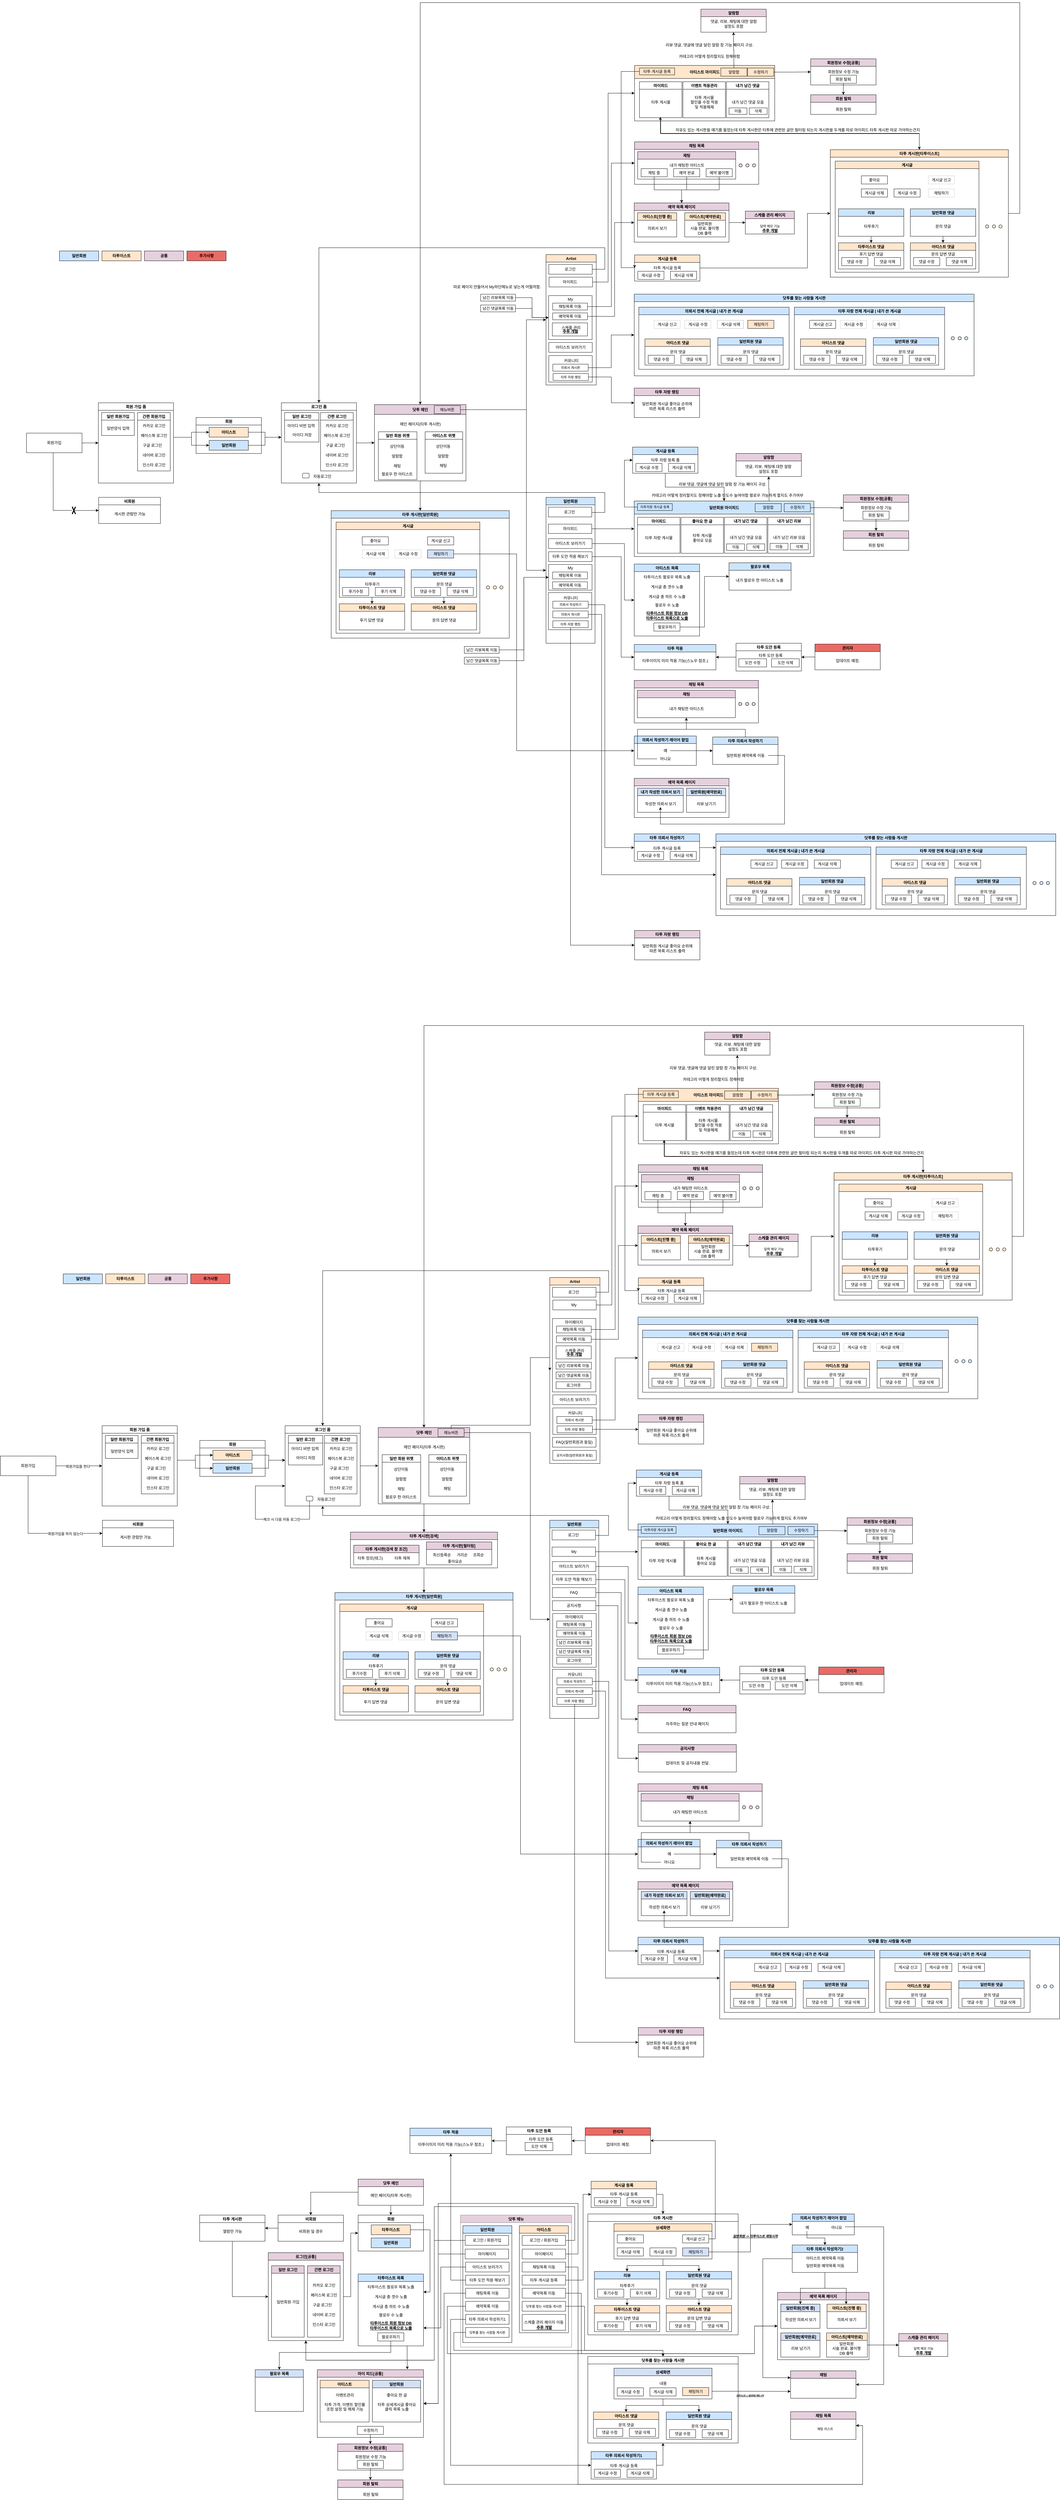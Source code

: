 <mxfile version="18.0.0" type="github">
  <diagram id="C5RBs43oDa-KdzZeNtuy" name="Page-1">
    <mxGraphModel dx="4637" dy="1383" grid="1" gridSize="10" guides="1" tooltips="1" connect="1" arrows="1" fold="1" page="1" pageScale="1" pageWidth="827" pageHeight="1169" math="0" shadow="0">
      <root>
        <mxCell id="WIyWlLk6GJQsqaUBKTNV-0" />
        <mxCell id="WIyWlLk6GJQsqaUBKTNV-1" parent="WIyWlLk6GJQsqaUBKTNV-0" />
        <mxCell id="2ZtStFcdVy71de74ot4a-5" value="닷투 메뉴" style="swimlane;fillColor=#E6D0DE;strokeColor=#808080;" parent="WIyWlLk6GJQsqaUBKTNV-1" vertex="1">
          <mxGeometry x="558.5" y="6819.75" width="340" height="404" as="geometry" />
        </mxCell>
        <mxCell id="IakW_4gbxIKifZXvKVqo-45" value="일반회원" style="swimlane;strokeColor=#000000;fillColor=#CCE5FF;" parent="2ZtStFcdVy71de74ot4a-5" vertex="1">
          <mxGeometry x="7" y="32.5" width="150" height="357.5" as="geometry" />
        </mxCell>
        <mxCell id="IakW_4gbxIKifZXvKVqo-47" value="로그인 / 회원가입" style="rounded=0;whiteSpace=wrap;html=1;fillColor=none;" parent="IakW_4gbxIKifZXvKVqo-45" vertex="1">
          <mxGeometry x="7" y="30" width="133" height="30" as="geometry" />
        </mxCell>
        <mxCell id="IakW_4gbxIKifZXvKVqo-48" value="아티스트 보러가기" style="rounded=0;whiteSpace=wrap;html=1;fillColor=none;" parent="IakW_4gbxIKifZXvKVqo-45" vertex="1">
          <mxGeometry x="8.5" y="111.5" width="133" height="30" as="geometry" />
        </mxCell>
        <mxCell id="IakW_4gbxIKifZXvKVqo-52" value="타투 도안 적용 해보기" style="rounded=0;whiteSpace=wrap;html=1;fillColor=none;" parent="IakW_4gbxIKifZXvKVqo-45" vertex="1">
          <mxGeometry x="8.5" y="151.5" width="133" height="30" as="geometry" />
        </mxCell>
        <mxCell id="IakW_4gbxIKifZXvKVqo-54" value="채팅목록 이동" style="rounded=0;whiteSpace=wrap;html=1;fillColor=none;" parent="IakW_4gbxIKifZXvKVqo-45" vertex="1">
          <mxGeometry x="8.5" y="191.5" width="133" height="30" as="geometry" />
        </mxCell>
        <mxCell id="IakW_4gbxIKifZXvKVqo-56" value="예약목록 이동" style="rounded=0;whiteSpace=wrap;html=1;fillColor=none;" parent="IakW_4gbxIKifZXvKVqo-45" vertex="1">
          <mxGeometry x="8.5" y="231.5" width="133" height="30" as="geometry" />
        </mxCell>
        <mxCell id="IakW_4gbxIKifZXvKVqo-59" value="타투 의뢰서 작성하기1" style="rounded=0;whiteSpace=wrap;html=1;fillColor=none;" parent="IakW_4gbxIKifZXvKVqo-45" vertex="1">
          <mxGeometry x="8.5" y="271.5" width="133" height="30" as="geometry" />
        </mxCell>
        <mxCell id="IakW_4gbxIKifZXvKVqo-60" value="&lt;font style=&quot;font-size: 10px&quot;&gt;닷투를 찾는 사람들 게시판&lt;/font&gt;" style="rounded=0;whiteSpace=wrap;html=1;fillColor=none;" parent="IakW_4gbxIKifZXvKVqo-45" vertex="1">
          <mxGeometry x="8.5" y="311.5" width="133" height="30" as="geometry" />
        </mxCell>
        <mxCell id="PUYnlhwRUsX75vzHzpUB-2" value="마이페이지" style="rounded=0;whiteSpace=wrap;html=1;fillColor=none;" parent="IakW_4gbxIKifZXvKVqo-45" vertex="1">
          <mxGeometry x="7" y="71.5" width="133" height="30" as="geometry" />
        </mxCell>
        <mxCell id="IakW_4gbxIKifZXvKVqo-46" value="아티스트" style="swimlane;strokeColor=#000000;fillColor=#FFE6CC;startSize=23;" parent="2ZtStFcdVy71de74ot4a-5" vertex="1">
          <mxGeometry x="180" y="32.5" width="150" height="327.5" as="geometry" />
        </mxCell>
        <mxCell id="IakW_4gbxIKifZXvKVqo-49" value="로그인 / 회원가입" style="rounded=0;whiteSpace=wrap;html=1;fillColor=none;" parent="IakW_4gbxIKifZXvKVqo-46" vertex="1">
          <mxGeometry x="8.5" y="30" width="133" height="30" as="geometry" />
        </mxCell>
        <mxCell id="IakW_4gbxIKifZXvKVqo-55" value="채팅목록 이동" style="rounded=0;whiteSpace=wrap;html=1;fillColor=none;" parent="IakW_4gbxIKifZXvKVqo-46" vertex="1">
          <mxGeometry x="8.5" y="111.5" width="133" height="30" as="geometry" />
        </mxCell>
        <mxCell id="IakW_4gbxIKifZXvKVqo-57" value="예약목록 이동" style="rounded=0;whiteSpace=wrap;html=1;fillColor=none;" parent="IakW_4gbxIKifZXvKVqo-46" vertex="1">
          <mxGeometry x="8.5" y="191.5" width="133" height="30" as="geometry" />
        </mxCell>
        <mxCell id="IakW_4gbxIKifZXvKVqo-61" value="스케줄 관리 페이지 이동" style="rounded=0;whiteSpace=wrap;html=1;fillColor=none;" parent="IakW_4gbxIKifZXvKVqo-46" vertex="1">
          <mxGeometry x="8.5" y="271.5" width="133" height="48.5" as="geometry" />
        </mxCell>
        <mxCell id="IakW_4gbxIKifZXvKVqo-62" value="&lt;span style=&quot;font-size: 10px&quot;&gt;닷투를 찾는 사람들 게시판&lt;/span&gt;" style="rounded=0;whiteSpace=wrap;html=1;fillColor=none;" parent="IakW_4gbxIKifZXvKVqo-46" vertex="1">
          <mxGeometry x="8.5" y="231.5" width="133" height="30" as="geometry" />
        </mxCell>
        <mxCell id="IakW_4gbxIKifZXvKVqo-50" value="타투 게시글 등록" style="rounded=0;whiteSpace=wrap;html=1;fillColor=none;" parent="IakW_4gbxIKifZXvKVqo-46" vertex="1">
          <mxGeometry x="8.5" y="151.5" width="133" height="30" as="geometry" />
        </mxCell>
        <mxCell id="IakW_4gbxIKifZXvKVqo-51" value="마이페이지" style="rounded=0;whiteSpace=wrap;html=1;fillColor=none;" parent="IakW_4gbxIKifZXvKVqo-46" vertex="1">
          <mxGeometry x="8.5" y="71.5" width="133" height="30" as="geometry" />
        </mxCell>
        <mxCell id="T79Z9kzAT-yebSj_ej5c-19" value="&lt;b&gt;&lt;u&gt;추후 개발&lt;/u&gt;&lt;/b&gt;" style="text;html=1;align=center;verticalAlign=middle;resizable=0;points=[];autosize=1;strokeColor=none;fillColor=none;" parent="IakW_4gbxIKifZXvKVqo-46" vertex="1">
          <mxGeometry x="40" y="301.5" width="70" height="20" as="geometry" />
        </mxCell>
        <mxCell id="IakW_4gbxIKifZXvKVqo-79" style="edgeStyle=orthogonalEdgeStyle;rounded=0;orthogonalLoop=1;jettySize=auto;html=1;entryX=1;entryY=0.5;entryDx=0;entryDy=0;fontSize=10;" parent="WIyWlLk6GJQsqaUBKTNV-1" source="2ZtStFcdVy71de74ot4a-27" target="2ZtStFcdVy71de74ot4a-37" edge="1">
          <mxGeometry relative="1" as="geometry" />
        </mxCell>
        <mxCell id="2ZtStFcdVy71de74ot4a-27" value="비회원" style="swimlane;strokeColor=#000000;fillColor=none;" parent="WIyWlLk6GJQsqaUBKTNV-1" vertex="1">
          <mxGeometry y="6819.75" width="200" height="80" as="geometry" />
        </mxCell>
        <mxCell id="2ZtStFcdVy71de74ot4a-29" value="비회원 일 경우" style="text;html=1;align=center;verticalAlign=middle;resizable=0;points=[];autosize=1;strokeColor=none;fillColor=none;" parent="2ZtStFcdVy71de74ot4a-27" vertex="1">
          <mxGeometry x="55" y="40" width="90" height="20" as="geometry" />
        </mxCell>
        <mxCell id="2ZtStFcdVy71de74ot4a-28" value="회원" style="swimlane;strokeColor=#000000;fillColor=none;" parent="WIyWlLk6GJQsqaUBKTNV-1" vertex="1">
          <mxGeometry x="245" y="6819.75" width="200" height="110" as="geometry" />
        </mxCell>
        <mxCell id="2ZtStFcdVy71de74ot4a-35" value="&lt;b&gt;타투이스트&lt;/b&gt;" style="rounded=0;whiteSpace=wrap;html=1;fillColor=#FFE6CC;" parent="2ZtStFcdVy71de74ot4a-28" vertex="1">
          <mxGeometry x="40" y="30" width="120" height="30" as="geometry" />
        </mxCell>
        <mxCell id="2ZtStFcdVy71de74ot4a-36" value="&lt;b&gt;일반회원&lt;/b&gt;" style="rounded=0;whiteSpace=wrap;html=1;fillColor=#CCE5FF;" parent="2ZtStFcdVy71de74ot4a-28" vertex="1">
          <mxGeometry x="40" y="70" width="120" height="30" as="geometry" />
        </mxCell>
        <mxCell id="2ZtStFcdVy71de74ot4a-37" value="타투 게시판" style="swimlane;strokeColor=#000000;fillColor=none;" parent="WIyWlLk6GJQsqaUBKTNV-1" vertex="1">
          <mxGeometry x="-240" y="6819.75" width="200" height="80" as="geometry" />
        </mxCell>
        <mxCell id="2ZtStFcdVy71de74ot4a-38" value="열람만 가능" style="text;html=1;align=center;verticalAlign=middle;resizable=0;points=[];autosize=1;strokeColor=none;fillColor=none;" parent="2ZtStFcdVy71de74ot4a-37" vertex="1">
          <mxGeometry x="60" y="40" width="80" height="20" as="geometry" />
        </mxCell>
        <mxCell id="IakW_4gbxIKifZXvKVqo-90" style="edgeStyle=orthogonalEdgeStyle;rounded=0;orthogonalLoop=1;jettySize=auto;html=1;entryX=0;entryY=0.5;entryDx=0;entryDy=0;fontSize=10;" parent="WIyWlLk6GJQsqaUBKTNV-1" source="2ZtStFcdVy71de74ot4a-39" target="2ZtStFcdVy71de74ot4a-28" edge="1">
          <mxGeometry relative="1" as="geometry" />
        </mxCell>
        <mxCell id="2ZtStFcdVy71de74ot4a-39" value="로그인[공통]" style="swimlane;strokeColor=#000000;fillColor=#E6D0DE;" parent="WIyWlLk6GJQsqaUBKTNV-1" vertex="1">
          <mxGeometry x="-30" y="6934.75" width="230" height="269" as="geometry" />
        </mxCell>
        <mxCell id="T79Z9kzAT-yebSj_ej5c-0" value="간편 로그인" style="swimlane;strokeColor=#000000;fillColor=#E6D0DE;" parent="2ZtStFcdVy71de74ot4a-39" vertex="1">
          <mxGeometry x="120" y="40" width="100" height="218.5" as="geometry" />
        </mxCell>
        <mxCell id="2ZtStFcdVy71de74ot4a-43" value="네이버 로그인" style="text;html=1;align=center;verticalAlign=middle;resizable=0;points=[];autosize=1;strokeColor=none;fillColor=none;" parent="T79Z9kzAT-yebSj_ej5c-0" vertex="1">
          <mxGeometry x="5" y="140" width="90" height="20" as="geometry" />
        </mxCell>
        <mxCell id="2ZtStFcdVy71de74ot4a-42" value="구글 로그인" style="text;html=1;align=center;verticalAlign=middle;resizable=0;points=[];autosize=1;strokeColor=none;fillColor=none;" parent="T79Z9kzAT-yebSj_ej5c-0" vertex="1">
          <mxGeometry x="5" y="110" width="80" height="20" as="geometry" />
        </mxCell>
        <mxCell id="2ZtStFcdVy71de74ot4a-41" value="페이스북 로그인" style="text;html=1;align=center;verticalAlign=middle;resizable=0;points=[];autosize=1;strokeColor=none;fillColor=none;" parent="T79Z9kzAT-yebSj_ej5c-0" vertex="1">
          <mxGeometry y="80" width="100" height="20" as="geometry" />
        </mxCell>
        <mxCell id="2ZtStFcdVy71de74ot4a-40" value="카카오 로그인" style="text;html=1;align=center;verticalAlign=middle;resizable=0;points=[];autosize=1;strokeColor=none;fillColor=none;" parent="T79Z9kzAT-yebSj_ej5c-0" vertex="1">
          <mxGeometry x="5" y="50" width="90" height="20" as="geometry" />
        </mxCell>
        <mxCell id="2ZtStFcdVy71de74ot4a-44" value="인스타 로그인" style="text;html=1;align=center;verticalAlign=middle;resizable=0;points=[];autosize=1;strokeColor=none;fillColor=none;" parent="T79Z9kzAT-yebSj_ej5c-0" vertex="1">
          <mxGeometry x="5" y="170" width="90" height="20" as="geometry" />
        </mxCell>
        <mxCell id="T79Z9kzAT-yebSj_ej5c-4" value="일반 로그인" style="swimlane;strokeColor=#000000;fillColor=#E6D0DE;" parent="2ZtStFcdVy71de74ot4a-39" vertex="1">
          <mxGeometry x="10" y="40" width="100" height="218.5" as="geometry" />
        </mxCell>
        <mxCell id="T79Z9kzAT-yebSj_ej5c-25" value="일반회원 가입" style="text;html=1;align=center;verticalAlign=middle;resizable=0;points=[];autosize=1;strokeColor=none;fillColor=none;" parent="T79Z9kzAT-yebSj_ej5c-4" vertex="1">
          <mxGeometry x="5" y="101.5" width="90" height="20" as="geometry" />
        </mxCell>
        <mxCell id="2ZtStFcdVy71de74ot4a-47" value="마이 피드[공통]" style="swimlane;strokeColor=#000000;fillColor=#E6D0DE;" parent="WIyWlLk6GJQsqaUBKTNV-1" vertex="1">
          <mxGeometry x="120" y="7292.88" width="325" height="207.12" as="geometry" />
        </mxCell>
        <mxCell id="T79Z9kzAT-yebSj_ej5c-20" value="아티스트" style="swimlane;strokeColor=#000000;fillColor=#FFE6CC;" parent="2ZtStFcdVy71de74ot4a-47" vertex="1">
          <mxGeometry x="8.75" y="32.37" width="150" height="127.63" as="geometry" />
        </mxCell>
        <mxCell id="T79Z9kzAT-yebSj_ej5c-23" value="이벤트관리&lt;br&gt;&lt;br&gt;타투 가격, 이벤트 할인률&lt;br&gt;조정 설정 및 해제 기능" style="text;html=1;align=center;verticalAlign=middle;resizable=0;points=[];autosize=1;strokeColor=none;fillColor=none;" parent="T79Z9kzAT-yebSj_ej5c-20" vertex="1">
          <mxGeometry y="37" width="150" height="60" as="geometry" />
        </mxCell>
        <mxCell id="T79Z9kzAT-yebSj_ej5c-22" value="일반회원" style="swimlane;strokeColor=#000000;fillColor=#D4E1F5;" parent="2ZtStFcdVy71de74ot4a-47" vertex="1">
          <mxGeometry x="168.75" y="32.37" width="147.5" height="127.63" as="geometry" />
        </mxCell>
        <mxCell id="T79Z9kzAT-yebSj_ej5c-24" value="좋아요 한 글&lt;br&gt;&lt;br&gt;타투 상세게시글 좋아요&lt;br&gt;클릭 목록 노출" style="text;html=1;align=center;verticalAlign=middle;resizable=0;points=[];autosize=1;strokeColor=none;fillColor=none;" parent="T79Z9kzAT-yebSj_ej5c-22" vertex="1">
          <mxGeometry x="3.75" y="37" width="140" height="60" as="geometry" />
        </mxCell>
        <mxCell id="T79Z9kzAT-yebSj_ej5c-49" value="수정하기" style="rounded=0;whiteSpace=wrap;html=1;fillColor=none;" parent="2ZtStFcdVy71de74ot4a-47" vertex="1">
          <mxGeometry x="122.5" y="173.12" width="80" height="25" as="geometry" />
        </mxCell>
        <mxCell id="2ZtStFcdVy71de74ot4a-49" value="회원정보 수정[공통]" style="swimlane;strokeColor=#000000;fillColor=#E6D0DE;" parent="WIyWlLk6GJQsqaUBKTNV-1" vertex="1">
          <mxGeometry x="182.5" y="7520" width="200" height="80" as="geometry" />
        </mxCell>
        <mxCell id="2ZtStFcdVy71de74ot4a-51" value="회원정보 수정 기능" style="text;html=1;align=center;verticalAlign=middle;resizable=0;points=[];autosize=1;strokeColor=none;fillColor=none;" parent="2ZtStFcdVy71de74ot4a-49" vertex="1">
          <mxGeometry x="40" y="30" width="120" height="20" as="geometry" />
        </mxCell>
        <mxCell id="T79Z9kzAT-yebSj_ej5c-51" value="회원 탈퇴" style="rounded=0;whiteSpace=wrap;html=1;fillColor=none;" parent="2ZtStFcdVy71de74ot4a-49" vertex="1">
          <mxGeometry x="60" y="50" width="80" height="25" as="geometry" />
        </mxCell>
        <mxCell id="2ZtStFcdVy71de74ot4a-56" value="타투 게시판" style="swimlane;strokeColor=#000000;fillColor=none;" parent="WIyWlLk6GJQsqaUBKTNV-1" vertex="1">
          <mxGeometry x="948" y="6816.25" width="460" height="370" as="geometry" />
        </mxCell>
        <mxCell id="2ZtStFcdVy71de74ot4a-99" style="edgeStyle=orthogonalEdgeStyle;rounded=0;orthogonalLoop=1;jettySize=auto;html=1;exitX=0.5;exitY=1;exitDx=0;exitDy=0;entryX=0.5;entryY=0;entryDx=0;entryDy=0;" parent="2ZtStFcdVy71de74ot4a-56" source="2ZtStFcdVy71de74ot4a-65" target="2ZtStFcdVy71de74ot4a-71" edge="1">
          <mxGeometry relative="1" as="geometry" />
        </mxCell>
        <mxCell id="2ZtStFcdVy71de74ot4a-100" style="edgeStyle=orthogonalEdgeStyle;rounded=0;orthogonalLoop=1;jettySize=auto;html=1;exitX=0.5;exitY=1;exitDx=0;exitDy=0;entryX=0.5;entryY=0;entryDx=0;entryDy=0;" parent="2ZtStFcdVy71de74ot4a-56" source="2ZtStFcdVy71de74ot4a-65" target="2ZtStFcdVy71de74ot4a-73" edge="1">
          <mxGeometry relative="1" as="geometry" />
        </mxCell>
        <mxCell id="2ZtStFcdVy71de74ot4a-65" value="상세화면" style="swimlane;strokeColor=#000000;fillColor=#FFE6CC;" parent="2ZtStFcdVy71de74ot4a-56" vertex="1">
          <mxGeometry x="80" y="30" width="300" height="107.75" as="geometry" />
        </mxCell>
        <mxCell id="0cm6v_oAF4pO0CeNivAO-37" value="채팅하기" style="rounded=0;whiteSpace=wrap;html=1;fillColor=#D4E1F5;" parent="2ZtStFcdVy71de74ot4a-65" vertex="1">
          <mxGeometry x="210" y="73.75" width="80" height="25" as="geometry" />
        </mxCell>
        <mxCell id="0cm6v_oAF4pO0CeNivAO-38" value="게시글 수정" style="rounded=0;whiteSpace=wrap;html=1;fillColor=none;" parent="2ZtStFcdVy71de74ot4a-65" vertex="1">
          <mxGeometry x="110" y="73.75" width="80" height="25" as="geometry" />
        </mxCell>
        <mxCell id="IakW_4gbxIKifZXvKVqo-0" value="게시글 삭제" style="rounded=0;whiteSpace=wrap;html=1;fillColor=none;" parent="2ZtStFcdVy71de74ot4a-65" vertex="1">
          <mxGeometry x="10" y="73.75" width="80" height="25" as="geometry" />
        </mxCell>
        <mxCell id="T79Z9kzAT-yebSj_ej5c-31" value="좋아요" style="rounded=0;whiteSpace=wrap;html=1;fillColor=none;" parent="2ZtStFcdVy71de74ot4a-65" vertex="1">
          <mxGeometry x="10" y="33.75" width="80" height="25" as="geometry" />
        </mxCell>
        <mxCell id="T79Z9kzAT-yebSj_ej5c-37" value="게시글 신고" style="rounded=0;whiteSpace=wrap;html=1;fillColor=none;" parent="2ZtStFcdVy71de74ot4a-65" vertex="1">
          <mxGeometry x="210" y="33.75" width="80" height="25" as="geometry" />
        </mxCell>
        <mxCell id="T79Z9kzAT-yebSj_ej5c-54" style="edgeStyle=orthogonalEdgeStyle;rounded=0;orthogonalLoop=1;jettySize=auto;html=1;entryX=0.5;entryY=0;entryDx=0;entryDy=0;" parent="2ZtStFcdVy71de74ot4a-56" source="2ZtStFcdVy71de74ot4a-73" target="2ZtStFcdVy71de74ot4a-75" edge="1">
          <mxGeometry relative="1" as="geometry" />
        </mxCell>
        <mxCell id="2ZtStFcdVy71de74ot4a-73" value="일반회원 댓글" style="swimlane;strokeColor=#000000;fillColor=#CCE5FF;startSize=23;" parent="2ZtStFcdVy71de74ot4a-56" vertex="1">
          <mxGeometry x="240" y="176" width="200" height="84" as="geometry" />
        </mxCell>
        <mxCell id="2ZtStFcdVy71de74ot4a-74" value="문의 댓글" style="text;html=1;align=center;verticalAlign=middle;resizable=0;points=[];autosize=1;strokeColor=none;fillColor=none;" parent="2ZtStFcdVy71de74ot4a-73" vertex="1">
          <mxGeometry x="65" y="34" width="70" height="20" as="geometry" />
        </mxCell>
        <mxCell id="0cm6v_oAF4pO0CeNivAO-33" value="댓글 수정" style="rounded=0;whiteSpace=wrap;html=1;fillColor=none;" parent="2ZtStFcdVy71de74ot4a-73" vertex="1">
          <mxGeometry x="10" y="54" width="80" height="25" as="geometry" />
        </mxCell>
        <mxCell id="0cm6v_oAF4pO0CeNivAO-34" value="댓글 삭제" style="rounded=0;whiteSpace=wrap;html=1;fillColor=none;" parent="2ZtStFcdVy71de74ot4a-73" vertex="1">
          <mxGeometry x="110" y="54" width="80" height="25" as="geometry" />
        </mxCell>
        <mxCell id="T79Z9kzAT-yebSj_ej5c-53" style="edgeStyle=orthogonalEdgeStyle;rounded=0;orthogonalLoop=1;jettySize=auto;html=1;entryX=0.5;entryY=0;entryDx=0;entryDy=0;" parent="2ZtStFcdVy71de74ot4a-56" source="2ZtStFcdVy71de74ot4a-71" target="2ZtStFcdVy71de74ot4a-77" edge="1">
          <mxGeometry relative="1" as="geometry" />
        </mxCell>
        <mxCell id="2ZtStFcdVy71de74ot4a-71" value="리뷰" style="swimlane;strokeColor=#000000;fillColor=#CCE5FF;" parent="2ZtStFcdVy71de74ot4a-56" vertex="1">
          <mxGeometry x="20" y="176" width="200" height="84" as="geometry" />
        </mxCell>
        <mxCell id="2ZtStFcdVy71de74ot4a-72" value="타투후기" style="text;html=1;align=center;verticalAlign=middle;resizable=0;points=[];autosize=1;strokeColor=none;fillColor=none;" parent="2ZtStFcdVy71de74ot4a-71" vertex="1">
          <mxGeometry x="70" y="34" width="60" height="20" as="geometry" />
        </mxCell>
        <mxCell id="0cm6v_oAF4pO0CeNivAO-29" value="후기수정" style="rounded=0;whiteSpace=wrap;html=1;fillColor=none;" parent="2ZtStFcdVy71de74ot4a-71" vertex="1">
          <mxGeometry x="10" y="54" width="80" height="25" as="geometry" />
        </mxCell>
        <mxCell id="0cm6v_oAF4pO0CeNivAO-30" value="후기 삭제" style="rounded=0;whiteSpace=wrap;html=1;fillColor=none;" parent="2ZtStFcdVy71de74ot4a-71" vertex="1">
          <mxGeometry x="110" y="54" width="80" height="25" as="geometry" />
        </mxCell>
        <mxCell id="2ZtStFcdVy71de74ot4a-77" value="타투이스트 댓글" style="swimlane;strokeColor=#000000;fillColor=#FFE6CC;startSize=23;" parent="2ZtStFcdVy71de74ot4a-56" vertex="1">
          <mxGeometry x="20" y="280" width="200" height="80" as="geometry" />
        </mxCell>
        <mxCell id="2ZtStFcdVy71de74ot4a-78" value="후기 답변 댓글" style="text;html=1;align=center;verticalAlign=middle;resizable=0;points=[];autosize=1;strokeColor=none;fillColor=none;" parent="2ZtStFcdVy71de74ot4a-77" vertex="1">
          <mxGeometry x="55" y="30" width="90" height="20" as="geometry" />
        </mxCell>
        <mxCell id="0cm6v_oAF4pO0CeNivAO-31" value="후기수정" style="rounded=0;whiteSpace=wrap;html=1;fillColor=none;" parent="2ZtStFcdVy71de74ot4a-77" vertex="1">
          <mxGeometry x="10" y="50" width="80" height="25" as="geometry" />
        </mxCell>
        <mxCell id="0cm6v_oAF4pO0CeNivAO-32" value="후기 삭제" style="rounded=0;whiteSpace=wrap;html=1;fillColor=none;" parent="2ZtStFcdVy71de74ot4a-77" vertex="1">
          <mxGeometry x="110" y="50" width="80" height="25" as="geometry" />
        </mxCell>
        <mxCell id="2ZtStFcdVy71de74ot4a-75" value="아티스트 댓글" style="swimlane;strokeColor=#000000;fillColor=#FFE6CC;startSize=23;" parent="2ZtStFcdVy71de74ot4a-56" vertex="1">
          <mxGeometry x="240" y="280" width="200" height="80" as="geometry" />
        </mxCell>
        <mxCell id="2ZtStFcdVy71de74ot4a-76" value="문의 답변 댓글" style="text;html=1;align=center;verticalAlign=middle;resizable=0;points=[];autosize=1;strokeColor=none;fillColor=none;" parent="2ZtStFcdVy71de74ot4a-75" vertex="1">
          <mxGeometry x="55" y="30" width="90" height="20" as="geometry" />
        </mxCell>
        <mxCell id="0cm6v_oAF4pO0CeNivAO-35" value="댓글 수정" style="rounded=0;whiteSpace=wrap;html=1;fillColor=none;" parent="2ZtStFcdVy71de74ot4a-75" vertex="1">
          <mxGeometry x="10" y="50" width="80" height="25" as="geometry" />
        </mxCell>
        <mxCell id="0cm6v_oAF4pO0CeNivAO-36" value="댓글 삭제" style="rounded=0;whiteSpace=wrap;html=1;fillColor=none;" parent="2ZtStFcdVy71de74ot4a-75" vertex="1">
          <mxGeometry x="110" y="50" width="80" height="25" as="geometry" />
        </mxCell>
        <mxCell id="2ZtStFcdVy71de74ot4a-58" value="타투 적용" style="swimlane;strokeColor=#000000;fillColor=#CCE5FF;" parent="WIyWlLk6GJQsqaUBKTNV-1" vertex="1">
          <mxGeometry x="403.5" y="6553.75" width="250" height="77.5" as="geometry" />
        </mxCell>
        <mxCell id="2ZtStFcdVy71de74ot4a-59" value="타투이미지 미리 적용 기능(스노우 참조.)" style="text;html=1;align=center;verticalAlign=middle;resizable=0;points=[];autosize=1;strokeColor=none;fillColor=none;" parent="2ZtStFcdVy71de74ot4a-58" vertex="1">
          <mxGeometry x="10" y="40" width="230" height="20" as="geometry" />
        </mxCell>
        <mxCell id="T79Z9kzAT-yebSj_ej5c-47" style="edgeStyle=orthogonalEdgeStyle;rounded=0;orthogonalLoop=1;jettySize=auto;html=1;exitX=0.75;exitY=1;exitDx=0;exitDy=0;entryX=0.848;entryY=-0.006;entryDx=0;entryDy=0;entryPerimeter=0;" parent="WIyWlLk6GJQsqaUBKTNV-1" source="2ZtStFcdVy71de74ot4a-60" target="2ZtStFcdVy71de74ot4a-47" edge="1">
          <mxGeometry relative="1" as="geometry" />
        </mxCell>
        <mxCell id="2ZtStFcdVy71de74ot4a-60" value="타투이스트 목록" style="swimlane;strokeColor=#000000;fillColor=#CCE5FF;" parent="WIyWlLk6GJQsqaUBKTNV-1" vertex="1">
          <mxGeometry x="245" y="7000" width="200" height="220" as="geometry" />
        </mxCell>
        <mxCell id="2ZtStFcdVy71de74ot4a-63" value="게시글 총 하트 수 노출" style="text;html=1;align=center;verticalAlign=middle;resizable=0;points=[];autosize=1;strokeColor=none;fillColor=none;" parent="2ZtStFcdVy71de74ot4a-60" vertex="1">
          <mxGeometry x="30" y="90" width="140" height="20" as="geometry" />
        </mxCell>
        <mxCell id="2ZtStFcdVy71de74ot4a-64" value="팔로우 수 노출" style="text;html=1;align=center;verticalAlign=middle;resizable=0;points=[];autosize=1;strokeColor=none;fillColor=none;" parent="2ZtStFcdVy71de74ot4a-60" vertex="1">
          <mxGeometry x="55" y="116" width="90" height="20" as="geometry" />
        </mxCell>
        <mxCell id="2ZtStFcdVy71de74ot4a-61" value="타투이스트 팔로우 목록 노출" style="text;html=1;align=center;verticalAlign=middle;resizable=0;points=[];autosize=1;strokeColor=none;fillColor=none;" parent="2ZtStFcdVy71de74ot4a-60" vertex="1">
          <mxGeometry x="15" y="30" width="170" height="20" as="geometry" />
        </mxCell>
        <mxCell id="2ZtStFcdVy71de74ot4a-62" value="게시글 총 갯수 노출" style="text;html=1;align=center;verticalAlign=middle;resizable=0;points=[];autosize=1;strokeColor=none;fillColor=none;" parent="2ZtStFcdVy71de74ot4a-60" vertex="1">
          <mxGeometry x="40" y="60" width="120" height="20" as="geometry" />
        </mxCell>
        <mxCell id="0cm6v_oAF4pO0CeNivAO-9" value="&lt;b&gt;&lt;u&gt;타투이스트 회원 정보 DB&lt;br&gt;타투이스트 목록으로 노출&lt;/u&gt;&lt;/b&gt;" style="text;html=1;align=center;verticalAlign=middle;resizable=0;points=[];autosize=1;strokeColor=none;fillColor=none;" parent="2ZtStFcdVy71de74ot4a-60" vertex="1">
          <mxGeometry x="25" y="143" width="150" height="30" as="geometry" />
        </mxCell>
        <mxCell id="T79Z9kzAT-yebSj_ej5c-40" value="팔로우하기" style="rounded=0;whiteSpace=wrap;html=1;fillColor=none;" parent="2ZtStFcdVy71de74ot4a-60" vertex="1">
          <mxGeometry x="60" y="180" width="80" height="25" as="geometry" />
        </mxCell>
        <mxCell id="XyIPKPF-0_gb_qLbjZRJ-2" style="edgeStyle=orthogonalEdgeStyle;rounded=0;orthogonalLoop=1;jettySize=auto;html=1;entryX=0.5;entryY=0;entryDx=0;entryDy=0;exitX=1;exitY=0.5;exitDx=0;exitDy=0;" parent="WIyWlLk6GJQsqaUBKTNV-1" source="2ZtStFcdVy71de74ot4a-80" target="2ZtStFcdVy71de74ot4a-56" edge="1">
          <mxGeometry relative="1" as="geometry" />
        </mxCell>
        <mxCell id="2ZtStFcdVy71de74ot4a-80" value="게시글 등록" style="swimlane;strokeColor=#000000;fillColor=#FFE6CC;" parent="WIyWlLk6GJQsqaUBKTNV-1" vertex="1">
          <mxGeometry x="958" y="6716.25" width="200" height="80" as="geometry" />
        </mxCell>
        <mxCell id="2ZtStFcdVy71de74ot4a-81" value="타투 게시글 등록" style="text;html=1;align=center;verticalAlign=middle;resizable=0;points=[];autosize=1;strokeColor=none;fillColor=none;" parent="2ZtStFcdVy71de74ot4a-80" vertex="1">
          <mxGeometry x="45" y="30" width="110" height="20" as="geometry" />
        </mxCell>
        <mxCell id="0cm6v_oAF4pO0CeNivAO-27" value="게시글 수정" style="rounded=0;whiteSpace=wrap;html=1;fillColor=none;" parent="2ZtStFcdVy71de74ot4a-80" vertex="1">
          <mxGeometry x="10" y="50" width="80" height="25" as="geometry" />
        </mxCell>
        <mxCell id="0cm6v_oAF4pO0CeNivAO-28" value="게시글 삭제" style="rounded=0;whiteSpace=wrap;html=1;fillColor=none;" parent="2ZtStFcdVy71de74ot4a-80" vertex="1">
          <mxGeometry x="110" y="50" width="80" height="25" as="geometry" />
        </mxCell>
        <mxCell id="PUYnlhwRUsX75vzHzpUB-18" style="edgeStyle=orthogonalEdgeStyle;rounded=0;orthogonalLoop=1;jettySize=auto;html=1;exitX=0;exitY=0.5;exitDx=0;exitDy=0;entryX=1;entryY=0.5;entryDx=0;entryDy=0;" parent="WIyWlLk6GJQsqaUBKTNV-1" source="2ZtStFcdVy71de74ot4a-82" target="2ZtStFcdVy71de74ot4a-58" edge="1">
          <mxGeometry relative="1" as="geometry">
            <mxPoint x="663.5" y="6596.75" as="targetPoint" />
          </mxGeometry>
        </mxCell>
        <mxCell id="2ZtStFcdVy71de74ot4a-82" value="타투 도안 등록" style="swimlane;strokeColor=#000000;fillColor=none;" parent="WIyWlLk6GJQsqaUBKTNV-1" vertex="1">
          <mxGeometry x="698.5" y="6550" width="200" height="85" as="geometry" />
        </mxCell>
        <mxCell id="2ZtStFcdVy71de74ot4a-83" value="타투 도안 등록" style="text;html=1;align=center;verticalAlign=middle;resizable=0;points=[];autosize=1;strokeColor=none;fillColor=none;" parent="2ZtStFcdVy71de74ot4a-82" vertex="1">
          <mxGeometry x="60" y="27.5" width="90" height="20" as="geometry" />
        </mxCell>
        <mxCell id="0cm6v_oAF4pO0CeNivAO-26" value="도안 삭제" style="rounded=0;whiteSpace=wrap;html=1;fillColor=none;" parent="2ZtStFcdVy71de74ot4a-82" vertex="1">
          <mxGeometry x="57.5" y="47.5" width="85" height="25" as="geometry" />
        </mxCell>
        <mxCell id="0cm6v_oAF4pO0CeNivAO-11" value="&lt;b&gt;일반회원&lt;/b&gt;" style="rounded=0;whiteSpace=wrap;html=1;fillColor=#CCE5FF;" parent="WIyWlLk6GJQsqaUBKTNV-1" vertex="1">
          <mxGeometry x="-669" y="810" width="120" height="30" as="geometry" />
        </mxCell>
        <mxCell id="0cm6v_oAF4pO0CeNivAO-23" value="&lt;b&gt;타투이스트&lt;/b&gt;" style="rounded=0;whiteSpace=wrap;html=1;fillColor=#FFE6CC;" parent="WIyWlLk6GJQsqaUBKTNV-1" vertex="1">
          <mxGeometry x="-539" y="810" width="120" height="30" as="geometry" />
        </mxCell>
        <mxCell id="0cm6v_oAF4pO0CeNivAO-24" value="&lt;b&gt;공통&lt;/b&gt;" style="rounded=0;whiteSpace=wrap;html=1;fillColor=#E6D0DE;" parent="WIyWlLk6GJQsqaUBKTNV-1" vertex="1">
          <mxGeometry x="-409" y="810" width="120" height="30" as="geometry" />
        </mxCell>
        <mxCell id="0cm6v_oAF4pO0CeNivAO-40" value="회원 탈퇴" style="swimlane;fillColor=#E6D0DE;" parent="WIyWlLk6GJQsqaUBKTNV-1" vertex="1">
          <mxGeometry x="182.5" y="7630" width="200" height="60" as="geometry" />
        </mxCell>
        <mxCell id="0cm6v_oAF4pO0CeNivAO-41" value="회원 탈퇴" style="text;html=1;align=center;verticalAlign=middle;resizable=0;points=[];autosize=1;strokeColor=none;fillColor=none;" parent="0cm6v_oAF4pO0CeNivAO-40" vertex="1">
          <mxGeometry x="65" y="35" width="70" height="20" as="geometry" />
        </mxCell>
        <mxCell id="0cm6v_oAF4pO0CeNivAO-48" value="&lt;b&gt;추가사항&lt;/b&gt;" style="rounded=0;whiteSpace=wrap;html=1;fillColor=#EA6B66;" parent="WIyWlLk6GJQsqaUBKTNV-1" vertex="1">
          <mxGeometry x="-279" y="810" width="120" height="30" as="geometry" />
        </mxCell>
        <mxCell id="IakW_4gbxIKifZXvKVqo-1" value="닷투를 찾는 사람들 게시판" style="swimlane;strokeColor=#000000;fillColor=none;" parent="WIyWlLk6GJQsqaUBKTNV-1" vertex="1">
          <mxGeometry x="948" y="7252.25" width="460" height="265" as="geometry" />
        </mxCell>
        <mxCell id="IakW_4gbxIKifZXvKVqo-2" style="edgeStyle=orthogonalEdgeStyle;rounded=0;orthogonalLoop=1;jettySize=auto;html=1;exitX=0.5;exitY=1;exitDx=0;exitDy=0;entryX=0.5;entryY=0;entryDx=0;entryDy=0;" parent="IakW_4gbxIKifZXvKVqo-1" source="IakW_4gbxIKifZXvKVqo-4" target="IakW_4gbxIKifZXvKVqo-18" edge="1">
          <mxGeometry relative="1" as="geometry">
            <mxPoint x="120" y="170" as="targetPoint" />
          </mxGeometry>
        </mxCell>
        <mxCell id="IakW_4gbxIKifZXvKVqo-3" style="edgeStyle=orthogonalEdgeStyle;rounded=0;orthogonalLoop=1;jettySize=auto;html=1;exitX=0.5;exitY=1;exitDx=0;exitDy=0;entryX=0.5;entryY=0;entryDx=0;entryDy=0;" parent="IakW_4gbxIKifZXvKVqo-1" source="IakW_4gbxIKifZXvKVqo-4" target="IakW_4gbxIKifZXvKVqo-9" edge="1">
          <mxGeometry relative="1" as="geometry" />
        </mxCell>
        <mxCell id="IakW_4gbxIKifZXvKVqo-4" value="상세화면" style="swimlane;strokeColor=#000000;fillColor=#D4E1F5;" parent="IakW_4gbxIKifZXvKVqo-1" vertex="1">
          <mxGeometry x="80" y="36" width="300" height="94" as="geometry" />
        </mxCell>
        <mxCell id="IakW_4gbxIKifZXvKVqo-5" value="내용" style="text;html=1;align=center;verticalAlign=middle;resizable=0;points=[];autosize=1;strokeColor=none;fillColor=none;" parent="IakW_4gbxIKifZXvKVqo-4" vertex="1">
          <mxGeometry x="130" y="37" width="40" height="20" as="geometry" />
        </mxCell>
        <mxCell id="IakW_4gbxIKifZXvKVqo-6" value="게시글 수정" style="rounded=0;whiteSpace=wrap;html=1;fillColor=none;" parent="IakW_4gbxIKifZXvKVqo-4" vertex="1">
          <mxGeometry x="10" y="60" width="80" height="25" as="geometry" />
        </mxCell>
        <mxCell id="IakW_4gbxIKifZXvKVqo-7" value="게시글 삭제" style="rounded=0;whiteSpace=wrap;html=1;fillColor=none;" parent="IakW_4gbxIKifZXvKVqo-4" vertex="1">
          <mxGeometry x="110" y="60" width="80" height="25" as="geometry" />
        </mxCell>
        <mxCell id="IakW_4gbxIKifZXvKVqo-8" value="채팅하기" style="rounded=0;whiteSpace=wrap;html=1;fillColor=#FFE6CC;" parent="IakW_4gbxIKifZXvKVqo-4" vertex="1">
          <mxGeometry x="210" y="59" width="80" height="25" as="geometry" />
        </mxCell>
        <mxCell id="IakW_4gbxIKifZXvKVqo-9" value="일반회원 댓글" style="swimlane;strokeColor=#000000;fillColor=#CCE5FF;startSize=23;" parent="IakW_4gbxIKifZXvKVqo-1" vertex="1">
          <mxGeometry x="240" y="170" width="200" height="84" as="geometry" />
        </mxCell>
        <mxCell id="IakW_4gbxIKifZXvKVqo-10" value="문의 댓글" style="text;html=1;align=center;verticalAlign=middle;resizable=0;points=[];autosize=1;strokeColor=none;fillColor=none;" parent="IakW_4gbxIKifZXvKVqo-9" vertex="1">
          <mxGeometry x="65" y="34" width="70" height="20" as="geometry" />
        </mxCell>
        <mxCell id="IakW_4gbxIKifZXvKVqo-11" value="댓글 수정" style="rounded=0;whiteSpace=wrap;html=1;fillColor=none;" parent="IakW_4gbxIKifZXvKVqo-9" vertex="1">
          <mxGeometry x="10" y="54" width="80" height="25" as="geometry" />
        </mxCell>
        <mxCell id="IakW_4gbxIKifZXvKVqo-12" value="댓글 삭제" style="rounded=0;whiteSpace=wrap;html=1;fillColor=none;" parent="IakW_4gbxIKifZXvKVqo-9" vertex="1">
          <mxGeometry x="110" y="54" width="80" height="25" as="geometry" />
        </mxCell>
        <mxCell id="IakW_4gbxIKifZXvKVqo-18" value="아티스트 댓글" style="swimlane;strokeColor=#000000;fillColor=#FFE6CC;startSize=23;" parent="IakW_4gbxIKifZXvKVqo-1" vertex="1">
          <mxGeometry x="17" y="170" width="200" height="80" as="geometry" />
        </mxCell>
        <mxCell id="IakW_4gbxIKifZXvKVqo-19" value="문의 댓글" style="text;html=1;align=center;verticalAlign=middle;resizable=0;points=[];autosize=1;strokeColor=none;fillColor=none;" parent="IakW_4gbxIKifZXvKVqo-18" vertex="1">
          <mxGeometry x="65" y="30" width="70" height="20" as="geometry" />
        </mxCell>
        <mxCell id="IakW_4gbxIKifZXvKVqo-20" value="댓글 수정" style="rounded=0;whiteSpace=wrap;html=1;fillColor=none;" parent="IakW_4gbxIKifZXvKVqo-18" vertex="1">
          <mxGeometry x="10" y="50" width="80" height="25" as="geometry" />
        </mxCell>
        <mxCell id="IakW_4gbxIKifZXvKVqo-21" value="댓글 삭제" style="rounded=0;whiteSpace=wrap;html=1;fillColor=none;" parent="IakW_4gbxIKifZXvKVqo-18" vertex="1">
          <mxGeometry x="110" y="50" width="80" height="25" as="geometry" />
        </mxCell>
        <mxCell id="PUYnlhwRUsX75vzHzpUB-28" style="edgeStyle=orthogonalEdgeStyle;rounded=0;orthogonalLoop=1;jettySize=auto;html=1;exitX=1;exitY=0.5;exitDx=0;exitDy=0;entryX=0.5;entryY=1;entryDx=0;entryDy=0;" parent="WIyWlLk6GJQsqaUBKTNV-1" source="IakW_4gbxIKifZXvKVqo-28" target="IakW_4gbxIKifZXvKVqo-1" edge="1">
          <mxGeometry relative="1" as="geometry" />
        </mxCell>
        <mxCell id="IakW_4gbxIKifZXvKVqo-28" value="타투 의뢰서 작성하기1" style="swimlane;strokeColor=#000000;fillColor=#CCE5FF;startSize=23;" parent="WIyWlLk6GJQsqaUBKTNV-1" vertex="1">
          <mxGeometry x="958" y="7543.25" width="200" height="84" as="geometry" />
        </mxCell>
        <mxCell id="IakW_4gbxIKifZXvKVqo-29" value="타투 게시글 등록" style="text;html=1;align=center;verticalAlign=middle;resizable=0;points=[];autosize=1;strokeColor=none;fillColor=none;" parent="IakW_4gbxIKifZXvKVqo-28" vertex="1">
          <mxGeometry x="45" y="34" width="110" height="20" as="geometry" />
        </mxCell>
        <mxCell id="IakW_4gbxIKifZXvKVqo-30" value="게시글 수정" style="rounded=0;whiteSpace=wrap;html=1;fillColor=none;" parent="IakW_4gbxIKifZXvKVqo-28" vertex="1">
          <mxGeometry x="10" y="54" width="80" height="25" as="geometry" />
        </mxCell>
        <mxCell id="IakW_4gbxIKifZXvKVqo-31" value="게시글 삭제" style="rounded=0;whiteSpace=wrap;html=1;fillColor=none;" parent="IakW_4gbxIKifZXvKVqo-28" vertex="1">
          <mxGeometry x="110" y="54" width="80" height="25" as="geometry" />
        </mxCell>
        <mxCell id="IakW_4gbxIKifZXvKVqo-32" value="채팅" style="swimlane;strokeColor=#000000;fillColor=#E6D0DE;" parent="WIyWlLk6GJQsqaUBKTNV-1" vertex="1">
          <mxGeometry x="1568.5" y="7296.25" width="200" height="84" as="geometry" />
        </mxCell>
        <mxCell id="IakW_4gbxIKifZXvKVqo-36" value="예약 목록 페이지" style="swimlane;strokeColor=#000000;fillColor=#E6D0DE;" parent="WIyWlLk6GJQsqaUBKTNV-1" vertex="1">
          <mxGeometry x="1528.5" y="7056.25" width="280" height="206" as="geometry" />
        </mxCell>
        <mxCell id="PUYnlhwRUsX75vzHzpUB-47" value="일반회원[진해 중]" style="swimlane;fillColor=#D4E1F5;" parent="IakW_4gbxIKifZXvKVqo-36" vertex="1">
          <mxGeometry x="10" y="36" width="120" height="74" as="geometry" />
        </mxCell>
        <mxCell id="PUYnlhwRUsX75vzHzpUB-51" value="작성한 의뢰서 보기" style="text;html=1;align=center;verticalAlign=middle;resizable=0;points=[];autosize=1;strokeColor=none;fillColor=none;" parent="PUYnlhwRUsX75vzHzpUB-47" vertex="1">
          <mxGeometry y="38" width="120" height="20" as="geometry" />
        </mxCell>
        <mxCell id="PUYnlhwRUsX75vzHzpUB-57" value="일반회원[예약완료]" style="swimlane;fillColor=#D4E1F5;" parent="IakW_4gbxIKifZXvKVqo-36" vertex="1">
          <mxGeometry x="10" y="124" width="120" height="74" as="geometry" />
        </mxCell>
        <mxCell id="PUYnlhwRUsX75vzHzpUB-58" value="리뷰 남기기" style="text;html=1;align=center;verticalAlign=middle;resizable=0;points=[];autosize=1;strokeColor=none;fillColor=none;" parent="PUYnlhwRUsX75vzHzpUB-57" vertex="1">
          <mxGeometry x="20" y="38" width="80" height="20" as="geometry" />
        </mxCell>
        <mxCell id="PUYnlhwRUsX75vzHzpUB-59" value="아티스트[예약완료]" style="swimlane;fillColor=#FFE6CC;" parent="IakW_4gbxIKifZXvKVqo-36" vertex="1">
          <mxGeometry x="150" y="124" width="125" height="74" as="geometry" />
        </mxCell>
        <mxCell id="PUYnlhwRUsX75vzHzpUB-60" value="일반회원&lt;br&gt;시술 완료, 불이행&lt;br&gt;DB 출력" style="text;html=1;align=center;verticalAlign=middle;resizable=0;points=[];autosize=1;strokeColor=none;fillColor=none;" parent="PUYnlhwRUsX75vzHzpUB-59" vertex="1">
          <mxGeometry x="5" y="23" width="110" height="50" as="geometry" />
        </mxCell>
        <mxCell id="T79Z9kzAT-yebSj_ej5c-622" value="아티스트[진행 중]" style="swimlane;fillColor=#FFE6CC;" parent="PUYnlhwRUsX75vzHzpUB-59" vertex="1">
          <mxGeometry x="1.5" y="-88" width="120" height="74" as="geometry" />
        </mxCell>
        <mxCell id="T79Z9kzAT-yebSj_ej5c-623" value="의뢰서 보기" style="text;html=1;align=center;verticalAlign=middle;resizable=0;points=[];autosize=1;strokeColor=none;fillColor=none;" parent="T79Z9kzAT-yebSj_ej5c-622" vertex="1">
          <mxGeometry x="20" y="38" width="80" height="20" as="geometry" />
        </mxCell>
        <mxCell id="IakW_4gbxIKifZXvKVqo-40" value="채팅 목록" style="swimlane;strokeColor=#000000;fillColor=#E6D0DE;startSize=23;" parent="WIyWlLk6GJQsqaUBKTNV-1" vertex="1">
          <mxGeometry x="1568.5" y="7421.25" width="200" height="85" as="geometry" />
        </mxCell>
        <mxCell id="IakW_4gbxIKifZXvKVqo-116" value="채팅 리스트" style="text;html=1;align=center;verticalAlign=middle;resizable=0;points=[];autosize=1;strokeColor=none;fillColor=none;fontSize=10;" parent="IakW_4gbxIKifZXvKVqo-40" vertex="1">
          <mxGeometry x="70" y="42.5" width="70" height="20" as="geometry" />
        </mxCell>
        <mxCell id="IakW_4gbxIKifZXvKVqo-82" style="edgeStyle=orthogonalEdgeStyle;rounded=0;orthogonalLoop=1;jettySize=auto;html=1;entryX=0.5;entryY=0;entryDx=0;entryDy=0;fontSize=10;" parent="WIyWlLk6GJQsqaUBKTNV-1" source="IakW_4gbxIKifZXvKVqo-80" target="2ZtStFcdVy71de74ot4a-28" edge="1">
          <mxGeometry relative="1" as="geometry" />
        </mxCell>
        <mxCell id="IakW_4gbxIKifZXvKVqo-111" style="edgeStyle=orthogonalEdgeStyle;rounded=0;orthogonalLoop=1;jettySize=auto;html=1;entryX=0.5;entryY=0;entryDx=0;entryDy=0;fontSize=10;" parent="WIyWlLk6GJQsqaUBKTNV-1" source="IakW_4gbxIKifZXvKVqo-80" target="2ZtStFcdVy71de74ot4a-27" edge="1">
          <mxGeometry relative="1" as="geometry" />
        </mxCell>
        <mxCell id="IakW_4gbxIKifZXvKVqo-80" value="닷투 메인" style="swimlane;strokeColor=#000000;fillColor=#E6D0DE;" parent="WIyWlLk6GJQsqaUBKTNV-1" vertex="1">
          <mxGeometry x="245" y="6709.75" width="200" height="80" as="geometry" />
        </mxCell>
        <mxCell id="IakW_4gbxIKifZXvKVqo-81" value="메인 페이지(타투 게시판)" style="text;html=1;align=center;verticalAlign=middle;resizable=0;points=[];autosize=1;strokeColor=none;fillColor=none;" parent="IakW_4gbxIKifZXvKVqo-80" vertex="1">
          <mxGeometry x="25" y="40" width="150" height="20" as="geometry" />
        </mxCell>
        <mxCell id="IakW_4gbxIKifZXvKVqo-85" style="edgeStyle=orthogonalEdgeStyle;rounded=0;orthogonalLoop=1;jettySize=auto;html=1;entryX=0;entryY=0.5;entryDx=0;entryDy=0;fontSize=10;exitX=0.5;exitY=1;exitDx=0;exitDy=0;" parent="WIyWlLk6GJQsqaUBKTNV-1" source="2ZtStFcdVy71de74ot4a-37" target="2ZtStFcdVy71de74ot4a-39" edge="1">
          <mxGeometry relative="1" as="geometry" />
        </mxCell>
        <mxCell id="IakW_4gbxIKifZXvKVqo-118" value="&lt;u&gt;&lt;font style=&quot;font-size: 6px&quot;&gt;&lt;b&gt;&lt;i&gt;타투이스트 -&amp;gt; 일반회원 채팅 시작&lt;/i&gt;&lt;/b&gt;&lt;/font&gt;&lt;/u&gt;" style="text;html=1;align=center;verticalAlign=middle;resizable=0;points=[];autosize=1;strokeColor=none;fillColor=none;fontSize=10;" parent="WIyWlLk6GJQsqaUBKTNV-1" vertex="1">
          <mxGeometry x="1358.5" y="7360.25" width="170" height="20" as="geometry" />
        </mxCell>
        <mxCell id="IakW_4gbxIKifZXvKVqo-33" value="&lt;font style=&quot;font-size: 10px&quot;&gt;&lt;b&gt;&lt;i&gt;&lt;u&gt;일반회원 -&amp;gt; 타투이스트 채팅시작&lt;/u&gt;&lt;/i&gt;&lt;/b&gt;&lt;/font&gt;" style="text;html=1;align=center;verticalAlign=middle;resizable=0;points=[];autosize=1;strokeColor=none;fillColor=none;" parent="WIyWlLk6GJQsqaUBKTNV-1" vertex="1">
          <mxGeometry x="1379.5" y="6873.75" width="160" height="20" as="geometry" />
        </mxCell>
        <mxCell id="PUYnlhwRUsX75vzHzpUB-16" style="edgeStyle=orthogonalEdgeStyle;rounded=0;orthogonalLoop=1;jettySize=auto;html=1;entryX=1;entryY=0.5;entryDx=0;entryDy=0;" parent="WIyWlLk6GJQsqaUBKTNV-1" source="PUYnlhwRUsX75vzHzpUB-15" target="2ZtStFcdVy71de74ot4a-82" edge="1">
          <mxGeometry relative="1" as="geometry" />
        </mxCell>
        <mxCell id="PUYnlhwRUsX75vzHzpUB-15" value="관리자" style="swimlane;fillColor=#EA6B66;" parent="WIyWlLk6GJQsqaUBKTNV-1" vertex="1">
          <mxGeometry x="940" y="6552.5" width="200" height="78.75" as="geometry" />
        </mxCell>
        <mxCell id="PUYnlhwRUsX75vzHzpUB-85" value="업데이트 예정." style="text;html=1;align=center;verticalAlign=middle;resizable=0;points=[];autosize=1;strokeColor=none;fillColor=none;" parent="PUYnlhwRUsX75vzHzpUB-15" vertex="1">
          <mxGeometry x="55" y="41.25" width="90" height="20" as="geometry" />
        </mxCell>
        <mxCell id="PUYnlhwRUsX75vzHzpUB-20" style="edgeStyle=orthogonalEdgeStyle;rounded=0;orthogonalLoop=1;jettySize=auto;html=1;exitX=0;exitY=0.5;exitDx=0;exitDy=0;entryX=0.5;entryY=1;entryDx=0;entryDy=0;" parent="WIyWlLk6GJQsqaUBKTNV-1" source="IakW_4gbxIKifZXvKVqo-52" target="2ZtStFcdVy71de74ot4a-58" edge="1">
          <mxGeometry relative="1" as="geometry" />
        </mxCell>
        <mxCell id="PUYnlhwRUsX75vzHzpUB-68" style="edgeStyle=orthogonalEdgeStyle;rounded=0;orthogonalLoop=1;jettySize=auto;html=1;exitX=0.5;exitY=1;exitDx=0;exitDy=0;entryX=0.5;entryY=0;entryDx=0;entryDy=0;" parent="WIyWlLk6GJQsqaUBKTNV-1" source="PUYnlhwRUsX75vzHzpUB-21" target="PUYnlhwRUsX75vzHzpUB-47" edge="1">
          <mxGeometry relative="1" as="geometry" />
        </mxCell>
        <mxCell id="PUYnlhwRUsX75vzHzpUB-69" style="edgeStyle=orthogonalEdgeStyle;rounded=0;orthogonalLoop=1;jettySize=auto;html=1;exitX=0.5;exitY=1;exitDx=0;exitDy=0;" parent="WIyWlLk6GJQsqaUBKTNV-1" source="PUYnlhwRUsX75vzHzpUB-21" edge="1">
          <mxGeometry relative="1" as="geometry">
            <mxPoint x="1738.474" y="7092.25" as="targetPoint" />
          </mxGeometry>
        </mxCell>
        <mxCell id="PUYnlhwRUsX75vzHzpUB-76" style="edgeStyle=orthogonalEdgeStyle;rounded=0;orthogonalLoop=1;jettySize=auto;html=1;entryX=0;entryY=0.25;entryDx=0;entryDy=0;exitX=0;exitY=0.5;exitDx=0;exitDy=0;" parent="WIyWlLk6GJQsqaUBKTNV-1" source="PUYnlhwRUsX75vzHzpUB-21" target="IakW_4gbxIKifZXvKVqo-32" edge="1">
          <mxGeometry relative="1" as="geometry">
            <Array as="points">
              <mxPoint x="1483.5" y="6953.25" />
              <mxPoint x="1483.5" y="7317.25" />
            </Array>
          </mxGeometry>
        </mxCell>
        <mxCell id="PUYnlhwRUsX75vzHzpUB-21" value="타투 의뢰서 작성하기2" style="swimlane;strokeColor=#000000;fillColor=#CCE5FF;startSize=23;" parent="WIyWlLk6GJQsqaUBKTNV-1" vertex="1">
          <mxGeometry x="1573.5" y="6911.25" width="200" height="84" as="geometry" />
        </mxCell>
        <mxCell id="PUYnlhwRUsX75vzHzpUB-25" value="아티스트 예약목록 이동" style="text;html=1;align=center;verticalAlign=middle;resizable=0;points=[];autosize=1;strokeColor=none;fillColor=none;" parent="PUYnlhwRUsX75vzHzpUB-21" vertex="1">
          <mxGeometry x="30" y="30.5" width="140" height="20" as="geometry" />
        </mxCell>
        <mxCell id="PUYnlhwRUsX75vzHzpUB-26" value="일반회원 예약목록 이동" style="text;html=1;align=center;verticalAlign=middle;resizable=0;points=[];autosize=1;strokeColor=none;fillColor=none;" parent="PUYnlhwRUsX75vzHzpUB-21" vertex="1">
          <mxGeometry x="30" y="54" width="140" height="20" as="geometry" />
        </mxCell>
        <mxCell id="PUYnlhwRUsX75vzHzpUB-29" value="의뢰서 작성하기 레이어 팝업" style="swimlane;strokeColor=#000000;fillColor=#CCE5FF;startSize=23;" parent="WIyWlLk6GJQsqaUBKTNV-1" vertex="1">
          <mxGeometry x="1573.5" y="6816.25" width="190" height="64" as="geometry" />
        </mxCell>
        <mxCell id="PUYnlhwRUsX75vzHzpUB-30" value="예" style="text;html=1;align=center;verticalAlign=middle;resizable=0;points=[];autosize=1;strokeColor=none;fillColor=none;" parent="PUYnlhwRUsX75vzHzpUB-29" vertex="1">
          <mxGeometry x="30" y="32" width="30" height="20" as="geometry" />
        </mxCell>
        <mxCell id="PUYnlhwRUsX75vzHzpUB-31" value="아니요" style="text;html=1;align=center;verticalAlign=middle;resizable=0;points=[];autosize=1;strokeColor=none;fillColor=none;" parent="PUYnlhwRUsX75vzHzpUB-29" vertex="1">
          <mxGeometry x="110" y="32" width="50" height="20" as="geometry" />
        </mxCell>
        <mxCell id="PUYnlhwRUsX75vzHzpUB-71" style="edgeStyle=orthogonalEdgeStyle;rounded=0;orthogonalLoop=1;jettySize=auto;html=1;entryX=0.5;entryY=0;entryDx=0;entryDy=0;" parent="WIyWlLk6GJQsqaUBKTNV-1" source="PUYnlhwRUsX75vzHzpUB-30" target="PUYnlhwRUsX75vzHzpUB-21" edge="1">
          <mxGeometry relative="1" as="geometry" />
        </mxCell>
        <mxCell id="PUYnlhwRUsX75vzHzpUB-74" style="edgeStyle=orthogonalEdgeStyle;rounded=0;orthogonalLoop=1;jettySize=auto;html=1;entryX=1;entryY=0.5;entryDx=0;entryDy=0;exitX=1.027;exitY=0.367;exitDx=0;exitDy=0;exitPerimeter=0;" parent="WIyWlLk6GJQsqaUBKTNV-1" source="PUYnlhwRUsX75vzHzpUB-31" target="IakW_4gbxIKifZXvKVqo-32" edge="1">
          <mxGeometry relative="1" as="geometry">
            <Array as="points">
              <mxPoint x="1853.5" y="6855.25" />
              <mxPoint x="1853.5" y="7338.25" />
            </Array>
          </mxGeometry>
        </mxCell>
        <mxCell id="PUYnlhwRUsX75vzHzpUB-75" style="edgeStyle=orthogonalEdgeStyle;rounded=0;orthogonalLoop=1;jettySize=auto;html=1;exitX=1;exitY=0.75;exitDx=0;exitDy=0;entryX=0;entryY=0.75;entryDx=0;entryDy=0;" parent="WIyWlLk6GJQsqaUBKTNV-1" source="IakW_4gbxIKifZXvKVqo-4" target="IakW_4gbxIKifZXvKVqo-32" edge="1">
          <mxGeometry relative="1" as="geometry" />
        </mxCell>
        <mxCell id="PUYnlhwRUsX75vzHzpUB-78" style="edgeStyle=orthogonalEdgeStyle;rounded=0;orthogonalLoop=1;jettySize=auto;html=1;entryX=0;entryY=0.5;entryDx=0;entryDy=0;" parent="WIyWlLk6GJQsqaUBKTNV-1" source="IakW_4gbxIKifZXvKVqo-50" target="2ZtStFcdVy71de74ot4a-80" edge="1">
          <mxGeometry relative="1" as="geometry">
            <Array as="points">
              <mxPoint x="933.5" y="7018.75" />
              <mxPoint x="933.5" y="6756.75" />
            </Array>
          </mxGeometry>
        </mxCell>
        <mxCell id="PUYnlhwRUsX75vzHzpUB-79" style="edgeStyle=orthogonalEdgeStyle;rounded=0;orthogonalLoop=1;jettySize=auto;html=1;entryX=0;entryY=0.5;entryDx=0;entryDy=0;exitX=0;exitY=0.5;exitDx=0;exitDy=0;" parent="WIyWlLk6GJQsqaUBKTNV-1" source="IakW_4gbxIKifZXvKVqo-59" target="IakW_4gbxIKifZXvKVqo-28" edge="1">
          <mxGeometry relative="1" as="geometry">
            <Array as="points">
              <mxPoint x="528" y="7138.75" />
              <mxPoint x="528" y="7585.75" />
            </Array>
          </mxGeometry>
        </mxCell>
        <mxCell id="PUYnlhwRUsX75vzHzpUB-80" style="edgeStyle=orthogonalEdgeStyle;rounded=0;orthogonalLoop=1;jettySize=auto;html=1;entryX=0;entryY=0.5;entryDx=0;entryDy=0;" parent="WIyWlLk6GJQsqaUBKTNV-1" source="0cm6v_oAF4pO0CeNivAO-37" target="PUYnlhwRUsX75vzHzpUB-29" edge="1">
          <mxGeometry relative="1" as="geometry" />
        </mxCell>
        <mxCell id="PUYnlhwRUsX75vzHzpUB-81" style="edgeStyle=orthogonalEdgeStyle;rounded=0;orthogonalLoop=1;jettySize=auto;html=1;exitX=1;exitY=0.5;exitDx=0;exitDy=0;entryX=0;entryY=0.5;entryDx=0;entryDy=0;" parent="WIyWlLk6GJQsqaUBKTNV-1" source="PUYnlhwRUsX75vzHzpUB-59" target="PUYnlhwRUsX75vzHzpUB-82" edge="1">
          <mxGeometry relative="1" as="geometry">
            <mxPoint x="1909.5" y="7217.036" as="targetPoint" />
          </mxGeometry>
        </mxCell>
        <mxCell id="PUYnlhwRUsX75vzHzpUB-82" value="스케줄 관리 페이지" style="swimlane;strokeColor=#000000;fillColor=#E6D0DE;startSize=23;" parent="WIyWlLk6GJQsqaUBKTNV-1" vertex="1">
          <mxGeometry x="1899.5" y="7182.25" width="150" height="70" as="geometry" />
        </mxCell>
        <mxCell id="PUYnlhwRUsX75vzHzpUB-83" value="달력 메모 기능" style="text;html=1;align=center;verticalAlign=middle;resizable=0;points=[];autosize=1;strokeColor=none;fillColor=none;fontSize=10;" parent="PUYnlhwRUsX75vzHzpUB-82" vertex="1">
          <mxGeometry x="35" y="36" width="80" height="20" as="geometry" />
        </mxCell>
        <mxCell id="T79Z9kzAT-yebSj_ej5c-9" value="&lt;b&gt;&lt;u&gt;추후 개발&lt;/u&gt;&lt;/b&gt;" style="text;html=1;align=center;verticalAlign=middle;resizable=0;points=[];autosize=1;strokeColor=none;fillColor=none;" parent="PUYnlhwRUsX75vzHzpUB-82" vertex="1">
          <mxGeometry x="40" y="50" width="70" height="20" as="geometry" />
        </mxCell>
        <mxCell id="T79Z9kzAT-yebSj_ej5c-5" style="edgeStyle=orthogonalEdgeStyle;rounded=0;orthogonalLoop=1;jettySize=auto;html=1;entryX=0.5;entryY=1;entryDx=0;entryDy=0;" parent="WIyWlLk6GJQsqaUBKTNV-1" source="IakW_4gbxIKifZXvKVqo-47" target="2ZtStFcdVy71de74ot4a-39" edge="1">
          <mxGeometry relative="1" as="geometry">
            <Array as="points">
              <mxPoint x="478" y="6897.75" />
              <mxPoint x="478" y="7263.75" />
              <mxPoint x="85" y="7263.75" />
            </Array>
          </mxGeometry>
        </mxCell>
        <mxCell id="T79Z9kzAT-yebSj_ej5c-6" style="edgeStyle=orthogonalEdgeStyle;rounded=0;orthogonalLoop=1;jettySize=auto;html=1;entryX=1;entryY=0.5;entryDx=0;entryDy=0;exitX=0;exitY=0.5;exitDx=0;exitDy=0;" parent="WIyWlLk6GJQsqaUBKTNV-1" source="IakW_4gbxIKifZXvKVqo-54" target="IakW_4gbxIKifZXvKVqo-40" edge="1">
          <mxGeometry relative="1" as="geometry">
            <Array as="points">
              <mxPoint x="508" y="7058.75" />
              <mxPoint x="508" y="7643.75" />
              <mxPoint x="1789" y="7643.75" />
              <mxPoint x="1789" y="7463.75" />
            </Array>
          </mxGeometry>
        </mxCell>
        <mxCell id="T79Z9kzAT-yebSj_ej5c-8" style="edgeStyle=orthogonalEdgeStyle;rounded=0;orthogonalLoop=1;jettySize=auto;html=1;entryX=0.5;entryY=0;entryDx=0;entryDy=0;exitX=0;exitY=0.5;exitDx=0;exitDy=0;" parent="WIyWlLk6GJQsqaUBKTNV-1" source="IakW_4gbxIKifZXvKVqo-60" target="IakW_4gbxIKifZXvKVqo-1" edge="1">
          <mxGeometry relative="1" as="geometry">
            <Array as="points">
              <mxPoint x="538" y="7178.75" />
              <mxPoint x="538" y="7233.75" />
              <mxPoint x="1178" y="7233.75" />
            </Array>
          </mxGeometry>
        </mxCell>
        <mxCell id="T79Z9kzAT-yebSj_ej5c-10" style="edgeStyle=orthogonalEdgeStyle;rounded=0;orthogonalLoop=1;jettySize=auto;html=1;entryX=1;entryY=0.5;entryDx=0;entryDy=0;exitX=0;exitY=0.5;exitDx=0;exitDy=0;" parent="WIyWlLk6GJQsqaUBKTNV-1" source="PUYnlhwRUsX75vzHzpUB-2" target="2ZtStFcdVy71de74ot4a-47" edge="1">
          <mxGeometry relative="1" as="geometry">
            <mxPoint x="587.5" y="6950" as="sourcePoint" />
            <mxPoint x="445" y="7331.25" as="targetPoint" />
            <Array as="points">
              <mxPoint x="490" y="6939" />
              <mxPoint x="490" y="7396" />
              <mxPoint x="445" y="7396" />
            </Array>
          </mxGeometry>
        </mxCell>
        <mxCell id="T79Z9kzAT-yebSj_ej5c-11" style="edgeStyle=orthogonalEdgeStyle;rounded=0;orthogonalLoop=1;jettySize=auto;html=1;entryX=1;entryY=0.75;entryDx=0;entryDy=0;" parent="WIyWlLk6GJQsqaUBKTNV-1" source="IakW_4gbxIKifZXvKVqo-48" target="2ZtStFcdVy71de74ot4a-60" edge="1">
          <mxGeometry relative="1" as="geometry">
            <Array as="points">
              <mxPoint x="498" y="6979" />
              <mxPoint x="498" y="7165" />
            </Array>
          </mxGeometry>
        </mxCell>
        <mxCell id="T79Z9kzAT-yebSj_ej5c-12" style="edgeStyle=orthogonalEdgeStyle;rounded=0;orthogonalLoop=1;jettySize=auto;html=1;entryX=1;entryY=0.25;entryDx=0;entryDy=0;exitX=1;exitY=0.5;exitDx=0;exitDy=0;" parent="WIyWlLk6GJQsqaUBKTNV-1" source="2ZtStFcdVy71de74ot4a-35" target="2ZtStFcdVy71de74ot4a-60" edge="1">
          <mxGeometry relative="1" as="geometry" />
        </mxCell>
        <mxCell id="T79Z9kzAT-yebSj_ej5c-13" style="edgeStyle=orthogonalEdgeStyle;rounded=0;orthogonalLoop=1;jettySize=auto;html=1;entryX=0;entryY=0.5;entryDx=0;entryDy=0;exitX=0;exitY=0.5;exitDx=0;exitDy=0;" parent="WIyWlLk6GJQsqaUBKTNV-1" source="IakW_4gbxIKifZXvKVqo-56" target="IakW_4gbxIKifZXvKVqo-36" edge="1">
          <mxGeometry relative="1" as="geometry">
            <Array as="points">
              <mxPoint x="518" y="7098.75" />
              <mxPoint x="518" y="7243.75" />
              <mxPoint x="1458" y="7243.75" />
              <mxPoint x="1458" y="7159.75" />
            </Array>
          </mxGeometry>
        </mxCell>
        <mxCell id="T79Z9kzAT-yebSj_ej5c-14" style="edgeStyle=orthogonalEdgeStyle;rounded=0;orthogonalLoop=1;jettySize=auto;html=1;entryX=0.5;entryY=1;entryDx=0;entryDy=0;exitX=1;exitY=0.5;exitDx=0;exitDy=0;" parent="WIyWlLk6GJQsqaUBKTNV-1" source="IakW_4gbxIKifZXvKVqo-49" target="2ZtStFcdVy71de74ot4a-39" edge="1">
          <mxGeometry relative="1" as="geometry">
            <Array as="points">
              <mxPoint x="908" y="6897.75" />
              <mxPoint x="908" y="6793.75" />
              <mxPoint x="478" y="6793.75" />
              <mxPoint x="478" y="7263.75" />
              <mxPoint x="85" y="7263.75" />
            </Array>
          </mxGeometry>
        </mxCell>
        <mxCell id="T79Z9kzAT-yebSj_ej5c-15" style="edgeStyle=orthogonalEdgeStyle;rounded=0;orthogonalLoop=1;jettySize=auto;html=1;entryX=1;entryY=0.5;entryDx=0;entryDy=0;exitX=1;exitY=0.5;exitDx=0;exitDy=0;" parent="WIyWlLk6GJQsqaUBKTNV-1" source="IakW_4gbxIKifZXvKVqo-51" target="2ZtStFcdVy71de74ot4a-47" edge="1">
          <mxGeometry relative="1" as="geometry">
            <Array as="points">
              <mxPoint x="918" y="6939" />
              <mxPoint x="918" y="6784" />
              <mxPoint x="490" y="6784" />
              <mxPoint x="490" y="7396" />
            </Array>
          </mxGeometry>
        </mxCell>
        <mxCell id="T79Z9kzAT-yebSj_ej5c-16" style="edgeStyle=orthogonalEdgeStyle;rounded=0;orthogonalLoop=1;jettySize=auto;html=1;entryX=1;entryY=0.5;entryDx=0;entryDy=0;exitX=1;exitY=0.5;exitDx=0;exitDy=0;" parent="WIyWlLk6GJQsqaUBKTNV-1" source="IakW_4gbxIKifZXvKVqo-55" target="IakW_4gbxIKifZXvKVqo-40" edge="1">
          <mxGeometry relative="1" as="geometry">
            <Array as="points">
              <mxPoint x="918" y="6978.75" />
              <mxPoint x="918" y="7643.75" />
              <mxPoint x="1789" y="7643.75" />
              <mxPoint x="1789" y="7463.75" />
            </Array>
          </mxGeometry>
        </mxCell>
        <mxCell id="T79Z9kzAT-yebSj_ej5c-17" style="edgeStyle=orthogonalEdgeStyle;rounded=0;orthogonalLoop=1;jettySize=auto;html=1;entryX=0;entryY=0.5;entryDx=0;entryDy=0;" parent="WIyWlLk6GJQsqaUBKTNV-1" source="IakW_4gbxIKifZXvKVqo-57" target="IakW_4gbxIKifZXvKVqo-36" edge="1">
          <mxGeometry relative="1" as="geometry">
            <Array as="points">
              <mxPoint x="928" y="7058.75" />
              <mxPoint x="928" y="7243.75" />
              <mxPoint x="1458" y="7243.75" />
              <mxPoint x="1458" y="7159.75" />
            </Array>
          </mxGeometry>
        </mxCell>
        <mxCell id="T79Z9kzAT-yebSj_ej5c-18" style="edgeStyle=orthogonalEdgeStyle;rounded=0;orthogonalLoop=1;jettySize=auto;html=1;entryX=0.5;entryY=0;entryDx=0;entryDy=0;" parent="WIyWlLk6GJQsqaUBKTNV-1" source="IakW_4gbxIKifZXvKVqo-62" target="IakW_4gbxIKifZXvKVqo-1" edge="1">
          <mxGeometry relative="1" as="geometry">
            <Array as="points">
              <mxPoint x="938" y="7098.75" />
              <mxPoint x="938" y="7233.75" />
              <mxPoint x="1178" y="7233.75" />
            </Array>
          </mxGeometry>
        </mxCell>
        <mxCell id="T79Z9kzAT-yebSj_ej5c-38" style="edgeStyle=orthogonalEdgeStyle;rounded=0;orthogonalLoop=1;jettySize=auto;html=1;entryX=1;entryY=0.5;entryDx=0;entryDy=0;exitX=1;exitY=0.5;exitDx=0;exitDy=0;" parent="WIyWlLk6GJQsqaUBKTNV-1" source="T79Z9kzAT-yebSj_ej5c-37" target="PUYnlhwRUsX75vzHzpUB-15" edge="1">
          <mxGeometry relative="1" as="geometry" />
        </mxCell>
        <mxCell id="T79Z9kzAT-yebSj_ej5c-41" style="edgeStyle=orthogonalEdgeStyle;rounded=0;orthogonalLoop=1;jettySize=auto;html=1;entryX=0.5;entryY=0;entryDx=0;entryDy=0;" parent="WIyWlLk6GJQsqaUBKTNV-1" source="T79Z9kzAT-yebSj_ej5c-40" target="T79Z9kzAT-yebSj_ej5c-42" edge="1">
          <mxGeometry relative="1" as="geometry">
            <mxPoint x="50" y="7330" as="targetPoint" />
            <Array as="points">
              <mxPoint x="345" y="7240" />
              <mxPoint x="4" y="7240" />
            </Array>
          </mxGeometry>
        </mxCell>
        <mxCell id="T79Z9kzAT-yebSj_ej5c-42" value="팔로우 목록" style="swimlane;strokeColor=#000000;fillColor=#D4E1F5;" parent="WIyWlLk6GJQsqaUBKTNV-1" vertex="1">
          <mxGeometry x="-70" y="7292.88" width="147.5" height="127.63" as="geometry" />
        </mxCell>
        <mxCell id="T79Z9kzAT-yebSj_ej5c-50" style="edgeStyle=orthogonalEdgeStyle;rounded=0;orthogonalLoop=1;jettySize=auto;html=1;" parent="WIyWlLk6GJQsqaUBKTNV-1" source="T79Z9kzAT-yebSj_ej5c-49" target="2ZtStFcdVy71de74ot4a-49" edge="1">
          <mxGeometry relative="1" as="geometry" />
        </mxCell>
        <mxCell id="T79Z9kzAT-yebSj_ej5c-52" style="edgeStyle=orthogonalEdgeStyle;rounded=0;orthogonalLoop=1;jettySize=auto;html=1;entryX=0.5;entryY=0;entryDx=0;entryDy=0;" parent="WIyWlLk6GJQsqaUBKTNV-1" source="T79Z9kzAT-yebSj_ej5c-51" target="0cm6v_oAF4pO0CeNivAO-40" edge="1">
          <mxGeometry relative="1" as="geometry" />
        </mxCell>
        <mxCell id="T79Z9kzAT-yebSj_ej5c-83" style="edgeStyle=orthogonalEdgeStyle;rounded=0;orthogonalLoop=1;jettySize=auto;html=1;entryX=0;entryY=0.5;entryDx=0;entryDy=0;strokeColor=#000000;fillColor=#000000;" parent="WIyWlLk6GJQsqaUBKTNV-1" source="T79Z9kzAT-yebSj_ej5c-55" target="T79Z9kzAT-yebSj_ej5c-73" edge="1">
          <mxGeometry relative="1" as="geometry" />
        </mxCell>
        <mxCell id="T79Z9kzAT-yebSj_ej5c-89" style="edgeStyle=orthogonalEdgeStyle;rounded=0;orthogonalLoop=1;jettySize=auto;html=1;strokeColor=#000000;fillColor=#000000;entryX=0;entryY=0.5;entryDx=0;entryDy=0;startArrow=none;exitX=0.722;exitY=0.52;exitDx=0;exitDy=0;exitPerimeter=0;" parent="WIyWlLk6GJQsqaUBKTNV-1" source="T79Z9kzAT-yebSj_ej5c-88" target="T79Z9kzAT-yebSj_ej5c-59" edge="1">
          <mxGeometry relative="1" as="geometry">
            <mxPoint x="-580" y="1484.5" as="targetPoint" />
            <Array as="points">
              <mxPoint x="-623" y="1604" />
            </Array>
          </mxGeometry>
        </mxCell>
        <mxCell id="T79Z9kzAT-yebSj_ej5c-55" value="회원가입" style="rounded=0;whiteSpace=wrap;html=1;fillColor=none;" parent="WIyWlLk6GJQsqaUBKTNV-1" vertex="1">
          <mxGeometry x="-770" y="1367.25" width="170" height="60" as="geometry" />
        </mxCell>
        <mxCell id="T79Z9kzAT-yebSj_ej5c-56" value="회원" style="swimlane;strokeColor=#000000;fillColor=none;" parent="WIyWlLk6GJQsqaUBKTNV-1" vertex="1">
          <mxGeometry x="-251" y="1319.5" width="200" height="110" as="geometry" />
        </mxCell>
        <mxCell id="T79Z9kzAT-yebSj_ej5c-57" value="&lt;b&gt;아티스트&lt;/b&gt;" style="rounded=0;whiteSpace=wrap;html=1;fillColor=#FFE6CC;" parent="T79Z9kzAT-yebSj_ej5c-56" vertex="1">
          <mxGeometry x="40" y="30" width="120" height="30" as="geometry" />
        </mxCell>
        <mxCell id="T79Z9kzAT-yebSj_ej5c-58" value="&lt;b&gt;일반회원&lt;/b&gt;" style="rounded=0;whiteSpace=wrap;html=1;fillColor=#CCE5FF;" parent="T79Z9kzAT-yebSj_ej5c-56" vertex="1">
          <mxGeometry x="40" y="70" width="120" height="30" as="geometry" />
        </mxCell>
        <mxCell id="T79Z9kzAT-yebSj_ej5c-59" value="비회원" style="swimlane;strokeColor=#000000;fillColor=none;" parent="WIyWlLk6GJQsqaUBKTNV-1" vertex="1">
          <mxGeometry x="-549" y="1563.75" width="189" height="80" as="geometry" />
        </mxCell>
        <mxCell id="T79Z9kzAT-yebSj_ej5c-60" value="게시판 관람만 가능" style="text;html=1;align=center;verticalAlign=middle;resizable=0;points=[];autosize=1;strokeColor=none;fillColor=none;" parent="T79Z9kzAT-yebSj_ej5c-59" vertex="1">
          <mxGeometry x="34.5" y="41.07" width="120" height="20" as="geometry" />
        </mxCell>
        <mxCell id="T79Z9kzAT-yebSj_ej5c-91" style="edgeStyle=orthogonalEdgeStyle;rounded=0;orthogonalLoop=1;jettySize=auto;html=1;entryX=0;entryY=0.5;entryDx=0;entryDy=0;strokeColor=#000000;fillColor=#000000;" parent="WIyWlLk6GJQsqaUBKTNV-1" source="T79Z9kzAT-yebSj_ej5c-73" target="T79Z9kzAT-yebSj_ej5c-57" edge="1">
          <mxGeometry relative="1" as="geometry">
            <Array as="points">
              <mxPoint x="-265" y="1380" />
              <mxPoint x="-265" y="1365" />
            </Array>
          </mxGeometry>
        </mxCell>
        <mxCell id="T79Z9kzAT-yebSj_ej5c-93" style="edgeStyle=orthogonalEdgeStyle;rounded=0;orthogonalLoop=1;jettySize=auto;html=1;entryX=0;entryY=0.5;entryDx=0;entryDy=0;strokeColor=#000000;fillColor=#000000;" parent="WIyWlLk6GJQsqaUBKTNV-1" source="T79Z9kzAT-yebSj_ej5c-73" target="T79Z9kzAT-yebSj_ej5c-58" edge="1">
          <mxGeometry relative="1" as="geometry">
            <Array as="points">
              <mxPoint x="-265" y="1380" />
              <mxPoint x="-265" y="1405" />
            </Array>
          </mxGeometry>
        </mxCell>
        <mxCell id="T79Z9kzAT-yebSj_ej5c-73" value="회원 가입 폼" style="swimlane;strokeColor=#000000;fillColor=none;" parent="WIyWlLk6GJQsqaUBKTNV-1" vertex="1">
          <mxGeometry x="-550" y="1274.5" width="230" height="245.5" as="geometry" />
        </mxCell>
        <mxCell id="T79Z9kzAT-yebSj_ej5c-74" value="간편 회원가입" style="swimlane;strokeColor=#000000;fillColor=none;startSize=23;" parent="T79Z9kzAT-yebSj_ej5c-73" vertex="1">
          <mxGeometry x="120" y="30" width="100" height="178.5" as="geometry" />
        </mxCell>
        <mxCell id="T79Z9kzAT-yebSj_ej5c-75" value="네이버 로그인" style="text;html=1;align=center;verticalAlign=middle;resizable=0;points=[];autosize=1;strokeColor=none;fillColor=none;" parent="T79Z9kzAT-yebSj_ej5c-74" vertex="1">
          <mxGeometry x="5" y="120" width="90" height="20" as="geometry" />
        </mxCell>
        <mxCell id="T79Z9kzAT-yebSj_ej5c-76" value="구글 로그인" style="text;html=1;align=center;verticalAlign=middle;resizable=0;points=[];autosize=1;strokeColor=none;fillColor=none;" parent="T79Z9kzAT-yebSj_ej5c-74" vertex="1">
          <mxGeometry x="5" y="90" width="80" height="20" as="geometry" />
        </mxCell>
        <mxCell id="T79Z9kzAT-yebSj_ej5c-77" value="페이스북 로그인" style="text;html=1;align=center;verticalAlign=middle;resizable=0;points=[];autosize=1;strokeColor=none;fillColor=none;" parent="T79Z9kzAT-yebSj_ej5c-74" vertex="1">
          <mxGeometry y="60" width="100" height="20" as="geometry" />
        </mxCell>
        <mxCell id="T79Z9kzAT-yebSj_ej5c-78" value="카카오 로그인" style="text;html=1;align=center;verticalAlign=middle;resizable=0;points=[];autosize=1;strokeColor=none;fillColor=none;" parent="T79Z9kzAT-yebSj_ej5c-74" vertex="1">
          <mxGeometry x="5" y="30" width="90" height="20" as="geometry" />
        </mxCell>
        <mxCell id="T79Z9kzAT-yebSj_ej5c-79" value="인스타 로그인" style="text;html=1;align=center;verticalAlign=middle;resizable=0;points=[];autosize=1;strokeColor=none;fillColor=none;" parent="T79Z9kzAT-yebSj_ej5c-74" vertex="1">
          <mxGeometry x="5" y="150" width="90" height="20" as="geometry" />
        </mxCell>
        <mxCell id="T79Z9kzAT-yebSj_ej5c-80" value="일반 회원가입" style="swimlane;strokeColor=#000000;fillColor=none;" parent="T79Z9kzAT-yebSj_ej5c-73" vertex="1">
          <mxGeometry x="10" y="30" width="100" height="70" as="geometry" />
        </mxCell>
        <mxCell id="T79Z9kzAT-yebSj_ej5c-81" value="일반양식 입력" style="text;html=1;align=center;verticalAlign=middle;resizable=0;points=[];autosize=1;strokeColor=none;fillColor=none;" parent="T79Z9kzAT-yebSj_ej5c-80" vertex="1">
          <mxGeometry x="5" y="38.5" width="90" height="20" as="geometry" />
        </mxCell>
        <mxCell id="T79Z9kzAT-yebSj_ej5c-88" value="" style="shape=umlDestroy;whiteSpace=wrap;html=1;strokeWidth=3;fillColor=none;" parent="WIyWlLk6GJQsqaUBKTNV-1" vertex="1">
          <mxGeometry x="-630" y="1592.5" width="10" height="22.5" as="geometry" />
        </mxCell>
        <mxCell id="T79Z9kzAT-yebSj_ej5c-90" value="" style="edgeStyle=orthogonalEdgeStyle;rounded=0;orthogonalLoop=1;jettySize=auto;html=1;strokeColor=#000000;fillColor=#000000;entryX=0;entryY=0.5;entryDx=0;entryDy=0;endArrow=none;exitX=0.481;exitY=0.996;exitDx=0;exitDy=0;exitPerimeter=0;" parent="WIyWlLk6GJQsqaUBKTNV-1" source="T79Z9kzAT-yebSj_ej5c-55" target="T79Z9kzAT-yebSj_ej5c-88" edge="1">
          <mxGeometry relative="1" as="geometry">
            <mxPoint x="-550" y="1564.5" as="targetPoint" />
            <mxPoint x="-600" y="1384.5" as="sourcePoint" />
            <Array as="points">
              <mxPoint x="-688" y="1604" />
            </Array>
          </mxGeometry>
        </mxCell>
        <mxCell id="T79Z9kzAT-yebSj_ej5c-94" value="일반회원" style="swimlane;strokeColor=#000000;fillColor=#CCE5FF;" parent="WIyWlLk6GJQsqaUBKTNV-1" vertex="1">
          <mxGeometry x="820" y="1563.75" width="150" height="446.5" as="geometry" />
        </mxCell>
        <mxCell id="T79Z9kzAT-yebSj_ej5c-95" value="로그인&amp;nbsp;" style="rounded=0;whiteSpace=wrap;html=1;fillColor=none;" parent="T79Z9kzAT-yebSj_ej5c-94" vertex="1">
          <mxGeometry x="7" y="30" width="133" height="30" as="geometry" />
        </mxCell>
        <mxCell id="T79Z9kzAT-yebSj_ej5c-96" value="아티스트 보러가기" style="rounded=0;whiteSpace=wrap;html=1;fillColor=none;" parent="T79Z9kzAT-yebSj_ej5c-94" vertex="1">
          <mxGeometry x="7.88" y="126.5" width="133" height="30" as="geometry" />
        </mxCell>
        <mxCell id="T79Z9kzAT-yebSj_ej5c-97" value="타투 도안 적용 해보기" style="rounded=0;whiteSpace=wrap;html=1;fillColor=none;" parent="T79Z9kzAT-yebSj_ej5c-94" vertex="1">
          <mxGeometry x="7.88" y="166.5" width="133" height="30" as="geometry" />
        </mxCell>
        <mxCell id="T79Z9kzAT-yebSj_ej5c-102" value="" style="rounded=0;whiteSpace=wrap;html=1;fillColor=none;" parent="T79Z9kzAT-yebSj_ej5c-94" vertex="1">
          <mxGeometry x="7" y="82" width="133" height="28.5" as="geometry" />
        </mxCell>
        <mxCell id="T79Z9kzAT-yebSj_ej5c-814" value="" style="rounded=0;whiteSpace=wrap;html=1;fillColor=none;" parent="T79Z9kzAT-yebSj_ej5c-94" vertex="1">
          <mxGeometry x="7.88" y="205.5" width="133" height="78.5" as="geometry" />
        </mxCell>
        <mxCell id="T79Z9kzAT-yebSj_ej5c-815" value="My" style="text;html=1;align=center;verticalAlign=middle;resizable=0;points=[];autosize=1;strokeColor=none;fillColor=none;fontSize=12;" parent="T79Z9kzAT-yebSj_ej5c-94" vertex="1">
          <mxGeometry x="58.5" y="206.5" width="30" height="20" as="geometry" />
        </mxCell>
        <mxCell id="T79Z9kzAT-yebSj_ej5c-816" value="채팅목록 이동" style="rounded=0;whiteSpace=wrap;html=1;fillColor=none;" parent="T79Z9kzAT-yebSj_ej5c-94" vertex="1">
          <mxGeometry x="20.25" y="228.5" width="106.5" height="21" as="geometry" />
        </mxCell>
        <mxCell id="T79Z9kzAT-yebSj_ej5c-817" value="예약목록 이동" style="rounded=0;whiteSpace=wrap;html=1;fillColor=none;" parent="T79Z9kzAT-yebSj_ej5c-94" vertex="1">
          <mxGeometry x="20.25" y="258.5" width="106.5" height="21" as="geometry" />
        </mxCell>
        <mxCell id="T79Z9kzAT-yebSj_ej5c-822" value="" style="rounded=0;whiteSpace=wrap;html=1;fillColor=none;" parent="T79Z9kzAT-yebSj_ej5c-94" vertex="1">
          <mxGeometry x="7" y="291.5" width="133" height="113.5" as="geometry" />
        </mxCell>
        <mxCell id="T79Z9kzAT-yebSj_ej5c-823" value="&lt;span style=&quot;font-size: 10px&quot;&gt;의뢰서 작성하기&lt;/span&gt;" style="rounded=0;whiteSpace=wrap;html=1;fillColor=none;" parent="T79Z9kzAT-yebSj_ej5c-94" vertex="1">
          <mxGeometry x="20.87" y="317.75" width="108.25" height="21.5" as="geometry" />
        </mxCell>
        <mxCell id="T79Z9kzAT-yebSj_ej5c-824" value="커뮤니티" style="text;html=1;align=center;verticalAlign=middle;resizable=0;points=[];autosize=1;strokeColor=none;fillColor=none;fontSize=12;" parent="T79Z9kzAT-yebSj_ej5c-94" vertex="1">
          <mxGeometry x="45.0" y="297.75" width="60" height="20" as="geometry" />
        </mxCell>
        <mxCell id="T79Z9kzAT-yebSj_ej5c-825" value="&lt;span style=&quot;font-size: 10px&quot;&gt;의뢰서 게시판&lt;/span&gt;" style="rounded=0;whiteSpace=wrap;html=1;fillColor=none;" parent="T79Z9kzAT-yebSj_ej5c-94" vertex="1">
          <mxGeometry x="20.87" y="347.75" width="108.25" height="21" as="geometry" />
        </mxCell>
        <mxCell id="T79Z9kzAT-yebSj_ej5c-826" value="&lt;span style=&quot;font-size: 10px&quot;&gt;타투 자랑 랭킹&lt;/span&gt;" style="rounded=0;whiteSpace=wrap;html=1;fillColor=none;" parent="T79Z9kzAT-yebSj_ej5c-94" vertex="1">
          <mxGeometry x="20.87" y="377.75" width="108.25" height="21" as="geometry" />
        </mxCell>
        <mxCell id="T79Z9kzAT-yebSj_ej5c-831" value="마이피드" style="text;html=1;align=center;verticalAlign=middle;resizable=0;points=[];autosize=1;strokeColor=none;fillColor=none;fontSize=12;" parent="T79Z9kzAT-yebSj_ej5c-94" vertex="1">
          <mxGeometry x="43.5" y="86.25" width="60" height="20" as="geometry" />
        </mxCell>
        <mxCell id="T79Z9kzAT-yebSj_ej5c-104" value="Artist" style="swimlane;strokeColor=#000000;fillColor=#FFE6CC;startSize=23;" parent="WIyWlLk6GJQsqaUBKTNV-1" vertex="1">
          <mxGeometry x="820" y="821" width="153.63" height="399" as="geometry" />
        </mxCell>
        <mxCell id="T79Z9kzAT-yebSj_ej5c-111" value="" style="rounded=0;whiteSpace=wrap;html=1;fillColor=none;" parent="T79Z9kzAT-yebSj_ej5c-104" vertex="1">
          <mxGeometry x="8.05" y="125.5" width="133" height="134.5" as="geometry" />
        </mxCell>
        <mxCell id="T79Z9kzAT-yebSj_ej5c-792" value="" style="rounded=0;whiteSpace=wrap;html=1;fillColor=none;" parent="T79Z9kzAT-yebSj_ej5c-104" vertex="1">
          <mxGeometry x="8.5" y="309" width="133" height="81" as="geometry" />
        </mxCell>
        <mxCell id="T79Z9kzAT-yebSj_ej5c-105" value="로그인&amp;nbsp;" style="rounded=0;whiteSpace=wrap;html=1;fillColor=none;" parent="T79Z9kzAT-yebSj_ej5c-104" vertex="1">
          <mxGeometry x="8.5" y="30" width="133" height="30" as="geometry" />
        </mxCell>
        <mxCell id="T79Z9kzAT-yebSj_ej5c-109" value="&lt;span style=&quot;font-size: 10px&quot;&gt;의뢰서 게시판&lt;/span&gt;" style="rounded=0;whiteSpace=wrap;html=1;fillColor=none;" parent="T79Z9kzAT-yebSj_ej5c-104" vertex="1">
          <mxGeometry x="20.87" y="335.25" width="108.25" height="21.5" as="geometry" />
        </mxCell>
        <mxCell id="T79Z9kzAT-yebSj_ej5c-789" value="My" style="text;html=1;align=center;verticalAlign=middle;resizable=0;points=[];autosize=1;strokeColor=none;fillColor=none;fontSize=12;" parent="T79Z9kzAT-yebSj_ej5c-104" vertex="1">
          <mxGeometry x="58.67" y="126.5" width="30" height="20" as="geometry" />
        </mxCell>
        <mxCell id="T79Z9kzAT-yebSj_ej5c-106" value="채팅목록 이동" style="rounded=0;whiteSpace=wrap;html=1;fillColor=none;" parent="T79Z9kzAT-yebSj_ej5c-104" vertex="1">
          <mxGeometry x="20.42" y="148.5" width="106.5" height="21" as="geometry" />
        </mxCell>
        <mxCell id="T79Z9kzAT-yebSj_ej5c-794" value="커뮤니티" style="text;html=1;align=center;verticalAlign=middle;resizable=0;points=[];autosize=1;strokeColor=none;fillColor=none;fontSize=12;" parent="T79Z9kzAT-yebSj_ej5c-104" vertex="1">
          <mxGeometry x="46.5" y="315.25" width="60" height="20" as="geometry" />
        </mxCell>
        <mxCell id="T79Z9kzAT-yebSj_ej5c-107" value="예약목록 이동" style="rounded=0;whiteSpace=wrap;html=1;fillColor=none;" parent="T79Z9kzAT-yebSj_ej5c-104" vertex="1">
          <mxGeometry x="20.42" y="178.5" width="106.5" height="21" as="geometry" />
        </mxCell>
        <mxCell id="T79Z9kzAT-yebSj_ej5c-700" value="&lt;span style=&quot;font-size: 10px&quot;&gt;타투 자랑 랭킹&lt;/span&gt;" style="rounded=0;whiteSpace=wrap;html=1;fillColor=none;" parent="T79Z9kzAT-yebSj_ej5c-104" vertex="1">
          <mxGeometry x="21.5" y="364" width="108.25" height="21" as="geometry" />
        </mxCell>
        <mxCell id="T79Z9kzAT-yebSj_ej5c-806" value="" style="rounded=0;whiteSpace=wrap;html=1;fillColor=none;" parent="T79Z9kzAT-yebSj_ej5c-104" vertex="1">
          <mxGeometry x="9.3" y="69" width="133" height="30" as="geometry" />
        </mxCell>
        <mxCell id="T79Z9kzAT-yebSj_ej5c-829" value="마이피드" style="text;html=1;align=center;verticalAlign=middle;resizable=0;points=[];autosize=1;strokeColor=none;fillColor=none;fontSize=12;" parent="T79Z9kzAT-yebSj_ej5c-104" vertex="1">
          <mxGeometry x="43.09" y="74" width="60" height="20" as="geometry" />
        </mxCell>
        <mxCell id="T79Z9kzAT-yebSj_ej5c-828" value="아티스트 보러가기" style="rounded=0;whiteSpace=wrap;html=1;fillColor=none;" parent="T79Z9kzAT-yebSj_ej5c-104" vertex="1">
          <mxGeometry x="8.5" y="269" width="133" height="30" as="geometry" />
        </mxCell>
        <mxCell id="T79Z9kzAT-yebSj_ej5c-802" value="스케줄 관리" style="text;html=1;align=center;verticalAlign=middle;resizable=0;points=[];autosize=1;strokeColor=none;fillColor=none;fontSize=12;" parent="T79Z9kzAT-yebSj_ej5c-104" vertex="1">
          <mxGeometry x="35.8" y="213.5" width="80" height="20" as="geometry" />
        </mxCell>
        <mxCell id="T79Z9kzAT-yebSj_ej5c-112" value="&lt;b&gt;&lt;u&gt;추후 개발&lt;/u&gt;&lt;/b&gt;" style="text;html=1;align=center;verticalAlign=middle;resizable=0;points=[];autosize=1;strokeColor=none;fillColor=none;" parent="T79Z9kzAT-yebSj_ej5c-104" vertex="1">
          <mxGeometry x="39.3" y="224.5" width="70" height="20" as="geometry" />
        </mxCell>
        <mxCell id="T79Z9kzAT-yebSj_ej5c-803" value="" style="rounded=0;whiteSpace=wrap;html=1;fillColor=none;" parent="T79Z9kzAT-yebSj_ej5c-104" vertex="1">
          <mxGeometry x="19.3" y="209" width="107.62" height="40" as="geometry" />
        </mxCell>
        <mxCell id="T79Z9kzAT-yebSj_ej5c-207" style="edgeStyle=orthogonalEdgeStyle;rounded=0;orthogonalLoop=1;jettySize=auto;html=1;entryX=0;entryY=0.5;entryDx=0;entryDy=0;strokeColor=#000000;fillColor=#000000;" parent="WIyWlLk6GJQsqaUBKTNV-1" source="T79Z9kzAT-yebSj_ej5c-125" target="T79Z9kzAT-yebSj_ej5c-204" edge="1">
          <mxGeometry relative="1" as="geometry" />
        </mxCell>
        <mxCell id="T79Z9kzAT-yebSj_ej5c-125" value="로그인 폼" style="swimlane;strokeColor=#000000;fillColor=none;" parent="WIyWlLk6GJQsqaUBKTNV-1" vertex="1">
          <mxGeometry x="10" y="1274.5" width="230" height="245.5" as="geometry" />
        </mxCell>
        <mxCell id="T79Z9kzAT-yebSj_ej5c-126" value="간편 로그인" style="swimlane;strokeColor=#000000;fillColor=none;" parent="T79Z9kzAT-yebSj_ej5c-125" vertex="1">
          <mxGeometry x="120" y="30" width="100" height="178.5" as="geometry" />
        </mxCell>
        <mxCell id="T79Z9kzAT-yebSj_ej5c-127" value="네이버 로그인" style="text;html=1;align=center;verticalAlign=middle;resizable=0;points=[];autosize=1;strokeColor=none;fillColor=none;" parent="T79Z9kzAT-yebSj_ej5c-126" vertex="1">
          <mxGeometry x="5" y="120" width="90" height="20" as="geometry" />
        </mxCell>
        <mxCell id="T79Z9kzAT-yebSj_ej5c-128" value="구글 로그인" style="text;html=1;align=center;verticalAlign=middle;resizable=0;points=[];autosize=1;strokeColor=none;fillColor=none;" parent="T79Z9kzAT-yebSj_ej5c-126" vertex="1">
          <mxGeometry x="5" y="90" width="80" height="20" as="geometry" />
        </mxCell>
        <mxCell id="T79Z9kzAT-yebSj_ej5c-129" value="페이스북 로그인" style="text;html=1;align=center;verticalAlign=middle;resizable=0;points=[];autosize=1;strokeColor=none;fillColor=none;" parent="T79Z9kzAT-yebSj_ej5c-126" vertex="1">
          <mxGeometry y="60" width="100" height="20" as="geometry" />
        </mxCell>
        <mxCell id="T79Z9kzAT-yebSj_ej5c-130" value="카카오 로그인" style="text;html=1;align=center;verticalAlign=middle;resizable=0;points=[];autosize=1;strokeColor=none;fillColor=none;" parent="T79Z9kzAT-yebSj_ej5c-126" vertex="1">
          <mxGeometry x="5" y="30" width="90" height="20" as="geometry" />
        </mxCell>
        <mxCell id="T79Z9kzAT-yebSj_ej5c-131" value="인스타 로그인" style="text;html=1;align=center;verticalAlign=middle;resizable=0;points=[];autosize=1;strokeColor=none;fillColor=none;" parent="T79Z9kzAT-yebSj_ej5c-126" vertex="1">
          <mxGeometry x="5" y="150" width="90" height="20" as="geometry" />
        </mxCell>
        <mxCell id="T79Z9kzAT-yebSj_ej5c-132" value="일반 로그인" style="swimlane;strokeColor=#000000;fillColor=none;" parent="T79Z9kzAT-yebSj_ej5c-125" vertex="1">
          <mxGeometry x="10" y="30" width="105" height="90" as="geometry" />
        </mxCell>
        <mxCell id="T79Z9kzAT-yebSj_ej5c-135" value="아이디 비번 입력" style="text;html=1;align=center;verticalAlign=middle;resizable=0;points=[];autosize=1;strokeColor=none;fillColor=none;" parent="T79Z9kzAT-yebSj_ej5c-132" vertex="1">
          <mxGeometry x="-5" y="30" width="110" height="20" as="geometry" />
        </mxCell>
        <mxCell id="T79Z9kzAT-yebSj_ej5c-136" value="아이디 저장" style="text;html=1;align=center;verticalAlign=middle;resizable=0;points=[];autosize=1;strokeColor=none;fillColor=none;" parent="T79Z9kzAT-yebSj_ej5c-132" vertex="1">
          <mxGeometry x="12.5" y="58.5" width="80" height="20" as="geometry" />
        </mxCell>
        <mxCell id="Z16upl7dp-un6aIXo9y--7" value="" style="rounded=1;whiteSpace=wrap;html=1;" parent="T79Z9kzAT-yebSj_ej5c-125" vertex="1">
          <mxGeometry x="65" y="215.5" width="20" height="14.5" as="geometry" />
        </mxCell>
        <mxCell id="Z16upl7dp-un6aIXo9y--8" value="자동로그인" style="text;html=1;align=center;verticalAlign=middle;resizable=0;points=[];autosize=1;strokeColor=none;fillColor=none;" parent="T79Z9kzAT-yebSj_ej5c-125" vertex="1">
          <mxGeometry x="85" y="215.5" width="80" height="20" as="geometry" />
        </mxCell>
        <mxCell id="T79Z9kzAT-yebSj_ej5c-170" value="아티스트 목록" style="swimlane;strokeColor=#000000;fillColor=#CCE5FF;" parent="WIyWlLk6GJQsqaUBKTNV-1" vertex="1">
          <mxGeometry x="1090" y="1768.06" width="200" height="220" as="geometry" />
        </mxCell>
        <mxCell id="T79Z9kzAT-yebSj_ej5c-171" value="게시글 총 하트 수 노출" style="text;html=1;align=center;verticalAlign=middle;resizable=0;points=[];autosize=1;strokeColor=none;fillColor=none;" parent="T79Z9kzAT-yebSj_ej5c-170" vertex="1">
          <mxGeometry x="30" y="90" width="140" height="20" as="geometry" />
        </mxCell>
        <mxCell id="T79Z9kzAT-yebSj_ej5c-172" value="팔로우 수 노출" style="text;html=1;align=center;verticalAlign=middle;resizable=0;points=[];autosize=1;strokeColor=none;fillColor=none;" parent="T79Z9kzAT-yebSj_ej5c-170" vertex="1">
          <mxGeometry x="55" y="116" width="90" height="20" as="geometry" />
        </mxCell>
        <mxCell id="T79Z9kzAT-yebSj_ej5c-173" value="타투이스트 팔로우 목록 노출" style="text;html=1;align=center;verticalAlign=middle;resizable=0;points=[];autosize=1;strokeColor=none;fillColor=none;" parent="T79Z9kzAT-yebSj_ej5c-170" vertex="1">
          <mxGeometry x="15" y="30" width="170" height="20" as="geometry" />
        </mxCell>
        <mxCell id="T79Z9kzAT-yebSj_ej5c-174" value="게시글 총 갯수 노출" style="text;html=1;align=center;verticalAlign=middle;resizable=0;points=[];autosize=1;strokeColor=none;fillColor=none;" parent="T79Z9kzAT-yebSj_ej5c-170" vertex="1">
          <mxGeometry x="40" y="60" width="120" height="20" as="geometry" />
        </mxCell>
        <mxCell id="T79Z9kzAT-yebSj_ej5c-175" value="&lt;b&gt;&lt;u&gt;타투이스트 회원 정보 DB&lt;br&gt;타투이스트 목록으로 노출&lt;/u&gt;&lt;/b&gt;" style="text;html=1;align=center;verticalAlign=middle;resizable=0;points=[];autosize=1;strokeColor=none;fillColor=none;" parent="T79Z9kzAT-yebSj_ej5c-170" vertex="1">
          <mxGeometry x="25" y="143" width="150" height="30" as="geometry" />
        </mxCell>
        <mxCell id="T79Z9kzAT-yebSj_ej5c-176" value="팔로우하기" style="rounded=0;whiteSpace=wrap;html=1;fillColor=none;" parent="T79Z9kzAT-yebSj_ej5c-170" vertex="1">
          <mxGeometry x="60" y="180" width="80" height="25" as="geometry" />
        </mxCell>
        <mxCell id="T79Z9kzAT-yebSj_ej5c-179" value="팔로우 목록" style="swimlane;strokeColor=#000000;fillColor=#CCE5FF;" parent="WIyWlLk6GJQsqaUBKTNV-1" vertex="1">
          <mxGeometry x="1380" y="1764" width="190" height="83.81" as="geometry" />
        </mxCell>
        <mxCell id="T79Z9kzAT-yebSj_ej5c-180" value="내가 팔로우 한 아티스트 노출" style="text;html=1;align=center;verticalAlign=middle;resizable=0;points=[];autosize=1;strokeColor=none;fillColor=none;" parent="T79Z9kzAT-yebSj_ej5c-179" vertex="1">
          <mxGeometry x="8" y="43.81" width="170" height="20" as="geometry" />
        </mxCell>
        <mxCell id="T79Z9kzAT-yebSj_ej5c-181" style="edgeStyle=orthogonalEdgeStyle;rounded=0;orthogonalLoop=1;jettySize=auto;html=1;entryX=0;entryY=0.5;entryDx=0;entryDy=0;strokeColor=#000000;fillColor=#000000;" parent="WIyWlLk6GJQsqaUBKTNV-1" source="T79Z9kzAT-yebSj_ej5c-176" target="T79Z9kzAT-yebSj_ej5c-179" edge="1">
          <mxGeometry relative="1" as="geometry" />
        </mxCell>
        <mxCell id="T79Z9kzAT-yebSj_ej5c-183" value="회원정보 수정[공통]" style="swimlane;strokeColor=#000000;fillColor=#E6D0DE;" parent="WIyWlLk6GJQsqaUBKTNV-1" vertex="1">
          <mxGeometry x="1730" y="1556.06" width="200" height="80" as="geometry" />
        </mxCell>
        <mxCell id="T79Z9kzAT-yebSj_ej5c-184" value="회원정보 수정 기능" style="text;html=1;align=center;verticalAlign=middle;resizable=0;points=[];autosize=1;strokeColor=none;fillColor=none;" parent="T79Z9kzAT-yebSj_ej5c-183" vertex="1">
          <mxGeometry x="40" y="30" width="120" height="20" as="geometry" />
        </mxCell>
        <mxCell id="T79Z9kzAT-yebSj_ej5c-185" value="회원 탈퇴" style="rounded=0;whiteSpace=wrap;html=1;fillColor=none;" parent="T79Z9kzAT-yebSj_ej5c-183" vertex="1">
          <mxGeometry x="60" y="50" width="80" height="25" as="geometry" />
        </mxCell>
        <mxCell id="T79Z9kzAT-yebSj_ej5c-186" value="회원 탈퇴" style="swimlane;fillColor=#E6D0DE;" parent="WIyWlLk6GJQsqaUBKTNV-1" vertex="1">
          <mxGeometry x="1730" y="1666.06" width="200" height="60" as="geometry" />
        </mxCell>
        <mxCell id="T79Z9kzAT-yebSj_ej5c-187" value="회원 탈퇴" style="text;html=1;align=center;verticalAlign=middle;resizable=0;points=[];autosize=1;strokeColor=none;fillColor=none;" parent="T79Z9kzAT-yebSj_ej5c-186" vertex="1">
          <mxGeometry x="65" y="35" width="70" height="20" as="geometry" />
        </mxCell>
        <mxCell id="T79Z9kzAT-yebSj_ej5c-188" style="edgeStyle=orthogonalEdgeStyle;rounded=0;orthogonalLoop=1;jettySize=auto;html=1;entryX=0.5;entryY=0;entryDx=0;entryDy=0;" parent="WIyWlLk6GJQsqaUBKTNV-1" source="T79Z9kzAT-yebSj_ej5c-185" target="T79Z9kzAT-yebSj_ej5c-186" edge="1">
          <mxGeometry relative="1" as="geometry" />
        </mxCell>
        <mxCell id="T79Z9kzAT-yebSj_ej5c-755" style="edgeStyle=orthogonalEdgeStyle;rounded=0;orthogonalLoop=1;jettySize=auto;html=1;entryX=0.5;entryY=0;entryDx=0;entryDy=0;fontSize=48;strokeColor=#000000;fillColor=#000000;" parent="WIyWlLk6GJQsqaUBKTNV-1" source="T79Z9kzAT-yebSj_ej5c-204" target="T79Z9kzAT-yebSj_ej5c-472" edge="1">
          <mxGeometry relative="1" as="geometry" />
        </mxCell>
        <mxCell id="T79Z9kzAT-yebSj_ej5c-204" value="닷투 메인" style="swimlane;strokeColor=#000000;fillColor=#E6D0DE;startSize=30;" parent="WIyWlLk6GJQsqaUBKTNV-1" vertex="1">
          <mxGeometry x="295" y="1280" width="280" height="233.5" as="geometry" />
        </mxCell>
        <mxCell id="T79Z9kzAT-yebSj_ej5c-205" value="메인 페이지(타투 게시판)" style="text;html=1;align=center;verticalAlign=middle;resizable=0;points=[];autosize=1;strokeColor=none;fillColor=none;" parent="T79Z9kzAT-yebSj_ej5c-204" vertex="1">
          <mxGeometry x="65" y="50" width="150" height="20" as="geometry" />
        </mxCell>
        <mxCell id="T79Z9kzAT-yebSj_ej5c-206" value="메뉴버튼" style="rounded=0;whiteSpace=wrap;html=1;fillColor=none;" parent="T79Z9kzAT-yebSj_ej5c-204" vertex="1">
          <mxGeometry x="183" y="3.0" width="80" height="25" as="geometry" />
        </mxCell>
        <mxCell id="T79Z9kzAT-yebSj_ej5c-762" value="일반 회원 위젯" style="swimlane;strokeColor=#000000;fillColor=none;" parent="T79Z9kzAT-yebSj_ej5c-204" vertex="1">
          <mxGeometry x="12" y="83.13" width="118" height="146.87" as="geometry" />
        </mxCell>
        <mxCell id="T79Z9kzAT-yebSj_ej5c-764" value="팔로우 한 아티스트" style="text;html=1;align=center;verticalAlign=middle;resizable=0;points=[];autosize=1;strokeColor=none;fillColor=none;" parent="T79Z9kzAT-yebSj_ej5c-762" vertex="1">
          <mxGeometry x="-3" y="119.62" width="120" height="20" as="geometry" />
        </mxCell>
        <mxCell id="T79Z9kzAT-yebSj_ej5c-777" value="알람함" style="text;html=1;align=center;verticalAlign=middle;resizable=0;points=[];autosize=1;strokeColor=none;fillColor=none;fontSize=12;" parent="T79Z9kzAT-yebSj_ej5c-762" vertex="1">
          <mxGeometry x="32" y="64.87" width="50" height="20" as="geometry" />
        </mxCell>
        <mxCell id="T79Z9kzAT-yebSj_ej5c-778" value="채팅" style="text;html=1;align=center;verticalAlign=middle;resizable=0;points=[];autosize=1;strokeColor=none;fillColor=none;" parent="T79Z9kzAT-yebSj_ej5c-762" vertex="1">
          <mxGeometry x="37" y="94.37" width="40" height="20" as="geometry" />
        </mxCell>
        <mxCell id="T79Z9kzAT-yebSj_ej5c-779" value="상단이동" style="text;html=1;align=center;verticalAlign=middle;resizable=0;points=[];autosize=1;strokeColor=none;fillColor=none;fontSize=12;" parent="T79Z9kzAT-yebSj_ej5c-762" vertex="1">
          <mxGeometry x="27" y="34.87" width="60" height="20" as="geometry" />
        </mxCell>
        <mxCell id="T79Z9kzAT-yebSj_ej5c-765" value="아티스트 위젯" style="swimlane;strokeColor=#000000;fillColor=none;startSize=23;" parent="T79Z9kzAT-yebSj_ej5c-204" vertex="1">
          <mxGeometry x="155" y="83.13" width="115" height="126.87" as="geometry" />
        </mxCell>
        <mxCell id="T79Z9kzAT-yebSj_ej5c-775" value="알람함" style="text;html=1;align=center;verticalAlign=middle;resizable=0;points=[];autosize=1;strokeColor=none;fillColor=none;fontSize=12;" parent="T79Z9kzAT-yebSj_ej5c-765" vertex="1">
          <mxGeometry x="30" y="64.62" width="50" height="20" as="geometry" />
        </mxCell>
        <mxCell id="T79Z9kzAT-yebSj_ej5c-766" value="채팅" style="text;html=1;align=center;verticalAlign=middle;resizable=0;points=[];autosize=1;strokeColor=none;fillColor=none;" parent="T79Z9kzAT-yebSj_ej5c-765" vertex="1">
          <mxGeometry x="35" y="94.12" width="40" height="20" as="geometry" />
        </mxCell>
        <mxCell id="T79Z9kzAT-yebSj_ej5c-774" value="상단이동" style="text;html=1;align=center;verticalAlign=middle;resizable=0;points=[];autosize=1;strokeColor=none;fillColor=none;fontSize=12;" parent="T79Z9kzAT-yebSj_ej5c-765" vertex="1">
          <mxGeometry x="25" y="34.62" width="60" height="20" as="geometry" />
        </mxCell>
        <mxCell id="T79Z9kzAT-yebSj_ej5c-694" style="edgeStyle=orthogonalEdgeStyle;rounded=0;orthogonalLoop=1;jettySize=auto;html=1;exitX=0.75;exitY=0;exitDx=0;exitDy=0;entryX=0.5;entryY=1;entryDx=0;entryDy=0;strokeColor=#000000;fillColor=#000000;" parent="WIyWlLk6GJQsqaUBKTNV-1" source="T79Z9kzAT-yebSj_ej5c-213" target="T79Z9kzAT-yebSj_ej5c-692" edge="1">
          <mxGeometry relative="1" as="geometry" />
        </mxCell>
        <mxCell id="T79Z9kzAT-yebSj_ej5c-213" value="일반회원 마이피드" style="swimlane;strokeColor=#000000;fillColor=#CCE5FF;startSize=40;" parent="WIyWlLk6GJQsqaUBKTNV-1" vertex="1">
          <mxGeometry x="1090" y="1575.06" width="550" height="169.88" as="geometry" />
        </mxCell>
        <mxCell id="T79Z9kzAT-yebSj_ej5c-214" value="수정하기" style="rounded=0;whiteSpace=wrap;html=1;fillColor=none;" parent="T79Z9kzAT-yebSj_ej5c-213" vertex="1">
          <mxGeometry x="459" y="7.88" width="80" height="25" as="geometry" />
        </mxCell>
        <mxCell id="T79Z9kzAT-yebSj_ej5c-215" value="좋아요 한 글" style="swimlane;strokeColor=#000000;fillColor=none;startSize=23;" parent="T79Z9kzAT-yebSj_ej5c-213" vertex="1">
          <mxGeometry x="143" y="49.76" width="130" height="110.12" as="geometry" />
        </mxCell>
        <mxCell id="T79Z9kzAT-yebSj_ej5c-216" value="타투 게시물&lt;br&gt;좋아요 모음" style="text;html=1;align=center;verticalAlign=middle;resizable=0;points=[];autosize=1;strokeColor=none;fillColor=none;" parent="T79Z9kzAT-yebSj_ej5c-215" vertex="1">
          <mxGeometry x="25" y="47.87" width="80" height="30" as="geometry" />
        </mxCell>
        <mxCell id="T79Z9kzAT-yebSj_ej5c-217" value="마이피드" style="swimlane;strokeColor=#000000;fillColor=none;" parent="T79Z9kzAT-yebSj_ej5c-213" vertex="1">
          <mxGeometry x="10" y="49.76" width="130" height="109.88" as="geometry" />
        </mxCell>
        <mxCell id="T79Z9kzAT-yebSj_ej5c-218" value="타투 자랑 게시물" style="text;html=1;align=center;verticalAlign=middle;resizable=0;points=[];autosize=1;strokeColor=none;fillColor=none;" parent="T79Z9kzAT-yebSj_ej5c-217" vertex="1">
          <mxGeometry x="10" y="52.87" width="110" height="20" as="geometry" />
        </mxCell>
        <mxCell id="T79Z9kzAT-yebSj_ej5c-598" value="내가 남긴 댓글" style="swimlane;strokeColor=#000000;fillColor=none;startSize=23;" parent="T79Z9kzAT-yebSj_ej5c-213" vertex="1">
          <mxGeometry x="276" y="49.52" width="130" height="110.12" as="geometry" />
        </mxCell>
        <mxCell id="T79Z9kzAT-yebSj_ej5c-599" value="내가 남긴 댓글 모음" style="text;html=1;align=center;verticalAlign=middle;resizable=0;points=[];autosize=1;strokeColor=none;fillColor=none;" parent="T79Z9kzAT-yebSj_ej5c-598" vertex="1">
          <mxGeometry x="5" y="52.87" width="120" height="20" as="geometry" />
        </mxCell>
        <mxCell id="Z16upl7dp-un6aIXo9y--31" value="이동" style="rounded=0;whiteSpace=wrap;html=1;fillColor=none;" parent="T79Z9kzAT-yebSj_ej5c-598" vertex="1">
          <mxGeometry x="6.5" y="81.6" width="55" height="19.88" as="geometry" />
        </mxCell>
        <mxCell id="Z16upl7dp-un6aIXo9y--32" value="삭제" style="rounded=0;whiteSpace=wrap;html=1;fillColor=none;" parent="T79Z9kzAT-yebSj_ej5c-598" vertex="1">
          <mxGeometry x="68.5" y="81.6" width="55" height="19.88" as="geometry" />
        </mxCell>
        <mxCell id="T79Z9kzAT-yebSj_ej5c-657" value="내가 남긴 리뷰" style="swimlane;strokeColor=#000000;fillColor=none;startSize=23;" parent="T79Z9kzAT-yebSj_ej5c-213" vertex="1">
          <mxGeometry x="409" y="49.52" width="130" height="110.12" as="geometry" />
        </mxCell>
        <mxCell id="T79Z9kzAT-yebSj_ej5c-658" value="내가 남긴 리뷰 모음" style="text;html=1;align=center;verticalAlign=middle;resizable=0;points=[];autosize=1;strokeColor=none;fillColor=none;" parent="T79Z9kzAT-yebSj_ej5c-657" vertex="1">
          <mxGeometry x="5" y="52.87" width="120" height="20" as="geometry" />
        </mxCell>
        <mxCell id="Z16upl7dp-un6aIXo9y--33" value="이동" style="rounded=0;whiteSpace=wrap;html=1;fillColor=none;" parent="T79Z9kzAT-yebSj_ej5c-657" vertex="1">
          <mxGeometry x="6.5" y="80.04" width="55" height="19.88" as="geometry" />
        </mxCell>
        <mxCell id="Z16upl7dp-un6aIXo9y--34" value="삭제" style="rounded=0;whiteSpace=wrap;html=1;fillColor=none;" parent="T79Z9kzAT-yebSj_ej5c-657" vertex="1">
          <mxGeometry x="68.5" y="80.04" width="55" height="19.88" as="geometry" />
        </mxCell>
        <mxCell id="T79Z9kzAT-yebSj_ej5c-690" value="알람함" style="rounded=0;whiteSpace=wrap;html=1;fillColor=none;" parent="T79Z9kzAT-yebSj_ej5c-213" vertex="1">
          <mxGeometry x="370" y="7.88" width="80" height="25" as="geometry" />
        </mxCell>
        <mxCell id="T79Z9kzAT-yebSj_ej5c-830" value="&lt;span style=&quot;font-size: 10px&quot;&gt;타투자랑 게시글 등록&lt;/span&gt;" style="rounded=0;whiteSpace=wrap;html=1;fillColor=none;" parent="T79Z9kzAT-yebSj_ej5c-213" vertex="1">
          <mxGeometry x="10" y="7.88" width="106.5" height="21" as="geometry" />
        </mxCell>
        <mxCell id="T79Z9kzAT-yebSj_ej5c-222" value="타투 적용" style="swimlane;strokeColor=#000000;fillColor=#CCE5FF;" parent="WIyWlLk6GJQsqaUBKTNV-1" vertex="1">
          <mxGeometry x="1090" y="2014" width="250" height="77.5" as="geometry" />
        </mxCell>
        <mxCell id="T79Z9kzAT-yebSj_ej5c-223" value="타투이미지 미리 적용 기능(스노우 참조.)" style="text;html=1;align=center;verticalAlign=middle;resizable=0;points=[];autosize=1;strokeColor=none;fillColor=none;" parent="T79Z9kzAT-yebSj_ej5c-222" vertex="1">
          <mxGeometry x="10" y="40" width="230" height="20" as="geometry" />
        </mxCell>
        <mxCell id="T79Z9kzAT-yebSj_ej5c-315" value="닷투를 찾는 사람들 게시판" style="swimlane;strokeColor=#000000;fillColor=#CCE5FF;" parent="WIyWlLk6GJQsqaUBKTNV-1" vertex="1">
          <mxGeometry x="1340" y="2593.5" width="1040" height="250" as="geometry" />
        </mxCell>
        <mxCell id="T79Z9kzAT-yebSj_ej5c-332" value="의뢰서 전체 게시글 | 내가 쓴 게시글" style="swimlane;fillColor=#CCE5FF;startSize=23;" parent="T79Z9kzAT-yebSj_ej5c-315" vertex="1">
          <mxGeometry x="14" y="40" width="460" height="190" as="geometry" />
        </mxCell>
        <mxCell id="T79Z9kzAT-yebSj_ej5c-323" value="일반회원 댓글" style="swimlane;strokeColor=#000000;fillColor=#CCE5FF;startSize=23;" parent="T79Z9kzAT-yebSj_ej5c-332" vertex="1">
          <mxGeometry x="241.75" y="93" width="200" height="84" as="geometry" />
        </mxCell>
        <mxCell id="T79Z9kzAT-yebSj_ej5c-324" value="문의 댓글" style="text;html=1;align=center;verticalAlign=middle;resizable=0;points=[];autosize=1;strokeColor=none;fillColor=none;" parent="T79Z9kzAT-yebSj_ej5c-323" vertex="1">
          <mxGeometry x="65" y="34" width="70" height="20" as="geometry" />
        </mxCell>
        <mxCell id="T79Z9kzAT-yebSj_ej5c-325" value="댓글 수정" style="rounded=0;whiteSpace=wrap;html=1;fillColor=none;" parent="T79Z9kzAT-yebSj_ej5c-323" vertex="1">
          <mxGeometry x="10" y="54" width="80" height="25" as="geometry" />
        </mxCell>
        <mxCell id="T79Z9kzAT-yebSj_ej5c-326" value="댓글 삭제" style="rounded=0;whiteSpace=wrap;html=1;fillColor=none;" parent="T79Z9kzAT-yebSj_ej5c-323" vertex="1">
          <mxGeometry x="110" y="54" width="80" height="25" as="geometry" />
        </mxCell>
        <mxCell id="T79Z9kzAT-yebSj_ej5c-327" value="아티스트 댓글" style="swimlane;strokeColor=#000000;fillColor=#FFE6CC;startSize=23;" parent="T79Z9kzAT-yebSj_ej5c-332" vertex="1">
          <mxGeometry x="18.75" y="97" width="200" height="80" as="geometry" />
        </mxCell>
        <mxCell id="T79Z9kzAT-yebSj_ej5c-328" value="문의 댓글" style="text;html=1;align=center;verticalAlign=middle;resizable=0;points=[];autosize=1;strokeColor=none;fillColor=none;" parent="T79Z9kzAT-yebSj_ej5c-327" vertex="1">
          <mxGeometry x="65" y="30" width="70" height="20" as="geometry" />
        </mxCell>
        <mxCell id="T79Z9kzAT-yebSj_ej5c-329" value="댓글 수정" style="rounded=0;whiteSpace=wrap;html=1;fillColor=none;" parent="T79Z9kzAT-yebSj_ej5c-327" vertex="1">
          <mxGeometry x="10" y="50" width="80" height="25" as="geometry" />
        </mxCell>
        <mxCell id="T79Z9kzAT-yebSj_ej5c-330" value="댓글 삭제" style="rounded=0;whiteSpace=wrap;html=1;fillColor=none;" parent="T79Z9kzAT-yebSj_ej5c-327" vertex="1">
          <mxGeometry x="110" y="50" width="80" height="25" as="geometry" />
        </mxCell>
        <mxCell id="T79Z9kzAT-yebSj_ej5c-320" value="게시글 수정" style="rounded=0;whiteSpace=wrap;html=1;fillColor=none;" parent="T79Z9kzAT-yebSj_ej5c-332" vertex="1">
          <mxGeometry x="187" y="40" width="80" height="25" as="geometry" />
        </mxCell>
        <mxCell id="T79Z9kzAT-yebSj_ej5c-321" value="게시글 삭제" style="rounded=0;whiteSpace=wrap;html=1;fillColor=none;" parent="T79Z9kzAT-yebSj_ej5c-332" vertex="1">
          <mxGeometry x="287" y="40" width="80" height="25" as="geometry" />
        </mxCell>
        <mxCell id="T79Z9kzAT-yebSj_ej5c-410" value="게시글 신고" style="rounded=0;whiteSpace=wrap;html=1;fillColor=none;" parent="T79Z9kzAT-yebSj_ej5c-332" vertex="1">
          <mxGeometry x="93" y="40" width="80" height="25" as="geometry" />
        </mxCell>
        <mxCell id="T79Z9kzAT-yebSj_ej5c-725" value="타투 자랑 전체 게시글 | 내가 쓴 게시글" style="swimlane;fillColor=#CCE5FF;startSize=23;" parent="T79Z9kzAT-yebSj_ej5c-315" vertex="1">
          <mxGeometry x="490" y="40" width="460" height="190" as="geometry" />
        </mxCell>
        <mxCell id="T79Z9kzAT-yebSj_ej5c-726" value="일반회원 댓글" style="swimlane;strokeColor=#000000;fillColor=#CCE5FF;startSize=23;" parent="T79Z9kzAT-yebSj_ej5c-725" vertex="1">
          <mxGeometry x="241.75" y="93" width="200" height="84" as="geometry" />
        </mxCell>
        <mxCell id="T79Z9kzAT-yebSj_ej5c-727" value="문의 댓글" style="text;html=1;align=center;verticalAlign=middle;resizable=0;points=[];autosize=1;strokeColor=none;fillColor=none;" parent="T79Z9kzAT-yebSj_ej5c-726" vertex="1">
          <mxGeometry x="65" y="34" width="70" height="20" as="geometry" />
        </mxCell>
        <mxCell id="T79Z9kzAT-yebSj_ej5c-728" value="댓글 수정" style="rounded=0;whiteSpace=wrap;html=1;fillColor=none;" parent="T79Z9kzAT-yebSj_ej5c-726" vertex="1">
          <mxGeometry x="10" y="54" width="80" height="25" as="geometry" />
        </mxCell>
        <mxCell id="T79Z9kzAT-yebSj_ej5c-729" value="댓글 삭제" style="rounded=0;whiteSpace=wrap;html=1;fillColor=none;" parent="T79Z9kzAT-yebSj_ej5c-726" vertex="1">
          <mxGeometry x="110" y="54" width="80" height="25" as="geometry" />
        </mxCell>
        <mxCell id="T79Z9kzAT-yebSj_ej5c-730" value="아티스트 댓글" style="swimlane;strokeColor=#000000;fillColor=#FFE6CC;startSize=23;" parent="T79Z9kzAT-yebSj_ej5c-725" vertex="1">
          <mxGeometry x="18.75" y="97" width="200" height="80" as="geometry" />
        </mxCell>
        <mxCell id="T79Z9kzAT-yebSj_ej5c-731" value="문의 댓글" style="text;html=1;align=center;verticalAlign=middle;resizable=0;points=[];autosize=1;strokeColor=none;fillColor=none;" parent="T79Z9kzAT-yebSj_ej5c-730" vertex="1">
          <mxGeometry x="65" y="30" width="70" height="20" as="geometry" />
        </mxCell>
        <mxCell id="T79Z9kzAT-yebSj_ej5c-732" value="댓글 수정" style="rounded=0;whiteSpace=wrap;html=1;fillColor=none;" parent="T79Z9kzAT-yebSj_ej5c-730" vertex="1">
          <mxGeometry x="10" y="50" width="80" height="25" as="geometry" />
        </mxCell>
        <mxCell id="T79Z9kzAT-yebSj_ej5c-733" value="댓글 삭제" style="rounded=0;whiteSpace=wrap;html=1;fillColor=none;" parent="T79Z9kzAT-yebSj_ej5c-730" vertex="1">
          <mxGeometry x="110" y="50" width="80" height="25" as="geometry" />
        </mxCell>
        <mxCell id="T79Z9kzAT-yebSj_ej5c-734" value="게시글 수정" style="rounded=0;whiteSpace=wrap;html=1;fillColor=none;strokeColor=#000000;" parent="T79Z9kzAT-yebSj_ej5c-725" vertex="1">
          <mxGeometry x="140.5" y="40" width="80" height="25" as="geometry" />
        </mxCell>
        <mxCell id="T79Z9kzAT-yebSj_ej5c-735" value="게시글 삭제" style="rounded=0;whiteSpace=wrap;html=1;fillColor=none;strokeColor=#000000;" parent="T79Z9kzAT-yebSj_ej5c-725" vertex="1">
          <mxGeometry x="240.5" y="40" width="80" height="25" as="geometry" />
        </mxCell>
        <mxCell id="T79Z9kzAT-yebSj_ej5c-736" value="게시글 신고" style="rounded=0;whiteSpace=wrap;html=1;fillColor=none;" parent="T79Z9kzAT-yebSj_ej5c-725" vertex="1">
          <mxGeometry x="46.5" y="40" width="80" height="25" as="geometry" />
        </mxCell>
        <mxCell id="T79Z9kzAT-yebSj_ej5c-372" value="" style="verticalLabelPosition=bottom;verticalAlign=top;html=1;shape=mxgraph.basic.donut;dx=25;fillColor=#CCE5FF;" parent="T79Z9kzAT-yebSj_ej5c-315" vertex="1">
          <mxGeometry x="970" y="145.5" width="10" height="10" as="geometry" />
        </mxCell>
        <mxCell id="T79Z9kzAT-yebSj_ej5c-373" value="" style="verticalLabelPosition=bottom;verticalAlign=top;html=1;shape=mxgraph.basic.donut;dx=25;fillColor=#CCE5FF;" parent="T79Z9kzAT-yebSj_ej5c-315" vertex="1">
          <mxGeometry x="991" y="145.5" width="10" height="10" as="geometry" />
        </mxCell>
        <mxCell id="T79Z9kzAT-yebSj_ej5c-374" value="" style="verticalLabelPosition=bottom;verticalAlign=top;html=1;shape=mxgraph.basic.donut;dx=25;fillColor=#CCE5FF;rotation=-140;" parent="T79Z9kzAT-yebSj_ej5c-315" vertex="1">
          <mxGeometry x="1011" y="145.5" width="10" height="10" as="geometry" />
        </mxCell>
        <mxCell id="T79Z9kzAT-yebSj_ej5c-411" value="닷투를 찾는 사람들 게시판" style="swimlane;strokeColor=#000000;fillColor=#CCE5FF;" parent="WIyWlLk6GJQsqaUBKTNV-1" vertex="1">
          <mxGeometry x="1090" y="942" width="1040" height="250" as="geometry" />
        </mxCell>
        <mxCell id="T79Z9kzAT-yebSj_ej5c-412" value="의뢰서 전체 게시글 | 내가 쓴 게시글" style="swimlane;fillColor=#CCE5FF;startSize=23;" parent="T79Z9kzAT-yebSj_ej5c-411" vertex="1">
          <mxGeometry x="14" y="40" width="460" height="190" as="geometry" />
        </mxCell>
        <mxCell id="T79Z9kzAT-yebSj_ej5c-413" value="일반회원 댓글" style="swimlane;strokeColor=#000000;fillColor=#CCE5FF;startSize=23;" parent="T79Z9kzAT-yebSj_ej5c-412" vertex="1">
          <mxGeometry x="241.75" y="93" width="200" height="84" as="geometry" />
        </mxCell>
        <mxCell id="T79Z9kzAT-yebSj_ej5c-414" value="문의 댓글" style="text;html=1;align=center;verticalAlign=middle;resizable=0;points=[];autosize=1;strokeColor=none;fillColor=none;" parent="T79Z9kzAT-yebSj_ej5c-413" vertex="1">
          <mxGeometry x="65" y="34" width="70" height="20" as="geometry" />
        </mxCell>
        <mxCell id="T79Z9kzAT-yebSj_ej5c-415" value="댓글 수정" style="rounded=0;whiteSpace=wrap;html=1;fillColor=none;" parent="T79Z9kzAT-yebSj_ej5c-413" vertex="1">
          <mxGeometry x="10" y="54" width="80" height="25" as="geometry" />
        </mxCell>
        <mxCell id="T79Z9kzAT-yebSj_ej5c-416" value="댓글 삭제" style="rounded=0;whiteSpace=wrap;html=1;fillColor=none;" parent="T79Z9kzAT-yebSj_ej5c-413" vertex="1">
          <mxGeometry x="110" y="54" width="80" height="25" as="geometry" />
        </mxCell>
        <mxCell id="T79Z9kzAT-yebSj_ej5c-417" value="아티스트 댓글" style="swimlane;strokeColor=#000000;fillColor=#FFE6CC;startSize=23;" parent="T79Z9kzAT-yebSj_ej5c-412" vertex="1">
          <mxGeometry x="18.75" y="97" width="200" height="80" as="geometry" />
        </mxCell>
        <mxCell id="T79Z9kzAT-yebSj_ej5c-418" value="문의 댓글" style="text;html=1;align=center;verticalAlign=middle;resizable=0;points=[];autosize=1;strokeColor=none;fillColor=none;" parent="T79Z9kzAT-yebSj_ej5c-417" vertex="1">
          <mxGeometry x="65" y="30" width="70" height="20" as="geometry" />
        </mxCell>
        <mxCell id="T79Z9kzAT-yebSj_ej5c-419" value="댓글 수정" style="rounded=0;whiteSpace=wrap;html=1;fillColor=none;" parent="T79Z9kzAT-yebSj_ej5c-417" vertex="1">
          <mxGeometry x="10" y="50" width="80" height="25" as="geometry" />
        </mxCell>
        <mxCell id="T79Z9kzAT-yebSj_ej5c-420" value="댓글 삭제" style="rounded=0;whiteSpace=wrap;html=1;fillColor=none;" parent="T79Z9kzAT-yebSj_ej5c-417" vertex="1">
          <mxGeometry x="110" y="50" width="80" height="25" as="geometry" />
        </mxCell>
        <mxCell id="T79Z9kzAT-yebSj_ej5c-421" value="게시글 수정" style="rounded=0;whiteSpace=wrap;html=1;fillColor=none;strokeColor=#CCCCCC;" parent="T79Z9kzAT-yebSj_ej5c-412" vertex="1">
          <mxGeometry x="140.5" y="40" width="80" height="25" as="geometry" />
        </mxCell>
        <mxCell id="T79Z9kzAT-yebSj_ej5c-422" value="게시글 삭제" style="rounded=0;whiteSpace=wrap;html=1;fillColor=none;strokeColor=#B3B3B3;" parent="T79Z9kzAT-yebSj_ej5c-412" vertex="1">
          <mxGeometry x="240.5" y="40" width="80" height="25" as="geometry" />
        </mxCell>
        <mxCell id="T79Z9kzAT-yebSj_ej5c-423" value="게시글 신고" style="rounded=0;whiteSpace=wrap;html=1;fillColor=none;strokeColor=#CCCCCC;" parent="T79Z9kzAT-yebSj_ej5c-412" vertex="1">
          <mxGeometry x="46.5" y="40" width="80" height="25" as="geometry" />
        </mxCell>
        <mxCell id="T79Z9kzAT-yebSj_ej5c-427" value="채팅하기" style="rounded=0;whiteSpace=wrap;html=1;fillColor=#FFE6CC;" parent="T79Z9kzAT-yebSj_ej5c-412" vertex="1">
          <mxGeometry x="333.5" y="40" width="80" height="25" as="geometry" />
        </mxCell>
        <mxCell id="T79Z9kzAT-yebSj_ej5c-702" value="타투 자랑 전체 게시글 | 내가 쓴 게시글" style="swimlane;fillColor=#CCE5FF;startSize=23;" parent="T79Z9kzAT-yebSj_ej5c-411" vertex="1">
          <mxGeometry x="490" y="40" width="460" height="190" as="geometry" />
        </mxCell>
        <mxCell id="T79Z9kzAT-yebSj_ej5c-703" value="일반회원 댓글" style="swimlane;strokeColor=#000000;fillColor=#CCE5FF;startSize=23;" parent="T79Z9kzAT-yebSj_ej5c-702" vertex="1">
          <mxGeometry x="241.75" y="93" width="200" height="84" as="geometry" />
        </mxCell>
        <mxCell id="T79Z9kzAT-yebSj_ej5c-704" value="문의 댓글" style="text;html=1;align=center;verticalAlign=middle;resizable=0;points=[];autosize=1;strokeColor=none;fillColor=none;" parent="T79Z9kzAT-yebSj_ej5c-703" vertex="1">
          <mxGeometry x="65" y="34" width="70" height="20" as="geometry" />
        </mxCell>
        <mxCell id="T79Z9kzAT-yebSj_ej5c-705" value="댓글 수정" style="rounded=0;whiteSpace=wrap;html=1;fillColor=none;" parent="T79Z9kzAT-yebSj_ej5c-703" vertex="1">
          <mxGeometry x="10" y="54" width="80" height="25" as="geometry" />
        </mxCell>
        <mxCell id="T79Z9kzAT-yebSj_ej5c-706" value="댓글 삭제" style="rounded=0;whiteSpace=wrap;html=1;fillColor=none;" parent="T79Z9kzAT-yebSj_ej5c-703" vertex="1">
          <mxGeometry x="110" y="54" width="80" height="25" as="geometry" />
        </mxCell>
        <mxCell id="T79Z9kzAT-yebSj_ej5c-707" value="아티스트 댓글" style="swimlane;strokeColor=#000000;fillColor=#FFE6CC;startSize=23;" parent="T79Z9kzAT-yebSj_ej5c-702" vertex="1">
          <mxGeometry x="18.75" y="97" width="200" height="80" as="geometry" />
        </mxCell>
        <mxCell id="T79Z9kzAT-yebSj_ej5c-708" value="문의 댓글" style="text;html=1;align=center;verticalAlign=middle;resizable=0;points=[];autosize=1;strokeColor=none;fillColor=none;" parent="T79Z9kzAT-yebSj_ej5c-707" vertex="1">
          <mxGeometry x="65" y="30" width="70" height="20" as="geometry" />
        </mxCell>
        <mxCell id="T79Z9kzAT-yebSj_ej5c-709" value="댓글 수정" style="rounded=0;whiteSpace=wrap;html=1;fillColor=none;" parent="T79Z9kzAT-yebSj_ej5c-707" vertex="1">
          <mxGeometry x="10" y="50" width="80" height="25" as="geometry" />
        </mxCell>
        <mxCell id="T79Z9kzAT-yebSj_ej5c-710" value="댓글 삭제" style="rounded=0;whiteSpace=wrap;html=1;fillColor=none;" parent="T79Z9kzAT-yebSj_ej5c-707" vertex="1">
          <mxGeometry x="110" y="50" width="80" height="25" as="geometry" />
        </mxCell>
        <mxCell id="T79Z9kzAT-yebSj_ej5c-711" value="게시글 수정" style="rounded=0;whiteSpace=wrap;html=1;fillColor=none;strokeColor=#CCCCCC;" parent="T79Z9kzAT-yebSj_ej5c-702" vertex="1">
          <mxGeometry x="140.5" y="40" width="80" height="25" as="geometry" />
        </mxCell>
        <mxCell id="T79Z9kzAT-yebSj_ej5c-712" value="게시글 삭제" style="rounded=0;whiteSpace=wrap;html=1;fillColor=none;strokeColor=#CCCCCC;" parent="T79Z9kzAT-yebSj_ej5c-702" vertex="1">
          <mxGeometry x="240.5" y="40" width="80" height="25" as="geometry" />
        </mxCell>
        <mxCell id="T79Z9kzAT-yebSj_ej5c-713" value="게시글 신고" style="rounded=0;whiteSpace=wrap;html=1;fillColor=none;" parent="T79Z9kzAT-yebSj_ej5c-702" vertex="1">
          <mxGeometry x="46.5" y="40" width="80" height="25" as="geometry" />
        </mxCell>
        <mxCell id="T79Z9kzAT-yebSj_ej5c-424" value="" style="verticalLabelPosition=bottom;verticalAlign=top;html=1;shape=mxgraph.basic.donut;dx=25;fillColor=#CCE5FF;" parent="T79Z9kzAT-yebSj_ej5c-411" vertex="1">
          <mxGeometry x="970" y="130" width="10" height="10" as="geometry" />
        </mxCell>
        <mxCell id="T79Z9kzAT-yebSj_ej5c-425" value="" style="verticalLabelPosition=bottom;verticalAlign=top;html=1;shape=mxgraph.basic.donut;dx=25;fillColor=#CCE5FF;" parent="T79Z9kzAT-yebSj_ej5c-411" vertex="1">
          <mxGeometry x="991" y="130" width="10" height="10" as="geometry" />
        </mxCell>
        <mxCell id="T79Z9kzAT-yebSj_ej5c-426" value="" style="verticalLabelPosition=bottom;verticalAlign=top;html=1;shape=mxgraph.basic.donut;dx=25;fillColor=#CCE5FF;rotation=-140;" parent="T79Z9kzAT-yebSj_ej5c-411" vertex="1">
          <mxGeometry x="1011" y="130" width="10" height="10" as="geometry" />
        </mxCell>
        <mxCell id="T79Z9kzAT-yebSj_ej5c-428" value="채팅 목록" style="swimlane;strokeColor=#000000;fillColor=#E6D0DE;startSize=23;" parent="WIyWlLk6GJQsqaUBKTNV-1" vertex="1">
          <mxGeometry x="1090" y="2124" width="380" height="130" as="geometry" />
        </mxCell>
        <mxCell id="T79Z9kzAT-yebSj_ej5c-431" value="채팅" style="swimlane;strokeColor=#000000;fillColor=#E6D0DE;" parent="T79Z9kzAT-yebSj_ej5c-428" vertex="1">
          <mxGeometry x="9.5" y="30" width="300" height="84" as="geometry" />
        </mxCell>
        <mxCell id="T79Z9kzAT-yebSj_ej5c-602" value="내가 채팅한 아티스트" style="text;html=1;align=center;verticalAlign=middle;resizable=0;points=[];autosize=1;strokeColor=none;fillColor=none;" parent="T79Z9kzAT-yebSj_ej5c-431" vertex="1">
          <mxGeometry x="85" y="47" width="130" height="20" as="geometry" />
        </mxCell>
        <mxCell id="T79Z9kzAT-yebSj_ej5c-432" value="" style="verticalLabelPosition=bottom;verticalAlign=top;html=1;shape=mxgraph.basic.donut;dx=25;fillColor=#E6D0DE;" parent="T79Z9kzAT-yebSj_ej5c-428" vertex="1">
          <mxGeometry x="319.5" y="67" width="10" height="10" as="geometry" />
        </mxCell>
        <mxCell id="T79Z9kzAT-yebSj_ej5c-433" value="" style="verticalLabelPosition=bottom;verticalAlign=top;html=1;shape=mxgraph.basic.donut;dx=25;fillColor=#E6D0DE;" parent="T79Z9kzAT-yebSj_ej5c-428" vertex="1">
          <mxGeometry x="340.5" y="67" width="10" height="10" as="geometry" />
        </mxCell>
        <mxCell id="T79Z9kzAT-yebSj_ej5c-434" value="" style="verticalLabelPosition=bottom;verticalAlign=top;html=1;shape=mxgraph.basic.donut;dx=25;fillColor=#E6D0DE;rotation=-140;" parent="T79Z9kzAT-yebSj_ej5c-428" vertex="1">
          <mxGeometry x="360.5" y="67" width="10" height="10" as="geometry" />
        </mxCell>
        <mxCell id="T79Z9kzAT-yebSj_ej5c-584" style="edgeStyle=orthogonalEdgeStyle;rounded=0;orthogonalLoop=1;jettySize=auto;html=1;strokeColor=#000000;fillColor=#000000;" parent="WIyWlLk6GJQsqaUBKTNV-1" source="T79Z9kzAT-yebSj_ej5c-446" edge="1">
          <mxGeometry relative="1" as="geometry">
            <mxPoint x="1340" y="2635.5" as="targetPoint" />
          </mxGeometry>
        </mxCell>
        <mxCell id="T79Z9kzAT-yebSj_ej5c-446" value="타투 의뢰서 작성하기" style="swimlane;strokeColor=#000000;fillColor=#CCE5FF;startSize=23;" parent="WIyWlLk6GJQsqaUBKTNV-1" vertex="1">
          <mxGeometry x="1090" y="2593.5" width="200" height="84" as="geometry" />
        </mxCell>
        <mxCell id="T79Z9kzAT-yebSj_ej5c-447" value="타투 게시글 등록" style="text;html=1;align=center;verticalAlign=middle;resizable=0;points=[];autosize=1;strokeColor=none;fillColor=none;" parent="T79Z9kzAT-yebSj_ej5c-446" vertex="1">
          <mxGeometry x="45" y="34" width="110" height="20" as="geometry" />
        </mxCell>
        <mxCell id="T79Z9kzAT-yebSj_ej5c-448" value="게시글 수정" style="rounded=0;whiteSpace=wrap;html=1;fillColor=none;" parent="T79Z9kzAT-yebSj_ej5c-446" vertex="1">
          <mxGeometry x="10" y="54" width="80" height="25" as="geometry" />
        </mxCell>
        <mxCell id="T79Z9kzAT-yebSj_ej5c-449" value="게시글 삭제" style="rounded=0;whiteSpace=wrap;html=1;fillColor=none;" parent="T79Z9kzAT-yebSj_ej5c-446" vertex="1">
          <mxGeometry x="110" y="54" width="80" height="25" as="geometry" />
        </mxCell>
        <mxCell id="T79Z9kzAT-yebSj_ej5c-450" value="예약 목록 페이지" style="swimlane;strokeColor=#000000;fillColor=#E6D0DE;" parent="WIyWlLk6GJQsqaUBKTNV-1" vertex="1">
          <mxGeometry x="1090" y="2423.5" width="290" height="120" as="geometry" />
        </mxCell>
        <mxCell id="T79Z9kzAT-yebSj_ej5c-451" value="내가 작성한 의뢰서 보기" style="swimlane;fillColor=#D4E1F5;startSize=23;" parent="T79Z9kzAT-yebSj_ej5c-450" vertex="1">
          <mxGeometry x="10" y="30" width="140" height="74" as="geometry" />
        </mxCell>
        <mxCell id="T79Z9kzAT-yebSj_ej5c-452" value="작성한 의뢰서 보기" style="text;html=1;align=center;verticalAlign=middle;resizable=0;points=[];autosize=1;strokeColor=none;fillColor=none;" parent="T79Z9kzAT-yebSj_ej5c-451" vertex="1">
          <mxGeometry x="10" y="38" width="120" height="20" as="geometry" />
        </mxCell>
        <mxCell id="T79Z9kzAT-yebSj_ej5c-455" value="일반회원[예약완료]" style="swimlane;fillColor=#D4E1F5;" parent="T79Z9kzAT-yebSj_ej5c-450" vertex="1">
          <mxGeometry x="160" y="30" width="120" height="74" as="geometry" />
        </mxCell>
        <mxCell id="T79Z9kzAT-yebSj_ej5c-456" value="리뷰 남기기" style="text;html=1;align=center;verticalAlign=middle;resizable=0;points=[];autosize=1;strokeColor=none;fillColor=none;" parent="T79Z9kzAT-yebSj_ej5c-455" vertex="1">
          <mxGeometry x="20" y="38" width="80" height="20" as="geometry" />
        </mxCell>
        <mxCell id="T79Z9kzAT-yebSj_ej5c-577" style="edgeStyle=orthogonalEdgeStyle;rounded=0;orthogonalLoop=1;jettySize=auto;html=1;entryX=0.5;entryY=1;entryDx=0;entryDy=0;strokeColor=#000000;fillColor=#000000;" parent="WIyWlLk6GJQsqaUBKTNV-1" source="T79Z9kzAT-yebSj_ej5c-461" target="T79Z9kzAT-yebSj_ej5c-431" edge="1">
          <mxGeometry relative="1" as="geometry">
            <Array as="points">
              <mxPoint x="1430" y="2273.5" />
              <mxPoint x="1250" y="2273.5" />
            </Array>
          </mxGeometry>
        </mxCell>
        <mxCell id="T79Z9kzAT-yebSj_ej5c-461" value="타투 의뢰서 작성하기" style="swimlane;strokeColor=#000000;fillColor=#CCE5FF;startSize=23;" parent="WIyWlLk6GJQsqaUBKTNV-1" vertex="1">
          <mxGeometry x="1330" y="2297" width="200" height="84" as="geometry" />
        </mxCell>
        <mxCell id="T79Z9kzAT-yebSj_ej5c-463" value="일반회원 예약목록 이동" style="text;html=1;align=center;verticalAlign=middle;resizable=0;points=[];autosize=1;strokeColor=none;fillColor=none;" parent="T79Z9kzAT-yebSj_ej5c-461" vertex="1">
          <mxGeometry x="30" y="46.5" width="140" height="20" as="geometry" />
        </mxCell>
        <mxCell id="T79Z9kzAT-yebSj_ej5c-464" value="의뢰서 작성하기 레이어 팝업" style="swimlane;strokeColor=#000000;fillColor=#CCE5FF;startSize=23;" parent="WIyWlLk6GJQsqaUBKTNV-1" vertex="1">
          <mxGeometry x="1090" y="2294" width="190" height="90" as="geometry" />
        </mxCell>
        <mxCell id="T79Z9kzAT-yebSj_ej5c-465" value="예" style="text;html=1;align=center;verticalAlign=middle;resizable=0;points=[];autosize=1;strokeColor=none;fillColor=none;" parent="T79Z9kzAT-yebSj_ej5c-464" vertex="1">
          <mxGeometry x="80" y="35" width="30" height="20" as="geometry" />
        </mxCell>
        <mxCell id="T79Z9kzAT-yebSj_ej5c-466" value="아니요" style="text;html=1;align=center;verticalAlign=middle;resizable=0;points=[];autosize=1;strokeColor=none;fillColor=none;" parent="T79Z9kzAT-yebSj_ej5c-464" vertex="1">
          <mxGeometry x="70" y="60" width="50" height="20" as="geometry" />
        </mxCell>
        <mxCell id="T79Z9kzAT-yebSj_ej5c-472" value="타투 게시판[일반회원]" style="swimlane;strokeColor=#000000;fillColor=#CCE5FF;" parent="WIyWlLk6GJQsqaUBKTNV-1" vertex="1">
          <mxGeometry x="162.5" y="1604.5" width="545" height="390" as="geometry" />
        </mxCell>
        <mxCell id="T79Z9kzAT-yebSj_ej5c-475" value="게시글" style="swimlane;strokeColor=#000000;fillColor=#FFE6CC;" parent="T79Z9kzAT-yebSj_ej5c-472" vertex="1">
          <mxGeometry x="15" y="35" width="440" height="340" as="geometry" />
        </mxCell>
        <mxCell id="T79Z9kzAT-yebSj_ej5c-476" value="채팅하기" style="rounded=0;whiteSpace=wrap;html=1;fillColor=#D4E1F5;" parent="T79Z9kzAT-yebSj_ej5c-475" vertex="1">
          <mxGeometry x="280" y="85" width="80" height="25" as="geometry" />
        </mxCell>
        <mxCell id="T79Z9kzAT-yebSj_ej5c-479" value="좋아요" style="rounded=0;whiteSpace=wrap;html=1;fillColor=none;" parent="T79Z9kzAT-yebSj_ej5c-475" vertex="1">
          <mxGeometry x="80" y="45" width="80" height="25" as="geometry" />
        </mxCell>
        <mxCell id="T79Z9kzAT-yebSj_ej5c-480" value="게시글 신고" style="rounded=0;whiteSpace=wrap;html=1;fillColor=none;" parent="T79Z9kzAT-yebSj_ej5c-475" vertex="1">
          <mxGeometry x="280" y="45" width="80" height="25" as="geometry" />
        </mxCell>
        <mxCell id="T79Z9kzAT-yebSj_ej5c-715" value="게시글 수정" style="rounded=0;whiteSpace=wrap;html=1;fillColor=none;strokeColor=#CCCCCC;" parent="T79Z9kzAT-yebSj_ej5c-475" vertex="1">
          <mxGeometry x="180" y="85" width="80" height="25" as="geometry" />
        </mxCell>
        <mxCell id="T79Z9kzAT-yebSj_ej5c-716" value="게시글 삭제" style="rounded=0;whiteSpace=wrap;html=1;fillColor=none;strokeColor=#CCCCCC;" parent="T79Z9kzAT-yebSj_ej5c-475" vertex="1">
          <mxGeometry x="80" y="85" width="80" height="25" as="geometry" />
        </mxCell>
        <mxCell id="T79Z9kzAT-yebSj_ej5c-481" style="edgeStyle=orthogonalEdgeStyle;rounded=0;orthogonalLoop=1;jettySize=auto;html=1;entryX=0.5;entryY=0;entryDx=0;entryDy=0;" parent="T79Z9kzAT-yebSj_ej5c-472" source="T79Z9kzAT-yebSj_ej5c-482" target="T79Z9kzAT-yebSj_ej5c-495" edge="1">
          <mxGeometry relative="1" as="geometry" />
        </mxCell>
        <mxCell id="T79Z9kzAT-yebSj_ej5c-482" value="일반회원 댓글" style="swimlane;strokeColor=#000000;fillColor=#CCE5FF;startSize=23;" parent="T79Z9kzAT-yebSj_ej5c-472" vertex="1">
          <mxGeometry x="245" y="181" width="200" height="84" as="geometry" />
        </mxCell>
        <mxCell id="T79Z9kzAT-yebSj_ej5c-483" value="문의 댓글" style="text;html=1;align=center;verticalAlign=middle;resizable=0;points=[];autosize=1;strokeColor=none;fillColor=none;" parent="T79Z9kzAT-yebSj_ej5c-482" vertex="1">
          <mxGeometry x="65" y="34" width="70" height="20" as="geometry" />
        </mxCell>
        <mxCell id="T79Z9kzAT-yebSj_ej5c-484" value="댓글 수정" style="rounded=0;whiteSpace=wrap;html=1;fillColor=none;" parent="T79Z9kzAT-yebSj_ej5c-482" vertex="1">
          <mxGeometry x="10" y="54" width="80" height="25" as="geometry" />
        </mxCell>
        <mxCell id="T79Z9kzAT-yebSj_ej5c-485" value="댓글 삭제" style="rounded=0;whiteSpace=wrap;html=1;fillColor=none;" parent="T79Z9kzAT-yebSj_ej5c-482" vertex="1">
          <mxGeometry x="110" y="54" width="80" height="25" as="geometry" />
        </mxCell>
        <mxCell id="T79Z9kzAT-yebSj_ej5c-486" style="edgeStyle=orthogonalEdgeStyle;rounded=0;orthogonalLoop=1;jettySize=auto;html=1;entryX=0.5;entryY=0;entryDx=0;entryDy=0;" parent="T79Z9kzAT-yebSj_ej5c-472" source="T79Z9kzAT-yebSj_ej5c-487" target="T79Z9kzAT-yebSj_ej5c-491" edge="1">
          <mxGeometry relative="1" as="geometry" />
        </mxCell>
        <mxCell id="T79Z9kzAT-yebSj_ej5c-487" value="리뷰" style="swimlane;strokeColor=#000000;fillColor=#CCE5FF;" parent="T79Z9kzAT-yebSj_ej5c-472" vertex="1">
          <mxGeometry x="25" y="181" width="200" height="84" as="geometry" />
        </mxCell>
        <mxCell id="T79Z9kzAT-yebSj_ej5c-488" value="타투후기" style="text;html=1;align=center;verticalAlign=middle;resizable=0;points=[];autosize=1;strokeColor=none;fillColor=none;" parent="T79Z9kzAT-yebSj_ej5c-487" vertex="1">
          <mxGeometry x="70" y="34" width="60" height="20" as="geometry" />
        </mxCell>
        <mxCell id="T79Z9kzAT-yebSj_ej5c-489" value="후기수정" style="rounded=0;whiteSpace=wrap;html=1;fillColor=none;" parent="T79Z9kzAT-yebSj_ej5c-487" vertex="1">
          <mxGeometry x="10" y="54" width="80" height="25" as="geometry" />
        </mxCell>
        <mxCell id="T79Z9kzAT-yebSj_ej5c-490" value="후기 삭제" style="rounded=0;whiteSpace=wrap;html=1;fillColor=none;" parent="T79Z9kzAT-yebSj_ej5c-487" vertex="1">
          <mxGeometry x="110" y="54" width="80" height="25" as="geometry" />
        </mxCell>
        <mxCell id="T79Z9kzAT-yebSj_ej5c-491" value="타투이스트 댓글" style="swimlane;strokeColor=#000000;fillColor=#FFE6CC;startSize=23;" parent="T79Z9kzAT-yebSj_ej5c-472" vertex="1">
          <mxGeometry x="25" y="285" width="200" height="80" as="geometry" />
        </mxCell>
        <mxCell id="T79Z9kzAT-yebSj_ej5c-492" value="후기 답변 댓글" style="text;html=1;align=center;verticalAlign=middle;resizable=0;points=[];autosize=1;strokeColor=none;fillColor=none;" parent="T79Z9kzAT-yebSj_ej5c-491" vertex="1">
          <mxGeometry x="53.5" y="40" width="90" height="20" as="geometry" />
        </mxCell>
        <mxCell id="T79Z9kzAT-yebSj_ej5c-495" value="아티스트 댓글" style="swimlane;strokeColor=#000000;fillColor=#FFE6CC;startSize=23;" parent="T79Z9kzAT-yebSj_ej5c-472" vertex="1">
          <mxGeometry x="245" y="285" width="200" height="80" as="geometry" />
        </mxCell>
        <mxCell id="T79Z9kzAT-yebSj_ej5c-496" value="문의 답변 댓글" style="text;html=1;align=center;verticalAlign=middle;resizable=0;points=[];autosize=1;strokeColor=none;fillColor=none;" parent="T79Z9kzAT-yebSj_ej5c-495" vertex="1">
          <mxGeometry x="55" y="40" width="90" height="20" as="geometry" />
        </mxCell>
        <mxCell id="T79Z9kzAT-yebSj_ej5c-524" value="" style="verticalLabelPosition=bottom;verticalAlign=top;html=1;shape=mxgraph.basic.donut;dx=25;fillColor=#FFE6CC;" parent="T79Z9kzAT-yebSj_ej5c-472" vertex="1">
          <mxGeometry x="475" y="230" width="10" height="10" as="geometry" />
        </mxCell>
        <mxCell id="T79Z9kzAT-yebSj_ej5c-525" value="" style="verticalLabelPosition=bottom;verticalAlign=top;html=1;shape=mxgraph.basic.donut;dx=25;fillColor=#FFE6CC;" parent="T79Z9kzAT-yebSj_ej5c-472" vertex="1">
          <mxGeometry x="496" y="230" width="10" height="10" as="geometry" />
        </mxCell>
        <mxCell id="T79Z9kzAT-yebSj_ej5c-526" value="" style="verticalLabelPosition=bottom;verticalAlign=top;html=1;shape=mxgraph.basic.donut;dx=25;fillColor=#FFE6CC;rotation=-140;" parent="T79Z9kzAT-yebSj_ej5c-472" vertex="1">
          <mxGeometry x="516" y="230" width="10" height="10" as="geometry" />
        </mxCell>
        <mxCell id="T79Z9kzAT-yebSj_ej5c-788" style="edgeStyle=orthogonalEdgeStyle;rounded=0;orthogonalLoop=1;jettySize=auto;html=1;entryX=0.5;entryY=0;entryDx=0;entryDy=0;fontSize=12;strokeColor=#000000;fillColor=#000000;exitX=1;exitY=0.5;exitDx=0;exitDy=0;" parent="WIyWlLk6GJQsqaUBKTNV-1" source="T79Z9kzAT-yebSj_ej5c-527" target="T79Z9kzAT-yebSj_ej5c-204" edge="1">
          <mxGeometry relative="1" as="geometry">
            <Array as="points">
              <mxPoint x="2270" y="695" />
              <mxPoint x="2270" y="50" />
              <mxPoint x="435" y="50" />
            </Array>
          </mxGeometry>
        </mxCell>
        <mxCell id="_UcctKkraLc8PIwbYupS-1" style="edgeStyle=orthogonalEdgeStyle;rounded=0;orthogonalLoop=1;jettySize=auto;html=1;" parent="WIyWlLk6GJQsqaUBKTNV-1" source="T79Z9kzAT-yebSj_ej5c-527" edge="1">
          <mxGeometry relative="1" as="geometry">
            <mxPoint x="1170" y="400" as="targetPoint" />
            <Array as="points">
              <mxPoint x="1963" y="450" />
              <mxPoint x="1170" y="450" />
            </Array>
          </mxGeometry>
        </mxCell>
        <mxCell id="T79Z9kzAT-yebSj_ej5c-527" value="타투 게시판[타투이스트]" style="swimlane;strokeColor=#000000;fillColor=#FFE6CC;" parent="WIyWlLk6GJQsqaUBKTNV-1" vertex="1">
          <mxGeometry x="1690" y="500" width="545" height="390" as="geometry" />
        </mxCell>
        <mxCell id="T79Z9kzAT-yebSj_ej5c-528" value="게시글" style="swimlane;strokeColor=#000000;fillColor=#FFE6CC;" parent="T79Z9kzAT-yebSj_ej5c-527" vertex="1">
          <mxGeometry x="15" y="35" width="440" height="340" as="geometry" />
        </mxCell>
        <mxCell id="T79Z9kzAT-yebSj_ej5c-530" value="좋아요" style="rounded=0;whiteSpace=wrap;html=1;fillColor=none;" parent="T79Z9kzAT-yebSj_ej5c-528" vertex="1">
          <mxGeometry x="80" y="45" width="80" height="25" as="geometry" />
        </mxCell>
        <mxCell id="T79Z9kzAT-yebSj_ej5c-549" value="게시글 수정" style="rounded=0;whiteSpace=wrap;html=1;fillColor=none;" parent="T79Z9kzAT-yebSj_ej5c-528" vertex="1">
          <mxGeometry x="180" y="85" width="80" height="25" as="geometry" />
        </mxCell>
        <mxCell id="T79Z9kzAT-yebSj_ej5c-550" value="게시글 삭제" style="rounded=0;whiteSpace=wrap;html=1;fillColor=none;" parent="T79Z9kzAT-yebSj_ej5c-528" vertex="1">
          <mxGeometry x="80" y="85" width="80" height="25" as="geometry" />
        </mxCell>
        <mxCell id="T79Z9kzAT-yebSj_ej5c-720" value="게시글 신고" style="rounded=0;whiteSpace=wrap;html=1;fillColor=none;strokeColor=#CCCCCC;" parent="T79Z9kzAT-yebSj_ej5c-528" vertex="1">
          <mxGeometry x="285" y="45" width="80" height="25" as="geometry" />
        </mxCell>
        <mxCell id="T79Z9kzAT-yebSj_ej5c-718" value="채팅하기" style="rounded=0;whiteSpace=wrap;html=1;fillColor=none;strokeColor=#CCCCCC;" parent="T79Z9kzAT-yebSj_ej5c-528" vertex="1">
          <mxGeometry x="285" y="85" width="80" height="25" as="geometry" />
        </mxCell>
        <mxCell id="T79Z9kzAT-yebSj_ej5c-532" style="edgeStyle=orthogonalEdgeStyle;rounded=0;orthogonalLoop=1;jettySize=auto;html=1;entryX=0.5;entryY=0;entryDx=0;entryDy=0;" parent="T79Z9kzAT-yebSj_ej5c-527" source="T79Z9kzAT-yebSj_ej5c-533" target="T79Z9kzAT-yebSj_ej5c-544" edge="1">
          <mxGeometry relative="1" as="geometry" />
        </mxCell>
        <mxCell id="T79Z9kzAT-yebSj_ej5c-533" value="일반회원 댓글" style="swimlane;strokeColor=#000000;fillColor=#CCE5FF;startSize=23;" parent="T79Z9kzAT-yebSj_ej5c-527" vertex="1">
          <mxGeometry x="245" y="181" width="200" height="84" as="geometry" />
        </mxCell>
        <mxCell id="T79Z9kzAT-yebSj_ej5c-534" value="문의 댓글" style="text;html=1;align=center;verticalAlign=middle;resizable=0;points=[];autosize=1;strokeColor=none;fillColor=none;" parent="T79Z9kzAT-yebSj_ej5c-533" vertex="1">
          <mxGeometry x="65" y="44" width="70" height="20" as="geometry" />
        </mxCell>
        <mxCell id="T79Z9kzAT-yebSj_ej5c-537" style="edgeStyle=orthogonalEdgeStyle;rounded=0;orthogonalLoop=1;jettySize=auto;html=1;entryX=0.5;entryY=0;entryDx=0;entryDy=0;" parent="T79Z9kzAT-yebSj_ej5c-527" source="T79Z9kzAT-yebSj_ej5c-538" target="T79Z9kzAT-yebSj_ej5c-542" edge="1">
          <mxGeometry relative="1" as="geometry" />
        </mxCell>
        <mxCell id="T79Z9kzAT-yebSj_ej5c-538" value="리뷰" style="swimlane;strokeColor=#000000;fillColor=#CCE5FF;" parent="T79Z9kzAT-yebSj_ej5c-527" vertex="1">
          <mxGeometry x="25" y="181" width="200" height="84" as="geometry" />
        </mxCell>
        <mxCell id="T79Z9kzAT-yebSj_ej5c-539" value="타투후기" style="text;html=1;align=center;verticalAlign=middle;resizable=0;points=[];autosize=1;strokeColor=none;fillColor=none;" parent="T79Z9kzAT-yebSj_ej5c-538" vertex="1">
          <mxGeometry x="70" y="44" width="60" height="20" as="geometry" />
        </mxCell>
        <mxCell id="T79Z9kzAT-yebSj_ej5c-542" value="타투이스트 댓글" style="swimlane;strokeColor=#000000;fillColor=#FFE6CC;startSize=23;" parent="T79Z9kzAT-yebSj_ej5c-527" vertex="1">
          <mxGeometry x="25" y="285" width="200" height="80" as="geometry" />
        </mxCell>
        <mxCell id="T79Z9kzAT-yebSj_ej5c-543" value="후기 답변 댓글" style="text;html=1;align=center;verticalAlign=middle;resizable=0;points=[];autosize=1;strokeColor=none;fillColor=none;" parent="T79Z9kzAT-yebSj_ej5c-542" vertex="1">
          <mxGeometry x="55" y="25" width="90" height="20" as="geometry" />
        </mxCell>
        <mxCell id="T79Z9kzAT-yebSj_ej5c-551" value="댓글 수정" style="rounded=0;whiteSpace=wrap;html=1;fillColor=none;" parent="T79Z9kzAT-yebSj_ej5c-542" vertex="1">
          <mxGeometry x="10" y="45" width="80" height="25" as="geometry" />
        </mxCell>
        <mxCell id="T79Z9kzAT-yebSj_ej5c-552" value="댓글 삭제" style="rounded=0;whiteSpace=wrap;html=1;fillColor=none;" parent="T79Z9kzAT-yebSj_ej5c-542" vertex="1">
          <mxGeometry x="110" y="45" width="80" height="25" as="geometry" />
        </mxCell>
        <mxCell id="T79Z9kzAT-yebSj_ej5c-544" value="아티스트 댓글" style="swimlane;strokeColor=#000000;fillColor=#FFE6CC;startSize=23;" parent="T79Z9kzAT-yebSj_ej5c-527" vertex="1">
          <mxGeometry x="245" y="285" width="200" height="80" as="geometry" />
        </mxCell>
        <mxCell id="T79Z9kzAT-yebSj_ej5c-545" value="문의 답변 댓글" style="text;html=1;align=center;verticalAlign=middle;resizable=0;points=[];autosize=1;strokeColor=none;fillColor=none;" parent="T79Z9kzAT-yebSj_ej5c-544" vertex="1">
          <mxGeometry x="55" y="25" width="90" height="20" as="geometry" />
        </mxCell>
        <mxCell id="T79Z9kzAT-yebSj_ej5c-555" value="댓글 수정" style="rounded=0;whiteSpace=wrap;html=1;fillColor=none;" parent="T79Z9kzAT-yebSj_ej5c-544" vertex="1">
          <mxGeometry x="10" y="45" width="80" height="25" as="geometry" />
        </mxCell>
        <mxCell id="T79Z9kzAT-yebSj_ej5c-556" value="댓글 삭제" style="rounded=0;whiteSpace=wrap;html=1;fillColor=none;" parent="T79Z9kzAT-yebSj_ej5c-544" vertex="1">
          <mxGeometry x="110" y="45" width="80" height="25" as="geometry" />
        </mxCell>
        <mxCell id="T79Z9kzAT-yebSj_ej5c-546" value="" style="verticalLabelPosition=bottom;verticalAlign=top;html=1;shape=mxgraph.basic.donut;dx=25;fillColor=#FFE6CC;" parent="T79Z9kzAT-yebSj_ej5c-527" vertex="1">
          <mxGeometry x="475" y="230" width="10" height="10" as="geometry" />
        </mxCell>
        <mxCell id="T79Z9kzAT-yebSj_ej5c-547" value="" style="verticalLabelPosition=bottom;verticalAlign=top;html=1;shape=mxgraph.basic.donut;dx=25;fillColor=#FFE6CC;" parent="T79Z9kzAT-yebSj_ej5c-527" vertex="1">
          <mxGeometry x="496" y="230" width="10" height="10" as="geometry" />
        </mxCell>
        <mxCell id="T79Z9kzAT-yebSj_ej5c-548" value="" style="verticalLabelPosition=bottom;verticalAlign=top;html=1;shape=mxgraph.basic.donut;dx=25;fillColor=#FFE6CC;rotation=-140;" parent="T79Z9kzAT-yebSj_ej5c-527" vertex="1">
          <mxGeometry x="516" y="230" width="10" height="10" as="geometry" />
        </mxCell>
        <mxCell id="T79Z9kzAT-yebSj_ej5c-572" style="edgeStyle=orthogonalEdgeStyle;rounded=0;orthogonalLoop=1;jettySize=auto;html=1;entryX=0;entryY=0.5;entryDx=0;entryDy=0;strokeColor=#000000;fillColor=#000000;" parent="WIyWlLk6GJQsqaUBKTNV-1" source="T79Z9kzAT-yebSj_ej5c-465" target="T79Z9kzAT-yebSj_ej5c-461" edge="1">
          <mxGeometry relative="1" as="geometry" />
        </mxCell>
        <mxCell id="T79Z9kzAT-yebSj_ej5c-581" style="edgeStyle=orthogonalEdgeStyle;rounded=0;orthogonalLoop=1;jettySize=auto;html=1;entryX=0;entryY=0.5;entryDx=0;entryDy=0;strokeColor=#000000;fillColor=#000000;exitX=1;exitY=0.5;exitDx=0;exitDy=0;" parent="WIyWlLk6GJQsqaUBKTNV-1" source="T79Z9kzAT-yebSj_ej5c-476" target="T79Z9kzAT-yebSj_ej5c-464" edge="1">
          <mxGeometry relative="1" as="geometry">
            <Array as="points">
              <mxPoint x="730" y="1737" />
              <mxPoint x="730" y="2339" />
            </Array>
          </mxGeometry>
        </mxCell>
        <mxCell id="T79Z9kzAT-yebSj_ej5c-587" style="edgeStyle=orthogonalEdgeStyle;rounded=0;orthogonalLoop=1;jettySize=auto;html=1;entryX=0;entryY=0.5;entryDx=0;entryDy=0;strokeColor=#000000;fillColor=#000000;" parent="WIyWlLk6GJQsqaUBKTNV-1" source="T79Z9kzAT-yebSj_ej5c-97" target="T79Z9kzAT-yebSj_ej5c-222" edge="1">
          <mxGeometry relative="1" as="geometry">
            <Array as="points">
              <mxPoint x="1050" y="1745" />
              <mxPoint x="1050" y="2053" />
            </Array>
          </mxGeometry>
        </mxCell>
        <mxCell id="T79Z9kzAT-yebSj_ej5c-588" style="edgeStyle=orthogonalEdgeStyle;rounded=0;orthogonalLoop=1;jettySize=auto;html=1;entryX=0;entryY=0.5;entryDx=0;entryDy=0;strokeColor=#000000;fillColor=#000000;" parent="WIyWlLk6GJQsqaUBKTNV-1" source="T79Z9kzAT-yebSj_ej5c-96" target="T79Z9kzAT-yebSj_ej5c-170" edge="1">
          <mxGeometry relative="1" as="geometry">
            <Array as="points">
              <mxPoint x="1060" y="1705" />
              <mxPoint x="1060" y="1878" />
            </Array>
          </mxGeometry>
        </mxCell>
        <mxCell id="T79Z9kzAT-yebSj_ej5c-589" style="edgeStyle=orthogonalEdgeStyle;rounded=0;orthogonalLoop=1;jettySize=auto;html=1;entryX=0;entryY=0.5;entryDx=0;entryDy=0;strokeColor=#000000;fillColor=#000000;" parent="WIyWlLk6GJQsqaUBKTNV-1" source="T79Z9kzAT-yebSj_ej5c-102" target="T79Z9kzAT-yebSj_ej5c-213" edge="1">
          <mxGeometry relative="1" as="geometry" />
        </mxCell>
        <mxCell id="T79Z9kzAT-yebSj_ej5c-600" style="edgeStyle=orthogonalEdgeStyle;rounded=0;orthogonalLoop=1;jettySize=auto;html=1;strokeColor=#000000;fillColor=#000000;" parent="WIyWlLk6GJQsqaUBKTNV-1" source="T79Z9kzAT-yebSj_ej5c-463" target="T79Z9kzAT-yebSj_ej5c-452" edge="1">
          <mxGeometry relative="1" as="geometry">
            <Array as="points">
              <mxPoint x="1550" y="2353.5" />
              <mxPoint x="1550" y="2563.5" />
              <mxPoint x="1170" y="2563.5" />
            </Array>
          </mxGeometry>
        </mxCell>
        <mxCell id="T79Z9kzAT-yebSj_ej5c-601" style="edgeStyle=orthogonalEdgeStyle;rounded=0;orthogonalLoop=1;jettySize=auto;html=1;entryX=0.5;entryY=1;entryDx=0;entryDy=0;strokeColor=#000000;fillColor=#000000;" parent="WIyWlLk6GJQsqaUBKTNV-1" source="T79Z9kzAT-yebSj_ej5c-466" target="T79Z9kzAT-yebSj_ej5c-431" edge="1">
          <mxGeometry relative="1" as="geometry">
            <Array as="points">
              <mxPoint x="1100" y="2363.5" />
              <mxPoint x="1100" y="2273.5" />
              <mxPoint x="1250" y="2273.5" />
            </Array>
          </mxGeometry>
        </mxCell>
        <mxCell id="T79Z9kzAT-yebSj_ej5c-603" style="edgeStyle=orthogonalEdgeStyle;rounded=0;orthogonalLoop=1;jettySize=auto;html=1;entryX=0;entryY=0.5;entryDx=0;entryDy=0;strokeColor=#000000;fillColor=#000000;" parent="WIyWlLk6GJQsqaUBKTNV-1" source="T79Z9kzAT-yebSj_ej5c-109" target="T79Z9kzAT-yebSj_ej5c-411" edge="1">
          <mxGeometry relative="1" as="geometry" />
        </mxCell>
        <mxCell id="T79Z9kzAT-yebSj_ej5c-604" value="채팅 목록" style="swimlane;strokeColor=#000000;fillColor=#E6D0DE;startSize=23;" parent="WIyWlLk6GJQsqaUBKTNV-1" vertex="1">
          <mxGeometry x="1091" y="476" width="380" height="130" as="geometry" />
        </mxCell>
        <mxCell id="T79Z9kzAT-yebSj_ej5c-605" value="채팅" style="swimlane;strokeColor=#000000;fillColor=#E6D0DE;" parent="T79Z9kzAT-yebSj_ej5c-604" vertex="1">
          <mxGeometry x="9.5" y="30" width="300" height="84" as="geometry" />
        </mxCell>
        <mxCell id="T79Z9kzAT-yebSj_ej5c-606" value="내가 채팅한 아티스트" style="text;html=1;align=center;verticalAlign=middle;resizable=0;points=[];autosize=1;strokeColor=none;fillColor=none;" parent="T79Z9kzAT-yebSj_ej5c-605" vertex="1">
          <mxGeometry x="85" y="32" width="130" height="20" as="geometry" />
        </mxCell>
        <mxCell id="T79Z9kzAT-yebSj_ej5c-674" value="채팅 중" style="rounded=0;whiteSpace=wrap;html=1;fillColor=none;" parent="T79Z9kzAT-yebSj_ej5c-605" vertex="1">
          <mxGeometry x="10.5" y="52" width="80" height="25" as="geometry" />
        </mxCell>
        <mxCell id="T79Z9kzAT-yebSj_ej5c-675" value="예약 완료" style="rounded=0;whiteSpace=wrap;html=1;fillColor=none;" parent="T79Z9kzAT-yebSj_ej5c-605" vertex="1">
          <mxGeometry x="110" y="52" width="80" height="25" as="geometry" />
        </mxCell>
        <mxCell id="T79Z9kzAT-yebSj_ej5c-676" value="예약 불이행" style="rounded=0;whiteSpace=wrap;html=1;fillColor=none;" parent="T79Z9kzAT-yebSj_ej5c-605" vertex="1">
          <mxGeometry x="209.5" y="52" width="80" height="25" as="geometry" />
        </mxCell>
        <mxCell id="T79Z9kzAT-yebSj_ej5c-607" value="" style="verticalLabelPosition=bottom;verticalAlign=top;html=1;shape=mxgraph.basic.donut;dx=25;fillColor=#E6D0DE;" parent="T79Z9kzAT-yebSj_ej5c-604" vertex="1">
          <mxGeometry x="319.5" y="67" width="10" height="10" as="geometry" />
        </mxCell>
        <mxCell id="T79Z9kzAT-yebSj_ej5c-608" value="" style="verticalLabelPosition=bottom;verticalAlign=top;html=1;shape=mxgraph.basic.donut;dx=25;fillColor=#E6D0DE;" parent="T79Z9kzAT-yebSj_ej5c-604" vertex="1">
          <mxGeometry x="340.5" y="67" width="10" height="10" as="geometry" />
        </mxCell>
        <mxCell id="T79Z9kzAT-yebSj_ej5c-609" value="" style="verticalLabelPosition=bottom;verticalAlign=top;html=1;shape=mxgraph.basic.donut;dx=25;fillColor=#E6D0DE;rotation=-140;" parent="T79Z9kzAT-yebSj_ej5c-604" vertex="1">
          <mxGeometry x="360.5" y="67" width="10" height="10" as="geometry" />
        </mxCell>
        <mxCell id="T79Z9kzAT-yebSj_ej5c-686" style="edgeStyle=orthogonalEdgeStyle;rounded=0;orthogonalLoop=1;jettySize=auto;html=1;exitX=1;exitY=0.5;exitDx=0;exitDy=0;entryX=0;entryY=0.5;entryDx=0;entryDy=0;strokeColor=#000000;fillColor=#000000;" parent="WIyWlLk6GJQsqaUBKTNV-1" source="T79Z9kzAT-yebSj_ej5c-611" target="T79Z9kzAT-yebSj_ej5c-683" edge="1">
          <mxGeometry relative="1" as="geometry" />
        </mxCell>
        <mxCell id="T79Z9kzAT-yebSj_ej5c-611" value="예약 목록 페이지" style="swimlane;strokeColor=#000000;fillColor=#E6D0DE;" parent="WIyWlLk6GJQsqaUBKTNV-1" vertex="1">
          <mxGeometry x="1090" y="663" width="290" height="120" as="geometry" />
        </mxCell>
        <mxCell id="T79Z9kzAT-yebSj_ej5c-639" value="아티스트[진행 중]" style="swimlane;fillColor=#FFE6CC;" parent="T79Z9kzAT-yebSj_ej5c-611" vertex="1">
          <mxGeometry x="10" y="30" width="120" height="74" as="geometry" />
        </mxCell>
        <mxCell id="T79Z9kzAT-yebSj_ej5c-640" value="의뢰서 보기" style="text;html=1;align=center;verticalAlign=middle;resizable=0;points=[];autosize=1;strokeColor=none;fillColor=none;" parent="T79Z9kzAT-yebSj_ej5c-639" vertex="1">
          <mxGeometry x="20" y="38" width="80" height="20" as="geometry" />
        </mxCell>
        <mxCell id="T79Z9kzAT-yebSj_ej5c-637" value="아티스트[예약완료]" style="swimlane;fillColor=#FFE6CC;" parent="T79Z9kzAT-yebSj_ej5c-611" vertex="1">
          <mxGeometry x="154.5" y="30" width="125" height="74" as="geometry" />
        </mxCell>
        <mxCell id="T79Z9kzAT-yebSj_ej5c-638" value="일반회원&lt;br&gt;시술 완료, 불이행&lt;br&gt;DB 출력" style="text;html=1;align=center;verticalAlign=middle;resizable=0;points=[];autosize=1;strokeColor=none;fillColor=none;" parent="T79Z9kzAT-yebSj_ej5c-637" vertex="1">
          <mxGeometry x="5" y="23" width="110" height="50" as="geometry" />
        </mxCell>
        <mxCell id="T79Z9kzAT-yebSj_ej5c-156" value="아티스트 마이피드" style="swimlane;strokeColor=#000000;fillColor=#FFE6CC;startSize=40;" parent="WIyWlLk6GJQsqaUBKTNV-1" vertex="1">
          <mxGeometry x="1091" y="242.12" width="429" height="169.88" as="geometry" />
        </mxCell>
        <mxCell id="T79Z9kzAT-yebSj_ej5c-157" value="이벤트 적용관리" style="swimlane;strokeColor=#000000;fillColor=none;" parent="T79Z9kzAT-yebSj_ej5c-156" vertex="1">
          <mxGeometry x="148" y="50" width="130" height="110.12" as="geometry" />
        </mxCell>
        <mxCell id="T79Z9kzAT-yebSj_ej5c-167" value="타투 게시물&lt;br&gt;할인율 수정 적용&lt;br&gt;및 적용해제" style="text;html=1;align=center;verticalAlign=middle;resizable=0;points=[];autosize=1;strokeColor=none;fillColor=none;" parent="T79Z9kzAT-yebSj_ej5c-157" vertex="1">
          <mxGeometry x="10" y="37.87" width="110" height="50" as="geometry" />
        </mxCell>
        <mxCell id="T79Z9kzAT-yebSj_ej5c-158" value="마이피드" style="swimlane;strokeColor=#000000;fillColor=none;" parent="T79Z9kzAT-yebSj_ej5c-156" vertex="1">
          <mxGeometry x="15" y="50" width="130" height="109.88" as="geometry" />
        </mxCell>
        <mxCell id="T79Z9kzAT-yebSj_ej5c-164" value="타투 게시물" style="text;html=1;align=center;verticalAlign=middle;resizable=0;points=[];autosize=1;strokeColor=none;fillColor=none;" parent="T79Z9kzAT-yebSj_ej5c-158" vertex="1">
          <mxGeometry x="25" y="52.87" width="80" height="20" as="geometry" />
        </mxCell>
        <mxCell id="T79Z9kzAT-yebSj_ej5c-644" value="내가 남긴 댓글" style="swimlane;strokeColor=#000000;fillColor=none;startSize=23;" parent="T79Z9kzAT-yebSj_ej5c-156" vertex="1">
          <mxGeometry x="281" y="50.0" width="130" height="110.12" as="geometry" />
        </mxCell>
        <mxCell id="T79Z9kzAT-yebSj_ej5c-645" value="내가 남긴 댓글 모음" style="text;html=1;align=center;verticalAlign=middle;resizable=0;points=[];autosize=1;strokeColor=none;fillColor=none;" parent="T79Z9kzAT-yebSj_ej5c-644" vertex="1">
          <mxGeometry x="5" y="52.87" width="120" height="20" as="geometry" />
        </mxCell>
        <mxCell id="Z16upl7dp-un6aIXo9y--27" value="이동" style="rounded=0;whiteSpace=wrap;html=1;fillColor=none;" parent="T79Z9kzAT-yebSj_ej5c-644" vertex="1">
          <mxGeometry x="8" y="80.0" width="55" height="19.88" as="geometry" />
        </mxCell>
        <mxCell id="Z16upl7dp-un6aIXo9y--26" value="삭제" style="rounded=0;whiteSpace=wrap;html=1;fillColor=none;" parent="T79Z9kzAT-yebSj_ej5c-644" vertex="1">
          <mxGeometry x="70" y="80" width="55" height="19.88" as="geometry" />
        </mxCell>
        <mxCell id="T79Z9kzAT-yebSj_ej5c-646" value="수정하기" style="rounded=0;whiteSpace=wrap;html=1;fillColor=none;" parent="T79Z9kzAT-yebSj_ej5c-156" vertex="1">
          <mxGeometry x="346" y="8" width="80" height="25" as="geometry" />
        </mxCell>
        <mxCell id="T79Z9kzAT-yebSj_ej5c-691" value="알람함" style="rounded=0;whiteSpace=wrap;html=1;fillColor=none;" parent="T79Z9kzAT-yebSj_ej5c-156" vertex="1">
          <mxGeometry x="264" y="8.0" width="80" height="25" as="geometry" />
        </mxCell>
        <mxCell id="T79Z9kzAT-yebSj_ej5c-110" value="타투 게시글 등록" style="rounded=0;whiteSpace=wrap;html=1;fillColor=none;" parent="T79Z9kzAT-yebSj_ej5c-156" vertex="1">
          <mxGeometry x="15" y="8.0" width="107.62" height="21" as="geometry" />
        </mxCell>
        <mxCell id="T79Z9kzAT-yebSj_ej5c-647" value="회원정보 수정[공통]" style="swimlane;strokeColor=#000000;fillColor=#E6D0DE;" parent="WIyWlLk6GJQsqaUBKTNV-1" vertex="1">
          <mxGeometry x="1630" y="222.0" width="200" height="80" as="geometry" />
        </mxCell>
        <mxCell id="T79Z9kzAT-yebSj_ej5c-648" value="회원정보 수정 기능" style="text;html=1;align=center;verticalAlign=middle;resizable=0;points=[];autosize=1;strokeColor=none;fillColor=none;" parent="T79Z9kzAT-yebSj_ej5c-647" vertex="1">
          <mxGeometry x="40" y="30" width="120" height="20" as="geometry" />
        </mxCell>
        <mxCell id="T79Z9kzAT-yebSj_ej5c-649" value="회원 탈퇴" style="rounded=0;whiteSpace=wrap;html=1;fillColor=none;" parent="T79Z9kzAT-yebSj_ej5c-647" vertex="1">
          <mxGeometry x="60" y="50" width="80" height="25" as="geometry" />
        </mxCell>
        <mxCell id="T79Z9kzAT-yebSj_ej5c-650" value="회원 탈퇴" style="swimlane;fillColor=#E6D0DE;" parent="WIyWlLk6GJQsqaUBKTNV-1" vertex="1">
          <mxGeometry x="1630" y="332.0" width="200" height="60" as="geometry" />
        </mxCell>
        <mxCell id="T79Z9kzAT-yebSj_ej5c-651" value="회원 탈퇴" style="text;html=1;align=center;verticalAlign=middle;resizable=0;points=[];autosize=1;strokeColor=none;fillColor=none;" parent="T79Z9kzAT-yebSj_ej5c-650" vertex="1">
          <mxGeometry x="65" y="35" width="70" height="20" as="geometry" />
        </mxCell>
        <mxCell id="T79Z9kzAT-yebSj_ej5c-652" style="edgeStyle=orthogonalEdgeStyle;rounded=0;orthogonalLoop=1;jettySize=auto;html=1;entryX=0.5;entryY=0;entryDx=0;entryDy=0;" parent="WIyWlLk6GJQsqaUBKTNV-1" source="T79Z9kzAT-yebSj_ej5c-649" target="T79Z9kzAT-yebSj_ej5c-650" edge="1">
          <mxGeometry relative="1" as="geometry" />
        </mxCell>
        <mxCell id="T79Z9kzAT-yebSj_ej5c-653" style="edgeStyle=orthogonalEdgeStyle;rounded=0;orthogonalLoop=1;jettySize=auto;html=1;entryX=0;entryY=0.5;entryDx=0;entryDy=0;strokeColor=#000000;fillColor=#000000;" parent="WIyWlLk6GJQsqaUBKTNV-1" source="T79Z9kzAT-yebSj_ej5c-646" target="T79Z9kzAT-yebSj_ej5c-647" edge="1">
          <mxGeometry relative="1" as="geometry" />
        </mxCell>
        <mxCell id="T79Z9kzAT-yebSj_ej5c-659" style="edgeStyle=orthogonalEdgeStyle;rounded=0;orthogonalLoop=1;jettySize=auto;html=1;entryX=0;entryY=0.5;entryDx=0;entryDy=0;strokeColor=#000000;fillColor=#000000;" parent="WIyWlLk6GJQsqaUBKTNV-1" source="T79Z9kzAT-yebSj_ej5c-214" target="T79Z9kzAT-yebSj_ej5c-183" edge="1">
          <mxGeometry relative="1" as="geometry" />
        </mxCell>
        <mxCell id="T79Z9kzAT-yebSj_ej5c-668" style="edgeStyle=orthogonalEdgeStyle;rounded=0;orthogonalLoop=1;jettySize=auto;html=1;entryX=0;entryY=0.5;entryDx=0;entryDy=0;strokeColor=#000000;fillColor=#000000;" parent="WIyWlLk6GJQsqaUBKTNV-1" source="T79Z9kzAT-yebSj_ej5c-660" target="T79Z9kzAT-yebSj_ej5c-527" edge="1">
          <mxGeometry relative="1" as="geometry">
            <Array as="points">
              <mxPoint x="1620" y="862" />
              <mxPoint x="1620" y="695" />
            </Array>
          </mxGeometry>
        </mxCell>
        <mxCell id="T79Z9kzAT-yebSj_ej5c-660" value="게시글 등록" style="swimlane;strokeColor=#000000;fillColor=#FFE6CC;" parent="WIyWlLk6GJQsqaUBKTNV-1" vertex="1">
          <mxGeometry x="1091" y="822" width="200" height="80" as="geometry" />
        </mxCell>
        <mxCell id="T79Z9kzAT-yebSj_ej5c-661" value="타투 게시글 등록" style="text;html=1;align=center;verticalAlign=middle;resizable=0;points=[];autosize=1;strokeColor=none;fillColor=none;" parent="T79Z9kzAT-yebSj_ej5c-660" vertex="1">
          <mxGeometry x="45" y="30" width="110" height="20" as="geometry" />
        </mxCell>
        <mxCell id="T79Z9kzAT-yebSj_ej5c-662" value="게시글 수정" style="rounded=0;whiteSpace=wrap;html=1;fillColor=none;" parent="T79Z9kzAT-yebSj_ej5c-660" vertex="1">
          <mxGeometry x="10" y="50" width="80" height="25" as="geometry" />
        </mxCell>
        <mxCell id="T79Z9kzAT-yebSj_ej5c-663" value="게시글 삭제" style="rounded=0;whiteSpace=wrap;html=1;fillColor=none;" parent="T79Z9kzAT-yebSj_ej5c-660" vertex="1">
          <mxGeometry x="110" y="50" width="80" height="25" as="geometry" />
        </mxCell>
        <mxCell id="T79Z9kzAT-yebSj_ej5c-672" value="카테고리 어떻게 정리할지도 정해야함 노출 빈도수 높여야함 팔로우 가능하게 할지도 추가여부" style="text;html=1;align=center;verticalAlign=middle;resizable=0;points=[];autosize=1;strokeColor=none;fillColor=none;" parent="WIyWlLk6GJQsqaUBKTNV-1" vertex="1">
          <mxGeometry x="1115" y="1548.06" width="520" height="20" as="geometry" />
        </mxCell>
        <mxCell id="T79Z9kzAT-yebSj_ej5c-677" style="edgeStyle=orthogonalEdgeStyle;rounded=0;orthogonalLoop=1;jettySize=auto;html=1;entryX=0;entryY=0.5;entryDx=0;entryDy=0;strokeColor=#000000;fillColor=#000000;exitX=0;exitY=0.5;exitDx=0;exitDy=0;" parent="WIyWlLk6GJQsqaUBKTNV-1" source="T79Z9kzAT-yebSj_ej5c-110" target="T79Z9kzAT-yebSj_ej5c-660" edge="1">
          <mxGeometry relative="1" as="geometry">
            <Array as="points">
              <mxPoint x="1050" y="261" />
              <mxPoint x="1050" y="861" />
              <mxPoint x="1091" y="861" />
            </Array>
          </mxGeometry>
        </mxCell>
        <mxCell id="T79Z9kzAT-yebSj_ej5c-679" style="edgeStyle=orthogonalEdgeStyle;rounded=0;orthogonalLoop=1;jettySize=auto;html=1;strokeColor=#000000;fillColor=#000000;" parent="WIyWlLk6GJQsqaUBKTNV-1" source="T79Z9kzAT-yebSj_ej5c-674" target="T79Z9kzAT-yebSj_ej5c-611" edge="1">
          <mxGeometry relative="1" as="geometry" />
        </mxCell>
        <mxCell id="T79Z9kzAT-yebSj_ej5c-680" style="edgeStyle=orthogonalEdgeStyle;rounded=0;orthogonalLoop=1;jettySize=auto;html=1;exitX=0.5;exitY=1;exitDx=0;exitDy=0;entryX=0.5;entryY=0;entryDx=0;entryDy=0;strokeColor=#000000;fillColor=#000000;" parent="WIyWlLk6GJQsqaUBKTNV-1" source="T79Z9kzAT-yebSj_ej5c-675" target="T79Z9kzAT-yebSj_ej5c-611" edge="1">
          <mxGeometry relative="1" as="geometry" />
        </mxCell>
        <mxCell id="T79Z9kzAT-yebSj_ej5c-682" style="edgeStyle=orthogonalEdgeStyle;rounded=0;orthogonalLoop=1;jettySize=auto;html=1;entryX=0.5;entryY=0;entryDx=0;entryDy=0;strokeColor=#000000;fillColor=#000000;" parent="WIyWlLk6GJQsqaUBKTNV-1" source="T79Z9kzAT-yebSj_ej5c-676" target="T79Z9kzAT-yebSj_ej5c-611" edge="1">
          <mxGeometry relative="1" as="geometry" />
        </mxCell>
        <mxCell id="T79Z9kzAT-yebSj_ej5c-683" value="스케줄 관리 페이지" style="swimlane;strokeColor=#000000;fillColor=#E6D0DE;startSize=23;" parent="WIyWlLk6GJQsqaUBKTNV-1" vertex="1">
          <mxGeometry x="1430" y="688" width="150" height="70" as="geometry" />
        </mxCell>
        <mxCell id="T79Z9kzAT-yebSj_ej5c-684" value="달력 메모 기능" style="text;html=1;align=center;verticalAlign=middle;resizable=0;points=[];autosize=1;strokeColor=none;fillColor=none;fontSize=10;" parent="T79Z9kzAT-yebSj_ej5c-683" vertex="1">
          <mxGeometry x="35" y="36" width="80" height="20" as="geometry" />
        </mxCell>
        <mxCell id="T79Z9kzAT-yebSj_ej5c-685" value="&lt;b&gt;&lt;u&gt;추후 개발&lt;/u&gt;&lt;/b&gt;" style="text;html=1;align=center;verticalAlign=middle;resizable=0;points=[];autosize=1;strokeColor=none;fillColor=none;" parent="T79Z9kzAT-yebSj_ej5c-683" vertex="1">
          <mxGeometry x="40" y="50" width="70" height="20" as="geometry" />
        </mxCell>
        <mxCell id="T79Z9kzAT-yebSj_ej5c-687" value="리뷰 댓글, 댓글에 댓글 달린 알람 창 기능 페이지 구상." style="text;html=1;align=center;verticalAlign=middle;resizable=0;points=[];autosize=1;strokeColor=none;fillColor=none;" parent="WIyWlLk6GJQsqaUBKTNV-1" vertex="1">
          <mxGeometry x="1210" y="1513.5" width="300" height="20" as="geometry" />
        </mxCell>
        <mxCell id="T79Z9kzAT-yebSj_ej5c-688" value="카테고리 어떻게 정리할지도 정해야함" style="text;html=1;align=center;verticalAlign=middle;resizable=0;points=[];autosize=1;strokeColor=none;fillColor=none;" parent="WIyWlLk6GJQsqaUBKTNV-1" vertex="1">
          <mxGeometry x="1210" y="204.56" width="220" height="20" as="geometry" />
        </mxCell>
        <mxCell id="T79Z9kzAT-yebSj_ej5c-689" value="리뷰 댓글, 댓글에 댓글 달린 알람 창 기능 페이지 구상." style="text;html=1;align=center;verticalAlign=middle;resizable=0;points=[];autosize=1;strokeColor=none;fillColor=none;" parent="WIyWlLk6GJQsqaUBKTNV-1" vertex="1">
          <mxGeometry x="1170" y="170" width="300" height="20" as="geometry" />
        </mxCell>
        <mxCell id="T79Z9kzAT-yebSj_ej5c-692" value="알람함" style="swimlane;fillColor=#E6D0DE;" parent="WIyWlLk6GJQsqaUBKTNV-1" vertex="1">
          <mxGeometry x="1401.5" y="1429.5" width="200" height="70.5" as="geometry" />
        </mxCell>
        <mxCell id="T79Z9kzAT-yebSj_ej5c-693" value="댓글, 리뷰, 채팅에 대한 알람&lt;br&gt;설정도 포함" style="text;html=1;align=center;verticalAlign=middle;resizable=0;points=[];autosize=1;strokeColor=none;fillColor=none;" parent="T79Z9kzAT-yebSj_ej5c-692" vertex="1">
          <mxGeometry x="13.5" y="32" width="170" height="30" as="geometry" />
        </mxCell>
        <mxCell id="T79Z9kzAT-yebSj_ej5c-695" value="알람함" style="swimlane;fillColor=#E6D0DE;" parent="WIyWlLk6GJQsqaUBKTNV-1" vertex="1">
          <mxGeometry x="1294" y="70" width="200" height="70.5" as="geometry" />
        </mxCell>
        <mxCell id="T79Z9kzAT-yebSj_ej5c-696" value="댓글, 리뷰, 채팅에 대한 알람&lt;br&gt;설정도 포함" style="text;html=1;align=center;verticalAlign=middle;resizable=0;points=[];autosize=1;strokeColor=none;fillColor=none;" parent="T79Z9kzAT-yebSj_ej5c-695" vertex="1">
          <mxGeometry x="15" y="30" width="170" height="30" as="geometry" />
        </mxCell>
        <mxCell id="T79Z9kzAT-yebSj_ej5c-697" style="edgeStyle=orthogonalEdgeStyle;rounded=0;orthogonalLoop=1;jettySize=auto;html=1;exitX=0.5;exitY=0;exitDx=0;exitDy=0;entryX=0.5;entryY=1;entryDx=0;entryDy=0;strokeColor=#000000;fillColor=#000000;" parent="WIyWlLk6GJQsqaUBKTNV-1" source="T79Z9kzAT-yebSj_ej5c-691" target="T79Z9kzAT-yebSj_ej5c-695" edge="1">
          <mxGeometry relative="1" as="geometry" />
        </mxCell>
        <mxCell id="T79Z9kzAT-yebSj_ej5c-737" value="타투 자랑 랭킹" style="swimlane;fillColor=#E6D0DE;" parent="WIyWlLk6GJQsqaUBKTNV-1" vertex="1">
          <mxGeometry x="1090" y="1229.5" width="200" height="90" as="geometry" />
        </mxCell>
        <mxCell id="T79Z9kzAT-yebSj_ej5c-738" value="일반회원 게시글 좋아요 순위에&lt;br&gt;따른 목록 리스트 출력" style="text;html=1;align=center;verticalAlign=middle;resizable=0;points=[];autosize=1;strokeColor=none;fillColor=none;" parent="T79Z9kzAT-yebSj_ej5c-737" vertex="1">
          <mxGeometry x="10" y="40" width="180" height="30" as="geometry" />
        </mxCell>
        <mxCell id="T79Z9kzAT-yebSj_ej5c-740" style="edgeStyle=orthogonalEdgeStyle;rounded=0;orthogonalLoop=1;jettySize=auto;html=1;entryX=0;entryY=0.5;entryDx=0;entryDy=0;strokeColor=#000000;fillColor=#000000;" parent="WIyWlLk6GJQsqaUBKTNV-1" source="T79Z9kzAT-yebSj_ej5c-700" target="T79Z9kzAT-yebSj_ej5c-737" edge="1">
          <mxGeometry relative="1" as="geometry" />
        </mxCell>
        <mxCell id="T79Z9kzAT-yebSj_ej5c-741" value="타투 자랑 랭킹" style="swimlane;fillColor=#E6D0DE;" parent="WIyWlLk6GJQsqaUBKTNV-1" vertex="1">
          <mxGeometry x="1091" y="2889" width="200" height="90" as="geometry" />
        </mxCell>
        <mxCell id="T79Z9kzAT-yebSj_ej5c-742" value="일반회원 게시글 좋아요 순위에&lt;br&gt;따른 목록 리스트 출력" style="text;html=1;align=center;verticalAlign=middle;resizable=0;points=[];autosize=1;strokeColor=none;fillColor=none;" parent="T79Z9kzAT-yebSj_ej5c-741" vertex="1">
          <mxGeometry x="10" y="40" width="180" height="30" as="geometry" />
        </mxCell>
        <mxCell id="T79Z9kzAT-yebSj_ej5c-748" style="edgeStyle=orthogonalEdgeStyle;rounded=0;orthogonalLoop=1;jettySize=auto;html=1;entryX=0;entryY=0.5;entryDx=0;entryDy=0;fontSize=48;strokeColor=#000000;fillColor=#000000;" parent="WIyWlLk6GJQsqaUBKTNV-1" source="T79Z9kzAT-yebSj_ej5c-206" target="T79Z9kzAT-yebSj_ej5c-94" edge="1">
          <mxGeometry relative="1" as="geometry">
            <Array as="points">
              <mxPoint x="760" y="1295" />
              <mxPoint x="760" y="1787" />
            </Array>
          </mxGeometry>
        </mxCell>
        <mxCell id="T79Z9kzAT-yebSj_ej5c-749" style="edgeStyle=orthogonalEdgeStyle;rounded=0;orthogonalLoop=1;jettySize=auto;html=1;entryX=0;entryY=0.5;entryDx=0;entryDy=0;fontSize=48;strokeColor=#000000;fillColor=#000000;" parent="WIyWlLk6GJQsqaUBKTNV-1" source="T79Z9kzAT-yebSj_ej5c-206" target="T79Z9kzAT-yebSj_ej5c-104" edge="1">
          <mxGeometry relative="1" as="geometry">
            <Array as="points">
              <mxPoint x="760" y="1273" />
              <mxPoint x="760" y="1020" />
              <mxPoint x="810" y="1020" />
            </Array>
          </mxGeometry>
        </mxCell>
        <mxCell id="T79Z9kzAT-yebSj_ej5c-750" style="edgeStyle=orthogonalEdgeStyle;rounded=0;orthogonalLoop=1;jettySize=auto;html=1;entryX=0;entryY=0.5;entryDx=0;entryDy=0;fontSize=48;strokeColor=#000000;fillColor=#000000;exitX=1;exitY=0.5;exitDx=0;exitDy=0;" parent="WIyWlLk6GJQsqaUBKTNV-1" source="T79Z9kzAT-yebSj_ej5c-107" target="T79Z9kzAT-yebSj_ej5c-611" edge="1">
          <mxGeometry relative="1" as="geometry">
            <Array as="points">
              <mxPoint x="1030" y="1010" />
              <mxPoint x="1030" y="723" />
            </Array>
          </mxGeometry>
        </mxCell>
        <mxCell id="T79Z9kzAT-yebSj_ej5c-751" style="edgeStyle=orthogonalEdgeStyle;rounded=0;orthogonalLoop=1;jettySize=auto;html=1;entryX=0;entryY=0.5;entryDx=0;entryDy=0;fontSize=48;strokeColor=#000000;fillColor=#000000;exitX=1;exitY=0.5;exitDx=0;exitDy=0;" parent="WIyWlLk6GJQsqaUBKTNV-1" source="T79Z9kzAT-yebSj_ej5c-106" target="T79Z9kzAT-yebSj_ej5c-604" edge="1">
          <mxGeometry relative="1" as="geometry">
            <Array as="points">
              <mxPoint x="1020" y="980" />
              <mxPoint x="1020" y="541" />
            </Array>
          </mxGeometry>
        </mxCell>
        <mxCell id="T79Z9kzAT-yebSj_ej5c-752" style="edgeStyle=orthogonalEdgeStyle;rounded=0;orthogonalLoop=1;jettySize=auto;html=1;entryX=0;entryY=0.5;entryDx=0;entryDy=0;fontSize=48;strokeColor=#000000;fillColor=#000000;exitX=1;exitY=0.5;exitDx=0;exitDy=0;" parent="WIyWlLk6GJQsqaUBKTNV-1" source="T79Z9kzAT-yebSj_ej5c-806" target="T79Z9kzAT-yebSj_ej5c-156" edge="1">
          <mxGeometry relative="1" as="geometry">
            <Array as="points">
              <mxPoint x="962" y="905" />
              <mxPoint x="1010" y="905" />
              <mxPoint x="1010" y="327" />
            </Array>
          </mxGeometry>
        </mxCell>
        <mxCell id="T79Z9kzAT-yebSj_ej5c-753" style="edgeStyle=orthogonalEdgeStyle;rounded=0;orthogonalLoop=1;jettySize=auto;html=1;entryX=0.5;entryY=0;entryDx=0;entryDy=0;fontSize=48;strokeColor=#000000;fillColor=#000000;exitX=1;exitY=0.5;exitDx=0;exitDy=0;" parent="WIyWlLk6GJQsqaUBKTNV-1" source="T79Z9kzAT-yebSj_ej5c-105" target="T79Z9kzAT-yebSj_ej5c-125" edge="1">
          <mxGeometry relative="1" as="geometry">
            <Array as="points">
              <mxPoint x="1000" y="866" />
              <mxPoint x="1000" y="800" />
              <mxPoint x="125" y="800" />
            </Array>
          </mxGeometry>
        </mxCell>
        <mxCell id="T79Z9kzAT-yebSj_ej5c-754" style="edgeStyle=orthogonalEdgeStyle;rounded=0;orthogonalLoop=1;jettySize=auto;html=1;entryX=0.5;entryY=1;entryDx=0;entryDy=0;fontSize=48;strokeColor=#000000;fillColor=#000000;exitX=1;exitY=0.5;exitDx=0;exitDy=0;" parent="WIyWlLk6GJQsqaUBKTNV-1" source="T79Z9kzAT-yebSj_ej5c-95" target="T79Z9kzAT-yebSj_ej5c-125" edge="1">
          <mxGeometry relative="1" as="geometry">
            <Array as="points">
              <mxPoint x="960" y="1610" />
              <mxPoint x="1000" y="1610" />
              <mxPoint x="1000" y="1549" />
              <mxPoint x="125" y="1549" />
            </Array>
          </mxGeometry>
        </mxCell>
        <mxCell id="T79Z9kzAT-yebSj_ej5c-786" style="edgeStyle=orthogonalEdgeStyle;rounded=0;orthogonalLoop=1;jettySize=auto;html=1;exitX=0;exitY=0.5;exitDx=0;exitDy=0;entryX=1;entryY=0.5;entryDx=0;entryDy=0;fontSize=12;strokeColor=#000000;fillColor=#000000;" parent="WIyWlLk6GJQsqaUBKTNV-1" source="T79Z9kzAT-yebSj_ej5c-780" target="T79Z9kzAT-yebSj_ej5c-222" edge="1">
          <mxGeometry relative="1" as="geometry" />
        </mxCell>
        <mxCell id="T79Z9kzAT-yebSj_ej5c-780" value="타투 도안 등록" style="swimlane;strokeColor=#000000;fillColor=none;" parent="WIyWlLk6GJQsqaUBKTNV-1" vertex="1">
          <mxGeometry x="1401.5" y="2010.25" width="200" height="85" as="geometry" />
        </mxCell>
        <mxCell id="T79Z9kzAT-yebSj_ej5c-781" value="타투 도안 등록" style="text;html=1;align=center;verticalAlign=middle;resizable=0;points=[];autosize=1;strokeColor=none;fillColor=none;" parent="T79Z9kzAT-yebSj_ej5c-780" vertex="1">
          <mxGeometry x="60" y="27.5" width="90" height="20" as="geometry" />
        </mxCell>
        <mxCell id="T79Z9kzAT-yebSj_ej5c-782" value="도안 삭제" style="rounded=0;whiteSpace=wrap;html=1;fillColor=none;" parent="T79Z9kzAT-yebSj_ej5c-780" vertex="1">
          <mxGeometry x="108.5" y="47.5" width="85" height="25" as="geometry" />
        </mxCell>
        <mxCell id="T79Z9kzAT-yebSj_ej5c-787" value="도안 수정" style="rounded=0;whiteSpace=wrap;html=1;fillColor=none;" parent="T79Z9kzAT-yebSj_ej5c-780" vertex="1">
          <mxGeometry x="8.5" y="47.5" width="85" height="25" as="geometry" />
        </mxCell>
        <mxCell id="T79Z9kzAT-yebSj_ej5c-783" style="edgeStyle=orthogonalEdgeStyle;rounded=0;orthogonalLoop=1;jettySize=auto;html=1;entryX=1;entryY=0.5;entryDx=0;entryDy=0;" parent="WIyWlLk6GJQsqaUBKTNV-1" source="T79Z9kzAT-yebSj_ej5c-784" target="T79Z9kzAT-yebSj_ej5c-780" edge="1">
          <mxGeometry relative="1" as="geometry" />
        </mxCell>
        <mxCell id="T79Z9kzAT-yebSj_ej5c-784" value="관리자" style="swimlane;fillColor=#EA6B66;" parent="WIyWlLk6GJQsqaUBKTNV-1" vertex="1">
          <mxGeometry x="1643" y="2012.75" width="200" height="78.75" as="geometry" />
        </mxCell>
        <mxCell id="T79Z9kzAT-yebSj_ej5c-785" value="업데이트 예정." style="text;html=1;align=center;verticalAlign=middle;resizable=0;points=[];autosize=1;strokeColor=none;fillColor=none;" parent="T79Z9kzAT-yebSj_ej5c-784" vertex="1">
          <mxGeometry x="55" y="41.25" width="90" height="20" as="geometry" />
        </mxCell>
        <mxCell id="T79Z9kzAT-yebSj_ej5c-810" style="edgeStyle=orthogonalEdgeStyle;rounded=0;orthogonalLoop=1;jettySize=auto;html=1;entryX=0;entryY=0.5;entryDx=0;entryDy=0;fontSize=12;strokeColor=#000000;fillColor=#000000;" parent="WIyWlLk6GJQsqaUBKTNV-1" source="T79Z9kzAT-yebSj_ej5c-808" target="T79Z9kzAT-yebSj_ej5c-111" edge="1">
          <mxGeometry relative="1" as="geometry" />
        </mxCell>
        <mxCell id="T79Z9kzAT-yebSj_ej5c-808" value="남긴 리뷰목록 이동" style="rounded=0;whiteSpace=wrap;html=1;fillColor=none;" parent="WIyWlLk6GJQsqaUBKTNV-1" vertex="1">
          <mxGeometry x="620" y="942.25" width="106.5" height="21" as="geometry" />
        </mxCell>
        <mxCell id="T79Z9kzAT-yebSj_ej5c-812" style="edgeStyle=orthogonalEdgeStyle;rounded=0;orthogonalLoop=1;jettySize=auto;html=1;entryX=0;entryY=0.5;entryDx=0;entryDy=0;fontSize=12;strokeColor=#000000;fillColor=#000000;" parent="WIyWlLk6GJQsqaUBKTNV-1" source="T79Z9kzAT-yebSj_ej5c-809" target="T79Z9kzAT-yebSj_ej5c-111" edge="1">
          <mxGeometry relative="1" as="geometry" />
        </mxCell>
        <mxCell id="T79Z9kzAT-yebSj_ej5c-809" value="남긴 댓글목록 이동" style="rounded=0;whiteSpace=wrap;html=1;fillColor=none;" parent="WIyWlLk6GJQsqaUBKTNV-1" vertex="1">
          <mxGeometry x="620" y="975.25" width="106.5" height="21" as="geometry" />
        </mxCell>
        <mxCell id="T79Z9kzAT-yebSj_ej5c-813" value="따로 페이지 만들어서 My하단메뉴로 넣는게 어떨까함." style="text;html=1;align=center;verticalAlign=middle;resizable=0;points=[];autosize=1;strokeColor=none;fillColor=none;fontSize=12;" parent="WIyWlLk6GJQsqaUBKTNV-1" vertex="1">
          <mxGeometry x="520" y="910" width="300" height="20" as="geometry" />
        </mxCell>
        <mxCell id="T79Z9kzAT-yebSj_ej5c-819" value="남긴 리뷰목록 이동" style="rounded=0;whiteSpace=wrap;html=1;fillColor=none;" parent="WIyWlLk6GJQsqaUBKTNV-1" vertex="1">
          <mxGeometry x="570" y="2020" width="106.5" height="21" as="geometry" />
        </mxCell>
        <mxCell id="T79Z9kzAT-yebSj_ej5c-821" value="남긴 댓글목록 이동" style="rounded=0;whiteSpace=wrap;html=1;fillColor=none;" parent="WIyWlLk6GJQsqaUBKTNV-1" vertex="1">
          <mxGeometry x="570" y="2053" width="106.5" height="21" as="geometry" />
        </mxCell>
        <mxCell id="T79Z9kzAT-yebSj_ej5c-818" style="edgeStyle=orthogonalEdgeStyle;rounded=0;orthogonalLoop=1;jettySize=auto;html=1;entryX=0;entryY=0.5;entryDx=0;entryDy=0;fontSize=12;strokeColor=#000000;fillColor=#000000;" parent="WIyWlLk6GJQsqaUBKTNV-1" source="T79Z9kzAT-yebSj_ej5c-819" target="T79Z9kzAT-yebSj_ej5c-814" edge="1">
          <mxGeometry relative="1" as="geometry" />
        </mxCell>
        <mxCell id="T79Z9kzAT-yebSj_ej5c-820" style="edgeStyle=orthogonalEdgeStyle;rounded=0;orthogonalLoop=1;jettySize=auto;html=1;entryX=0;entryY=0.5;entryDx=0;entryDy=0;fontSize=12;strokeColor=#000000;fillColor=#000000;" parent="WIyWlLk6GJQsqaUBKTNV-1" source="T79Z9kzAT-yebSj_ej5c-821" target="T79Z9kzAT-yebSj_ej5c-814" edge="1">
          <mxGeometry relative="1" as="geometry" />
        </mxCell>
        <mxCell id="T79Z9kzAT-yebSj_ej5c-832" style="edgeStyle=orthogonalEdgeStyle;rounded=0;orthogonalLoop=1;jettySize=auto;html=1;entryX=0;entryY=0.5;entryDx=0;entryDy=0;fontSize=12;strokeColor=#000000;fillColor=#000000;exitX=0.5;exitY=1;exitDx=0;exitDy=0;" parent="WIyWlLk6GJQsqaUBKTNV-1" source="T79Z9kzAT-yebSj_ej5c-826" target="T79Z9kzAT-yebSj_ej5c-741" edge="1">
          <mxGeometry relative="1" as="geometry" />
        </mxCell>
        <mxCell id="T79Z9kzAT-yebSj_ej5c-833" style="edgeStyle=orthogonalEdgeStyle;rounded=0;orthogonalLoop=1;jettySize=auto;html=1;entryX=0;entryY=0.5;entryDx=0;entryDy=0;fontSize=12;strokeColor=#000000;fillColor=#000000;" parent="WIyWlLk6GJQsqaUBKTNV-1" source="T79Z9kzAT-yebSj_ej5c-825" target="T79Z9kzAT-yebSj_ej5c-315" edge="1">
          <mxGeometry relative="1" as="geometry">
            <Array as="points">
              <mxPoint x="990" y="1922" />
              <mxPoint x="990" y="2718" />
            </Array>
          </mxGeometry>
        </mxCell>
        <mxCell id="T79Z9kzAT-yebSj_ej5c-834" style="edgeStyle=orthogonalEdgeStyle;rounded=0;orthogonalLoop=1;jettySize=auto;html=1;entryX=0;entryY=0.5;entryDx=0;entryDy=0;fontSize=12;strokeColor=#000000;fillColor=#000000;" parent="WIyWlLk6GJQsqaUBKTNV-1" source="T79Z9kzAT-yebSj_ej5c-823" target="T79Z9kzAT-yebSj_ej5c-446" edge="1">
          <mxGeometry relative="1" as="geometry">
            <Array as="points">
              <mxPoint x="1000" y="1892" />
              <mxPoint x="1000" y="2635" />
            </Array>
          </mxGeometry>
        </mxCell>
        <mxCell id="_UcctKkraLc8PIwbYupS-0" style="edgeStyle=orthogonalEdgeStyle;rounded=0;orthogonalLoop=1;jettySize=auto;html=1;entryX=0.5;entryY=0;entryDx=0;entryDy=0;exitX=0.5;exitY=1;exitDx=0;exitDy=0;" parent="WIyWlLk6GJQsqaUBKTNV-1" source="T79Z9kzAT-yebSj_ej5c-158" target="T79Z9kzAT-yebSj_ej5c-527" edge="1">
          <mxGeometry relative="1" as="geometry" />
        </mxCell>
        <mxCell id="_UcctKkraLc8PIwbYupS-2" value="자유도 있는 게시판을 얘기를 들었는데 타투 게시판은 타투에 관련된 글만 필터링 되는지 게시판을 두개를 따로 마이피드 타투 게시판 따로 가야하는건지" style="text;html=1;align=center;verticalAlign=middle;resizable=0;points=[];autosize=1;strokeColor=none;fillColor=none;" parent="WIyWlLk6GJQsqaUBKTNV-1" vertex="1">
          <mxGeometry x="1180" y="430" width="820" height="20" as="geometry" />
        </mxCell>
        <mxCell id="Z16upl7dp-un6aIXo9y--3" style="edgeStyle=orthogonalEdgeStyle;rounded=0;orthogonalLoop=1;jettySize=auto;html=1;" parent="WIyWlLk6GJQsqaUBKTNV-1" source="T79Z9kzAT-yebSj_ej5c-58" edge="1">
          <mxGeometry relative="1" as="geometry">
            <mxPoint x="10" y="1380" as="targetPoint" />
            <Array as="points">
              <mxPoint x="-40" y="1405" />
              <mxPoint x="-40" y="1380" />
              <mxPoint x="10" y="1380" />
            </Array>
          </mxGeometry>
        </mxCell>
        <mxCell id="Z16upl7dp-un6aIXo9y--6" style="edgeStyle=orthogonalEdgeStyle;rounded=0;orthogonalLoop=1;jettySize=auto;html=1;" parent="WIyWlLk6GJQsqaUBKTNV-1" source="T79Z9kzAT-yebSj_ej5c-57" edge="1">
          <mxGeometry relative="1" as="geometry">
            <mxPoint x="10" y="1380" as="targetPoint" />
            <Array as="points">
              <mxPoint x="-40" y="1365" />
              <mxPoint x="-40" y="1380" />
            </Array>
          </mxGeometry>
        </mxCell>
        <mxCell id="Z16upl7dp-un6aIXo9y--14" style="edgeStyle=orthogonalEdgeStyle;rounded=0;orthogonalLoop=1;jettySize=auto;html=1;entryX=0.5;entryY=0;entryDx=0;entryDy=0;" parent="WIyWlLk6GJQsqaUBKTNV-1" source="Z16upl7dp-un6aIXo9y--9" target="T79Z9kzAT-yebSj_ej5c-213" edge="1">
          <mxGeometry relative="1" as="geometry" />
        </mxCell>
        <mxCell id="Z16upl7dp-un6aIXo9y--9" value="게시글 등록" style="swimlane;strokeColor=#000000;fillColor=#CCE5FF;" parent="WIyWlLk6GJQsqaUBKTNV-1" vertex="1">
          <mxGeometry x="1085" y="1410" width="200" height="80" as="geometry" />
        </mxCell>
        <mxCell id="Z16upl7dp-un6aIXo9y--10" value="타투 자랑 등록 폼" style="text;html=1;align=center;verticalAlign=middle;resizable=0;points=[];autosize=1;strokeColor=none;fillColor=none;" parent="Z16upl7dp-un6aIXo9y--9" vertex="1">
          <mxGeometry x="45" y="30" width="110" height="20" as="geometry" />
        </mxCell>
        <mxCell id="Z16upl7dp-un6aIXo9y--11" value="게시글 수정" style="rounded=0;whiteSpace=wrap;html=1;fillColor=none;" parent="Z16upl7dp-un6aIXo9y--9" vertex="1">
          <mxGeometry x="10" y="50" width="80" height="25" as="geometry" />
        </mxCell>
        <mxCell id="Z16upl7dp-un6aIXo9y--12" value="게시글 삭제" style="rounded=0;whiteSpace=wrap;html=1;fillColor=none;" parent="Z16upl7dp-un6aIXo9y--9" vertex="1">
          <mxGeometry x="110" y="50" width="80" height="25" as="geometry" />
        </mxCell>
        <mxCell id="Z16upl7dp-un6aIXo9y--13" style="edgeStyle=orthogonalEdgeStyle;rounded=0;orthogonalLoop=1;jettySize=auto;html=1;entryX=0;entryY=0.5;entryDx=0;entryDy=0;exitX=0;exitY=0.5;exitDx=0;exitDy=0;" parent="WIyWlLk6GJQsqaUBKTNV-1" source="T79Z9kzAT-yebSj_ej5c-830" target="Z16upl7dp-un6aIXo9y--9" edge="1">
          <mxGeometry relative="1" as="geometry">
            <Array as="points">
              <mxPoint x="1060" y="1593" />
              <mxPoint x="1060" y="1450" />
            </Array>
          </mxGeometry>
        </mxCell>
        <mxCell id="3F1ozF5ANA7Dq9YTey7c-1063" value="&lt;b&gt;일반회원&lt;/b&gt;" style="rounded=0;whiteSpace=wrap;html=1;fillColor=#CCE5FF;" parent="WIyWlLk6GJQsqaUBKTNV-1" vertex="1">
          <mxGeometry x="-657.5" y="3940" width="120" height="30" as="geometry" />
        </mxCell>
        <mxCell id="3F1ozF5ANA7Dq9YTey7c-1064" value="&lt;b&gt;타투이스트&lt;/b&gt;" style="rounded=0;whiteSpace=wrap;html=1;fillColor=#FFE6CC;" parent="WIyWlLk6GJQsqaUBKTNV-1" vertex="1">
          <mxGeometry x="-527.5" y="3940" width="120" height="30" as="geometry" />
        </mxCell>
        <mxCell id="3F1ozF5ANA7Dq9YTey7c-1065" value="&lt;b&gt;공통&lt;/b&gt;" style="rounded=0;whiteSpace=wrap;html=1;fillColor=#E6D0DE;" parent="WIyWlLk6GJQsqaUBKTNV-1" vertex="1">
          <mxGeometry x="-397.5" y="3940" width="120" height="30" as="geometry" />
        </mxCell>
        <mxCell id="3F1ozF5ANA7Dq9YTey7c-1066" value="&lt;b&gt;추가사항&lt;/b&gt;" style="rounded=0;whiteSpace=wrap;html=1;fillColor=#EA6B66;" parent="WIyWlLk6GJQsqaUBKTNV-1" vertex="1">
          <mxGeometry x="-267.5" y="3940" width="120" height="30" as="geometry" />
        </mxCell>
        <mxCell id="3F1ozF5ANA7Dq9YTey7c-1067" style="edgeStyle=orthogonalEdgeStyle;rounded=0;orthogonalLoop=1;jettySize=auto;html=1;entryX=0;entryY=0.5;entryDx=0;entryDy=0;strokeColor=#000000;fillColor=#000000;" parent="WIyWlLk6GJQsqaUBKTNV-1" source="3F1ozF5ANA7Dq9YTey7c-1069" target="3F1ozF5ANA7Dq9YTey7c-1077" edge="1">
          <mxGeometry relative="1" as="geometry" />
        </mxCell>
        <mxCell id="JWDhZNK5J7DfOmk3RZO5-0" value="회원가입을 한다" style="edgeLabel;html=1;align=center;verticalAlign=middle;resizable=0;points=[];" parent="3F1ozF5ANA7Dq9YTey7c-1067" vertex="1" connectable="0">
          <mxGeometry x="-0.243" y="-2" relative="1" as="geometry">
            <mxPoint x="13" y="-1" as="offset" />
          </mxGeometry>
        </mxCell>
        <mxCell id="JWDhZNK5J7DfOmk3RZO5-1" style="edgeStyle=orthogonalEdgeStyle;rounded=0;orthogonalLoop=1;jettySize=auto;html=1;entryX=0;entryY=0.5;entryDx=0;entryDy=0;exitX=0.5;exitY=1;exitDx=0;exitDy=0;" parent="WIyWlLk6GJQsqaUBKTNV-1" source="3F1ozF5ANA7Dq9YTey7c-1069" target="3F1ozF5ANA7Dq9YTey7c-1073" edge="1">
          <mxGeometry relative="1" as="geometry" />
        </mxCell>
        <mxCell id="JWDhZNK5J7DfOmk3RZO5-2" value="회원가입을 하지 않는다" style="edgeLabel;html=1;align=center;verticalAlign=middle;resizable=0;points=[];" parent="JWDhZNK5J7DfOmk3RZO5-1" vertex="1" connectable="0">
          <mxGeometry x="0.201" y="-2" relative="1" as="geometry">
            <mxPoint x="48" y="-1" as="offset" />
          </mxGeometry>
        </mxCell>
        <mxCell id="3F1ozF5ANA7Dq9YTey7c-1069" value="회원가입" style="rounded=0;whiteSpace=wrap;html=1;fillColor=none;" parent="WIyWlLk6GJQsqaUBKTNV-1" vertex="1">
          <mxGeometry x="-850" y="4497.25" width="170" height="60" as="geometry" />
        </mxCell>
        <mxCell id="3F1ozF5ANA7Dq9YTey7c-1070" value="회원" style="swimlane;strokeColor=#000000;fillColor=none;" parent="WIyWlLk6GJQsqaUBKTNV-1" vertex="1">
          <mxGeometry x="-239.5" y="4449.5" width="200" height="110" as="geometry" />
        </mxCell>
        <mxCell id="3F1ozF5ANA7Dq9YTey7c-1071" value="&lt;b&gt;아티스트&lt;/b&gt;" style="rounded=0;whiteSpace=wrap;html=1;fillColor=#FFE6CC;" parent="3F1ozF5ANA7Dq9YTey7c-1070" vertex="1">
          <mxGeometry x="40" y="30" width="120" height="30" as="geometry" />
        </mxCell>
        <mxCell id="3F1ozF5ANA7Dq9YTey7c-1072" value="&lt;b&gt;일반회원&lt;/b&gt;" style="rounded=0;whiteSpace=wrap;html=1;fillColor=#CCE5FF;" parent="3F1ozF5ANA7Dq9YTey7c-1070" vertex="1">
          <mxGeometry x="40" y="70" width="120" height="30" as="geometry" />
        </mxCell>
        <mxCell id="3F1ozF5ANA7Dq9YTey7c-1073" value="비회원" style="swimlane;strokeColor=#000000;fillColor=none;" parent="WIyWlLk6GJQsqaUBKTNV-1" vertex="1">
          <mxGeometry x="-537.5" y="4693.75" width="217.5" height="80" as="geometry" />
        </mxCell>
        <mxCell id="3F1ozF5ANA7Dq9YTey7c-1074" value="게시판 관람만 가능." style="text;html=1;align=center;verticalAlign=middle;resizable=0;points=[];autosize=1;strokeColor=none;fillColor=none;" parent="3F1ozF5ANA7Dq9YTey7c-1073" vertex="1">
          <mxGeometry x="42.5" y="42.31" width="120" height="20" as="geometry" />
        </mxCell>
        <mxCell id="3F1ozF5ANA7Dq9YTey7c-1075" style="edgeStyle=orthogonalEdgeStyle;rounded=0;orthogonalLoop=1;jettySize=auto;html=1;entryX=0;entryY=0.5;entryDx=0;entryDy=0;strokeColor=#000000;fillColor=#000000;" parent="WIyWlLk6GJQsqaUBKTNV-1" source="3F1ozF5ANA7Dq9YTey7c-1077" target="3F1ozF5ANA7Dq9YTey7c-1071" edge="1">
          <mxGeometry relative="1" as="geometry">
            <Array as="points">
              <mxPoint x="-253.5" y="4510" />
              <mxPoint x="-253.5" y="4495" />
            </Array>
          </mxGeometry>
        </mxCell>
        <mxCell id="3F1ozF5ANA7Dq9YTey7c-1076" style="edgeStyle=orthogonalEdgeStyle;rounded=0;orthogonalLoop=1;jettySize=auto;html=1;entryX=0;entryY=0.5;entryDx=0;entryDy=0;strokeColor=#000000;fillColor=#000000;" parent="WIyWlLk6GJQsqaUBKTNV-1" source="3F1ozF5ANA7Dq9YTey7c-1077" target="3F1ozF5ANA7Dq9YTey7c-1072" edge="1">
          <mxGeometry relative="1" as="geometry">
            <Array as="points">
              <mxPoint x="-253" y="4510" />
              <mxPoint x="-253" y="4535" />
            </Array>
          </mxGeometry>
        </mxCell>
        <mxCell id="3F1ozF5ANA7Dq9YTey7c-1077" value="회원 가입 폼" style="swimlane;strokeColor=#000000;fillColor=none;" parent="WIyWlLk6GJQsqaUBKTNV-1" vertex="1">
          <mxGeometry x="-538.5" y="4404.5" width="230" height="245.5" as="geometry" />
        </mxCell>
        <mxCell id="3F1ozF5ANA7Dq9YTey7c-1078" value="간편 회원가입" style="swimlane;strokeColor=#000000;fillColor=none;startSize=23;" parent="3F1ozF5ANA7Dq9YTey7c-1077" vertex="1">
          <mxGeometry x="120" y="30" width="100" height="178.5" as="geometry" />
        </mxCell>
        <mxCell id="3F1ozF5ANA7Dq9YTey7c-1079" value="네이버 로그인" style="text;html=1;align=center;verticalAlign=middle;resizable=0;points=[];autosize=1;strokeColor=none;fillColor=none;" parent="3F1ozF5ANA7Dq9YTey7c-1078" vertex="1">
          <mxGeometry x="5" y="120" width="90" height="20" as="geometry" />
        </mxCell>
        <mxCell id="3F1ozF5ANA7Dq9YTey7c-1080" value="구글 로그인" style="text;html=1;align=center;verticalAlign=middle;resizable=0;points=[];autosize=1;strokeColor=none;fillColor=none;" parent="3F1ozF5ANA7Dq9YTey7c-1078" vertex="1">
          <mxGeometry x="5" y="90" width="80" height="20" as="geometry" />
        </mxCell>
        <mxCell id="3F1ozF5ANA7Dq9YTey7c-1081" value="페이스북 로그인" style="text;html=1;align=center;verticalAlign=middle;resizable=0;points=[];autosize=1;strokeColor=none;fillColor=none;" parent="3F1ozF5ANA7Dq9YTey7c-1078" vertex="1">
          <mxGeometry y="60" width="100" height="20" as="geometry" />
        </mxCell>
        <mxCell id="3F1ozF5ANA7Dq9YTey7c-1082" value="카카오 로그인" style="text;html=1;align=center;verticalAlign=middle;resizable=0;points=[];autosize=1;strokeColor=none;fillColor=none;" parent="3F1ozF5ANA7Dq9YTey7c-1078" vertex="1">
          <mxGeometry x="5" y="30" width="90" height="20" as="geometry" />
        </mxCell>
        <mxCell id="3F1ozF5ANA7Dq9YTey7c-1083" value="인스타 로그인" style="text;html=1;align=center;verticalAlign=middle;resizable=0;points=[];autosize=1;strokeColor=none;fillColor=none;" parent="3F1ozF5ANA7Dq9YTey7c-1078" vertex="1">
          <mxGeometry x="5" y="150" width="90" height="20" as="geometry" />
        </mxCell>
        <mxCell id="3F1ozF5ANA7Dq9YTey7c-1084" value="일반 회원가입" style="swimlane;strokeColor=#000000;fillColor=none;" parent="3F1ozF5ANA7Dq9YTey7c-1077" vertex="1">
          <mxGeometry x="10" y="30" width="100" height="70" as="geometry" />
        </mxCell>
        <mxCell id="3F1ozF5ANA7Dq9YTey7c-1085" value="일반양식 입력" style="text;html=1;align=center;verticalAlign=middle;resizable=0;points=[];autosize=1;strokeColor=none;fillColor=none;" parent="3F1ozF5ANA7Dq9YTey7c-1084" vertex="1">
          <mxGeometry x="5" y="38.5" width="90" height="20" as="geometry" />
        </mxCell>
        <mxCell id="3F1ozF5ANA7Dq9YTey7c-1090" value="일반회원" style="swimlane;strokeColor=#000000;fillColor=#CCE5FF;" parent="WIyWlLk6GJQsqaUBKTNV-1" vertex="1">
          <mxGeometry x="831.5" y="4693.75" width="150" height="606.25" as="geometry" />
        </mxCell>
        <mxCell id="3F1ozF5ANA7Dq9YTey7c-1091" value="로그인&amp;nbsp;" style="rounded=0;whiteSpace=wrap;html=1;fillColor=none;" parent="3F1ozF5ANA7Dq9YTey7c-1090" vertex="1">
          <mxGeometry x="7" y="30" width="133" height="30" as="geometry" />
        </mxCell>
        <mxCell id="3F1ozF5ANA7Dq9YTey7c-1092" value="아티스트 보러가기" style="rounded=0;whiteSpace=wrap;html=1;fillColor=none;" parent="3F1ozF5ANA7Dq9YTey7c-1090" vertex="1">
          <mxGeometry x="7.88" y="126.5" width="133" height="30" as="geometry" />
        </mxCell>
        <mxCell id="3F1ozF5ANA7Dq9YTey7c-1093" value="타투 도안 적용 해보기" style="rounded=0;whiteSpace=wrap;html=1;fillColor=none;" parent="3F1ozF5ANA7Dq9YTey7c-1090" vertex="1">
          <mxGeometry x="7.88" y="166.5" width="133" height="30" as="geometry" />
        </mxCell>
        <mxCell id="3F1ozF5ANA7Dq9YTey7c-1094" value="" style="rounded=0;whiteSpace=wrap;html=1;fillColor=none;" parent="3F1ozF5ANA7Dq9YTey7c-1090" vertex="1">
          <mxGeometry x="7" y="82" width="133" height="28.5" as="geometry" />
        </mxCell>
        <mxCell id="3F1ozF5ANA7Dq9YTey7c-1095" value="" style="rounded=0;whiteSpace=wrap;html=1;fillColor=none;" parent="3F1ozF5ANA7Dq9YTey7c-1090" vertex="1">
          <mxGeometry x="8.94" y="285.25" width="133" height="164.5" as="geometry" />
        </mxCell>
        <mxCell id="3F1ozF5ANA7Dq9YTey7c-1096" value="마이페이지" style="text;html=1;align=center;verticalAlign=middle;resizable=0;points=[];autosize=1;strokeColor=none;fillColor=none;fontSize=12;" parent="3F1ozF5ANA7Dq9YTey7c-1090" vertex="1">
          <mxGeometry x="34.56" y="286.25" width="80" height="20" as="geometry" />
        </mxCell>
        <mxCell id="3F1ozF5ANA7Dq9YTey7c-1097" value="채팅목록 이동" style="rounded=0;whiteSpace=wrap;html=1;fillColor=none;" parent="3F1ozF5ANA7Dq9YTey7c-1090" vertex="1">
          <mxGeometry x="21.31" y="308.25" width="106.5" height="21" as="geometry" />
        </mxCell>
        <mxCell id="3F1ozF5ANA7Dq9YTey7c-1098" value="예약목록 이동" style="rounded=0;whiteSpace=wrap;html=1;fillColor=none;" parent="3F1ozF5ANA7Dq9YTey7c-1090" vertex="1">
          <mxGeometry x="21.31" y="336" width="106.5" height="21" as="geometry" />
        </mxCell>
        <mxCell id="3F1ozF5ANA7Dq9YTey7c-1099" value="" style="rounded=0;whiteSpace=wrap;html=1;fillColor=none;" parent="3F1ozF5ANA7Dq9YTey7c-1090" vertex="1">
          <mxGeometry x="8.06" y="456" width="133" height="113.5" as="geometry" />
        </mxCell>
        <mxCell id="3F1ozF5ANA7Dq9YTey7c-1100" value="&lt;span style=&quot;font-size: 10px&quot;&gt;의뢰서 작성하기&lt;/span&gt;" style="rounded=0;whiteSpace=wrap;html=1;fillColor=none;" parent="3F1ozF5ANA7Dq9YTey7c-1090" vertex="1">
          <mxGeometry x="21.93" y="482.25" width="108.25" height="21.5" as="geometry" />
        </mxCell>
        <mxCell id="3F1ozF5ANA7Dq9YTey7c-1101" value="커뮤니티" style="text;html=1;align=center;verticalAlign=middle;resizable=0;points=[];autosize=1;strokeColor=none;fillColor=none;fontSize=12;" parent="3F1ozF5ANA7Dq9YTey7c-1090" vertex="1">
          <mxGeometry x="46.06" y="462.25" width="60" height="20" as="geometry" />
        </mxCell>
        <mxCell id="3F1ozF5ANA7Dq9YTey7c-1102" value="&lt;span style=&quot;font-size: 10px&quot;&gt;의뢰서 게시판&lt;/span&gt;" style="rounded=0;whiteSpace=wrap;html=1;fillColor=none;" parent="3F1ozF5ANA7Dq9YTey7c-1090" vertex="1">
          <mxGeometry x="21.93" y="512.25" width="108.25" height="21" as="geometry" />
        </mxCell>
        <mxCell id="3F1ozF5ANA7Dq9YTey7c-1103" value="&lt;span style=&quot;font-size: 10px&quot;&gt;타투 자랑 랭킹&lt;/span&gt;" style="rounded=0;whiteSpace=wrap;html=1;fillColor=none;" parent="3F1ozF5ANA7Dq9YTey7c-1090" vertex="1">
          <mxGeometry x="21.93" y="542.25" width="108.25" height="21" as="geometry" />
        </mxCell>
        <mxCell id="3F1ozF5ANA7Dq9YTey7c-1104" value="My" style="text;html=1;align=center;verticalAlign=middle;resizable=0;points=[];autosize=1;strokeColor=none;fillColor=none;fontSize=12;" parent="3F1ozF5ANA7Dq9YTey7c-1090" vertex="1">
          <mxGeometry x="58.5" y="86.25" width="30" height="20" as="geometry" />
        </mxCell>
        <mxCell id="3F1ozF5ANA7Dq9YTey7c-1400" value="남긴 리뷰목록 이동" style="rounded=0;whiteSpace=wrap;html=1;fillColor=none;" parent="3F1ozF5ANA7Dq9YTey7c-1090" vertex="1">
          <mxGeometry x="21.93" y="364" width="106.5" height="21" as="geometry" />
        </mxCell>
        <mxCell id="3F1ozF5ANA7Dq9YTey7c-1401" value="남긴 댓글목록 이동" style="rounded=0;whiteSpace=wrap;html=1;fillColor=none;" parent="3F1ozF5ANA7Dq9YTey7c-1090" vertex="1">
          <mxGeometry x="21.31" y="392" width="106.5" height="21" as="geometry" />
        </mxCell>
        <mxCell id="N6-qhMVHOMQsI-Th9O8s-54" value="로그아웃" style="rounded=0;whiteSpace=wrap;html=1;fillColor=none;" vertex="1" parent="3F1ozF5ANA7Dq9YTey7c-1090">
          <mxGeometry x="21.31" y="418.75" width="106.5" height="21" as="geometry" />
        </mxCell>
        <mxCell id="N6-qhMVHOMQsI-Th9O8s-57" value="FAQ" style="rounded=0;whiteSpace=wrap;html=1;fillColor=none;" vertex="1" parent="3F1ozF5ANA7Dq9YTey7c-1090">
          <mxGeometry x="7.94" y="206.25" width="133" height="30" as="geometry" />
        </mxCell>
        <mxCell id="N6-qhMVHOMQsI-Th9O8s-58" value="공지사항" style="rounded=0;whiteSpace=wrap;html=1;fillColor=none;" vertex="1" parent="3F1ozF5ANA7Dq9YTey7c-1090">
          <mxGeometry x="7.94" y="246.25" width="133" height="30" as="geometry" />
        </mxCell>
        <mxCell id="3F1ozF5ANA7Dq9YTey7c-1105" value="Artist" style="swimlane;strokeColor=#000000;fillColor=#FFE6CC;startSize=23;" parent="WIyWlLk6GJQsqaUBKTNV-1" vertex="1">
          <mxGeometry x="831.5" y="3951" width="153.63" height="569" as="geometry" />
        </mxCell>
        <mxCell id="3F1ozF5ANA7Dq9YTey7c-1106" value="" style="rounded=0;whiteSpace=wrap;html=1;fillColor=none;" parent="3F1ozF5ANA7Dq9YTey7c-1105" vertex="1">
          <mxGeometry x="8.05" y="125.5" width="133" height="224.5" as="geometry" />
        </mxCell>
        <mxCell id="3F1ozF5ANA7Dq9YTey7c-1107" value="" style="rounded=0;whiteSpace=wrap;html=1;fillColor=none;" parent="3F1ozF5ANA7Dq9YTey7c-1105" vertex="1">
          <mxGeometry x="9.3" y="399" width="133" height="81" as="geometry" />
        </mxCell>
        <mxCell id="3F1ozF5ANA7Dq9YTey7c-1108" value="로그인&amp;nbsp;" style="rounded=0;whiteSpace=wrap;html=1;fillColor=none;" parent="3F1ozF5ANA7Dq9YTey7c-1105" vertex="1">
          <mxGeometry x="8.5" y="30" width="133" height="30" as="geometry" />
        </mxCell>
        <mxCell id="3F1ozF5ANA7Dq9YTey7c-1109" value="&lt;span style=&quot;font-size: 10px&quot;&gt;의뢰서 게시판&lt;/span&gt;" style="rounded=0;whiteSpace=wrap;html=1;fillColor=none;" parent="3F1ozF5ANA7Dq9YTey7c-1105" vertex="1">
          <mxGeometry x="21.67" y="425.25" width="108.25" height="21.5" as="geometry" />
        </mxCell>
        <mxCell id="3F1ozF5ANA7Dq9YTey7c-1110" value="마이페이지" style="text;html=1;align=center;verticalAlign=middle;resizable=0;points=[];autosize=1;strokeColor=none;fillColor=none;fontSize=12;" parent="3F1ozF5ANA7Dq9YTey7c-1105" vertex="1">
          <mxGeometry x="33.67" y="126.5" width="80" height="20" as="geometry" />
        </mxCell>
        <mxCell id="3F1ozF5ANA7Dq9YTey7c-1111" value="채팅목록 이동" style="rounded=0;whiteSpace=wrap;html=1;fillColor=none;" parent="3F1ozF5ANA7Dq9YTey7c-1105" vertex="1">
          <mxGeometry x="20.42" y="148.5" width="106.5" height="21" as="geometry" />
        </mxCell>
        <mxCell id="3F1ozF5ANA7Dq9YTey7c-1112" value="커뮤니티" style="text;html=1;align=center;verticalAlign=middle;resizable=0;points=[];autosize=1;strokeColor=none;fillColor=none;fontSize=12;" parent="3F1ozF5ANA7Dq9YTey7c-1105" vertex="1">
          <mxGeometry x="47.3" y="405.25" width="60" height="20" as="geometry" />
        </mxCell>
        <mxCell id="3F1ozF5ANA7Dq9YTey7c-1113" value="예약목록 이동" style="rounded=0;whiteSpace=wrap;html=1;fillColor=none;" parent="3F1ozF5ANA7Dq9YTey7c-1105" vertex="1">
          <mxGeometry x="20.42" y="178.5" width="106.5" height="21" as="geometry" />
        </mxCell>
        <mxCell id="3F1ozF5ANA7Dq9YTey7c-1114" value="&lt;span style=&quot;font-size: 10px&quot;&gt;타투 자랑 랭킹&lt;/span&gt;" style="rounded=0;whiteSpace=wrap;html=1;fillColor=none;" parent="3F1ozF5ANA7Dq9YTey7c-1105" vertex="1">
          <mxGeometry x="22.3" y="454" width="108.25" height="21" as="geometry" />
        </mxCell>
        <mxCell id="3F1ozF5ANA7Dq9YTey7c-1115" value="" style="rounded=0;whiteSpace=wrap;html=1;fillColor=none;" parent="3F1ozF5ANA7Dq9YTey7c-1105" vertex="1">
          <mxGeometry x="9.3" y="69" width="133" height="30" as="geometry" />
        </mxCell>
        <mxCell id="3F1ozF5ANA7Dq9YTey7c-1116" value="My" style="text;html=1;align=center;verticalAlign=middle;resizable=0;points=[];autosize=1;strokeColor=none;fillColor=none;fontSize=12;" parent="3F1ozF5ANA7Dq9YTey7c-1105" vertex="1">
          <mxGeometry x="58.09" y="74" width="30" height="20" as="geometry" />
        </mxCell>
        <mxCell id="3F1ozF5ANA7Dq9YTey7c-1117" value="아티스트 보러가기" style="rounded=0;whiteSpace=wrap;html=1;fillColor=none;" parent="3F1ozF5ANA7Dq9YTey7c-1105" vertex="1">
          <mxGeometry x="9.3" y="359" width="133" height="30" as="geometry" />
        </mxCell>
        <mxCell id="3F1ozF5ANA7Dq9YTey7c-1118" value="스케줄 관리" style="text;html=1;align=center;verticalAlign=middle;resizable=0;points=[];autosize=1;strokeColor=none;fillColor=none;fontSize=12;" parent="3F1ozF5ANA7Dq9YTey7c-1105" vertex="1">
          <mxGeometry x="35.8" y="213.5" width="80" height="20" as="geometry" />
        </mxCell>
        <mxCell id="3F1ozF5ANA7Dq9YTey7c-1119" value="&lt;b&gt;&lt;u&gt;추후 개발&lt;/u&gt;&lt;/b&gt;" style="text;html=1;align=center;verticalAlign=middle;resizable=0;points=[];autosize=1;strokeColor=none;fillColor=none;" parent="3F1ozF5ANA7Dq9YTey7c-1105" vertex="1">
          <mxGeometry x="39.3" y="224.5" width="70" height="20" as="geometry" />
        </mxCell>
        <mxCell id="3F1ozF5ANA7Dq9YTey7c-1120" value="" style="rounded=0;whiteSpace=wrap;html=1;fillColor=none;" parent="3F1ozF5ANA7Dq9YTey7c-1105" vertex="1">
          <mxGeometry x="19.3" y="209" width="107.62" height="40" as="geometry" />
        </mxCell>
        <mxCell id="3F1ozF5ANA7Dq9YTey7c-1396" value="남긴 리뷰목록 이동" style="rounded=0;whiteSpace=wrap;html=1;fillColor=none;" parent="3F1ozF5ANA7Dq9YTey7c-1105" vertex="1">
          <mxGeometry x="19.3" y="259" width="108.25" height="21" as="geometry" />
        </mxCell>
        <mxCell id="3F1ozF5ANA7Dq9YTey7c-1398" value="남긴 댓글목록 이동" style="rounded=0;whiteSpace=wrap;html=1;fillColor=none;" parent="3F1ozF5ANA7Dq9YTey7c-1105" vertex="1">
          <mxGeometry x="19.3" y="289" width="106.5" height="21" as="geometry" />
        </mxCell>
        <mxCell id="N6-qhMVHOMQsI-Th9O8s-66" value="로그아웃" style="rounded=0;whiteSpace=wrap;html=1;fillColor=none;" vertex="1" parent="3F1ozF5ANA7Dq9YTey7c-1105">
          <mxGeometry x="19.3" y="319" width="106.5" height="21" as="geometry" />
        </mxCell>
        <mxCell id="N6-qhMVHOMQsI-Th9O8s-67" value="FAQ(일반회원과 동일)" style="rounded=0;whiteSpace=wrap;html=1;fillColor=none;" vertex="1" parent="3F1ozF5ANA7Dq9YTey7c-1105">
          <mxGeometry x="8.5" y="489" width="133" height="30" as="geometry" />
        </mxCell>
        <mxCell id="N6-qhMVHOMQsI-Th9O8s-68" value="&lt;font style=&quot;font-size: 10px;&quot;&gt;공지사항(일반회원과 동일)&lt;/font&gt;" style="rounded=0;whiteSpace=wrap;html=1;fillColor=none;" vertex="1" parent="3F1ozF5ANA7Dq9YTey7c-1105">
          <mxGeometry x="9.3" y="529" width="133" height="30" as="geometry" />
        </mxCell>
        <mxCell id="3F1ozF5ANA7Dq9YTey7c-1121" style="edgeStyle=orthogonalEdgeStyle;rounded=0;orthogonalLoop=1;jettySize=auto;html=1;entryX=0;entryY=0.5;entryDx=0;entryDy=0;strokeColor=#000000;fillColor=#000000;" parent="WIyWlLk6GJQsqaUBKTNV-1" source="3F1ozF5ANA7Dq9YTey7c-1122" target="3F1ozF5ANA7Dq9YTey7c-1151" edge="1">
          <mxGeometry relative="1" as="geometry" />
        </mxCell>
        <mxCell id="3F1ozF5ANA7Dq9YTey7c-1122" value="로그인 폼" style="swimlane;strokeColor=#000000;fillColor=none;" parent="WIyWlLk6GJQsqaUBKTNV-1" vertex="1">
          <mxGeometry x="21.5" y="4404.5" width="230" height="245.5" as="geometry" />
        </mxCell>
        <mxCell id="3F1ozF5ANA7Dq9YTey7c-1123" value="간편 로그인" style="swimlane;strokeColor=#000000;fillColor=none;" parent="3F1ozF5ANA7Dq9YTey7c-1122" vertex="1">
          <mxGeometry x="120" y="30" width="100" height="178.5" as="geometry" />
        </mxCell>
        <mxCell id="3F1ozF5ANA7Dq9YTey7c-1124" value="네이버 로그인" style="text;html=1;align=center;verticalAlign=middle;resizable=0;points=[];autosize=1;strokeColor=none;fillColor=none;" parent="3F1ozF5ANA7Dq9YTey7c-1123" vertex="1">
          <mxGeometry x="5" y="120" width="90" height="20" as="geometry" />
        </mxCell>
        <mxCell id="3F1ozF5ANA7Dq9YTey7c-1125" value="구글 로그인" style="text;html=1;align=center;verticalAlign=middle;resizable=0;points=[];autosize=1;strokeColor=none;fillColor=none;" parent="3F1ozF5ANA7Dq9YTey7c-1123" vertex="1">
          <mxGeometry x="5" y="90" width="80" height="20" as="geometry" />
        </mxCell>
        <mxCell id="3F1ozF5ANA7Dq9YTey7c-1126" value="페이스북 로그인" style="text;html=1;align=center;verticalAlign=middle;resizable=0;points=[];autosize=1;strokeColor=none;fillColor=none;" parent="3F1ozF5ANA7Dq9YTey7c-1123" vertex="1">
          <mxGeometry y="60" width="100" height="20" as="geometry" />
        </mxCell>
        <mxCell id="3F1ozF5ANA7Dq9YTey7c-1127" value="카카오 로그인" style="text;html=1;align=center;verticalAlign=middle;resizable=0;points=[];autosize=1;strokeColor=none;fillColor=none;" parent="3F1ozF5ANA7Dq9YTey7c-1123" vertex="1">
          <mxGeometry x="5" y="30" width="90" height="20" as="geometry" />
        </mxCell>
        <mxCell id="3F1ozF5ANA7Dq9YTey7c-1128" value="인스타 로그인" style="text;html=1;align=center;verticalAlign=middle;resizable=0;points=[];autosize=1;strokeColor=none;fillColor=none;" parent="3F1ozF5ANA7Dq9YTey7c-1123" vertex="1">
          <mxGeometry x="5" y="150" width="90" height="20" as="geometry" />
        </mxCell>
        <mxCell id="3F1ozF5ANA7Dq9YTey7c-1129" value="일반 로그인" style="swimlane;strokeColor=#000000;fillColor=none;" parent="3F1ozF5ANA7Dq9YTey7c-1122" vertex="1">
          <mxGeometry x="10" y="30" width="105" height="90" as="geometry" />
        </mxCell>
        <mxCell id="3F1ozF5ANA7Dq9YTey7c-1130" value="아이디 비번 입력" style="text;html=1;align=center;verticalAlign=middle;resizable=0;points=[];autosize=1;strokeColor=none;fillColor=none;" parent="3F1ozF5ANA7Dq9YTey7c-1129" vertex="1">
          <mxGeometry x="-5" y="30" width="110" height="20" as="geometry" />
        </mxCell>
        <mxCell id="3F1ozF5ANA7Dq9YTey7c-1131" value="아이디 저장" style="text;html=1;align=center;verticalAlign=middle;resizable=0;points=[];autosize=1;strokeColor=none;fillColor=none;" parent="3F1ozF5ANA7Dq9YTey7c-1129" vertex="1">
          <mxGeometry x="12.5" y="58.5" width="80" height="20" as="geometry" />
        </mxCell>
        <mxCell id="JWDhZNK5J7DfOmk3RZO5-4" style="edgeStyle=orthogonalEdgeStyle;rounded=0;orthogonalLoop=1;jettySize=auto;html=1;entryX=0;entryY=0.75;entryDx=0;entryDy=0;" parent="3F1ozF5ANA7Dq9YTey7c-1122" source="3F1ozF5ANA7Dq9YTey7c-1132" target="3F1ozF5ANA7Dq9YTey7c-1122" edge="1">
          <mxGeometry relative="1" as="geometry">
            <Array as="points">
              <mxPoint x="75" y="286" />
              <mxPoint x="-91" y="286" />
              <mxPoint x="-91" y="184" />
            </Array>
          </mxGeometry>
        </mxCell>
        <mxCell id="JWDhZNK5J7DfOmk3RZO5-5" value="체크 시 다음 자동 로그인" style="edgeLabel;html=1;align=center;verticalAlign=middle;resizable=0;points=[];" parent="JWDhZNK5J7DfOmk3RZO5-4" vertex="1" connectable="0">
          <mxGeometry x="-0.188" relative="1" as="geometry">
            <mxPoint x="27" as="offset" />
          </mxGeometry>
        </mxCell>
        <mxCell id="3F1ozF5ANA7Dq9YTey7c-1132" value="" style="rounded=1;whiteSpace=wrap;html=1;" parent="3F1ozF5ANA7Dq9YTey7c-1122" vertex="1">
          <mxGeometry x="65" y="215.5" width="20" height="14.5" as="geometry" />
        </mxCell>
        <mxCell id="3F1ozF5ANA7Dq9YTey7c-1133" value="자동로그인" style="text;html=1;align=center;verticalAlign=middle;resizable=0;points=[];autosize=1;strokeColor=none;fillColor=none;" parent="3F1ozF5ANA7Dq9YTey7c-1122" vertex="1">
          <mxGeometry x="85" y="215.5" width="80" height="20" as="geometry" />
        </mxCell>
        <mxCell id="3F1ozF5ANA7Dq9YTey7c-1134" value="아티스트 목록" style="swimlane;strokeColor=#000000;fillColor=#CCE5FF;" parent="WIyWlLk6GJQsqaUBKTNV-1" vertex="1">
          <mxGeometry x="1101.5" y="4898.06" width="200" height="220" as="geometry" />
        </mxCell>
        <mxCell id="3F1ozF5ANA7Dq9YTey7c-1135" value="게시글 총 하트 수 노출" style="text;html=1;align=center;verticalAlign=middle;resizable=0;points=[];autosize=1;strokeColor=none;fillColor=none;" parent="3F1ozF5ANA7Dq9YTey7c-1134" vertex="1">
          <mxGeometry x="30" y="90" width="140" height="20" as="geometry" />
        </mxCell>
        <mxCell id="3F1ozF5ANA7Dq9YTey7c-1136" value="팔로우 수 노출" style="text;html=1;align=center;verticalAlign=middle;resizable=0;points=[];autosize=1;strokeColor=none;fillColor=none;" parent="3F1ozF5ANA7Dq9YTey7c-1134" vertex="1">
          <mxGeometry x="55" y="116" width="90" height="20" as="geometry" />
        </mxCell>
        <mxCell id="3F1ozF5ANA7Dq9YTey7c-1137" value="타투이스트 팔로우 목록 노출" style="text;html=1;align=center;verticalAlign=middle;resizable=0;points=[];autosize=1;strokeColor=none;fillColor=none;" parent="3F1ozF5ANA7Dq9YTey7c-1134" vertex="1">
          <mxGeometry x="15" y="30" width="170" height="20" as="geometry" />
        </mxCell>
        <mxCell id="3F1ozF5ANA7Dq9YTey7c-1138" value="게시글 총 갯수 노출" style="text;html=1;align=center;verticalAlign=middle;resizable=0;points=[];autosize=1;strokeColor=none;fillColor=none;" parent="3F1ozF5ANA7Dq9YTey7c-1134" vertex="1">
          <mxGeometry x="40" y="60" width="120" height="20" as="geometry" />
        </mxCell>
        <mxCell id="3F1ozF5ANA7Dq9YTey7c-1139" value="&lt;b&gt;&lt;u&gt;타투이스트 회원 정보 DB&lt;br&gt;타투이스트 목록으로 노출&lt;/u&gt;&lt;/b&gt;" style="text;html=1;align=center;verticalAlign=middle;resizable=0;points=[];autosize=1;strokeColor=none;fillColor=none;" parent="3F1ozF5ANA7Dq9YTey7c-1134" vertex="1">
          <mxGeometry x="25" y="143" width="150" height="30" as="geometry" />
        </mxCell>
        <mxCell id="3F1ozF5ANA7Dq9YTey7c-1140" value="팔로우하기" style="rounded=0;whiteSpace=wrap;html=1;fillColor=none;" parent="3F1ozF5ANA7Dq9YTey7c-1134" vertex="1">
          <mxGeometry x="60" y="180" width="80" height="25" as="geometry" />
        </mxCell>
        <mxCell id="3F1ozF5ANA7Dq9YTey7c-1141" value="팔로우 목록" style="swimlane;strokeColor=#000000;fillColor=#CCE5FF;" parent="WIyWlLk6GJQsqaUBKTNV-1" vertex="1">
          <mxGeometry x="1391.5" y="4894" width="190" height="83.81" as="geometry" />
        </mxCell>
        <mxCell id="3F1ozF5ANA7Dq9YTey7c-1142" value="내가 팔로우 한 아티스트 노출" style="text;html=1;align=center;verticalAlign=middle;resizable=0;points=[];autosize=1;strokeColor=none;fillColor=none;" parent="3F1ozF5ANA7Dq9YTey7c-1141" vertex="1">
          <mxGeometry x="8" y="43.81" width="170" height="20" as="geometry" />
        </mxCell>
        <mxCell id="3F1ozF5ANA7Dq9YTey7c-1143" style="edgeStyle=orthogonalEdgeStyle;rounded=0;orthogonalLoop=1;jettySize=auto;html=1;entryX=0;entryY=0.5;entryDx=0;entryDy=0;strokeColor=#000000;fillColor=#000000;" parent="WIyWlLk6GJQsqaUBKTNV-1" source="3F1ozF5ANA7Dq9YTey7c-1140" target="3F1ozF5ANA7Dq9YTey7c-1141" edge="1">
          <mxGeometry relative="1" as="geometry" />
        </mxCell>
        <mxCell id="3F1ozF5ANA7Dq9YTey7c-1144" value="회원정보 수정[공통]" style="swimlane;strokeColor=#000000;fillColor=#E6D0DE;" parent="WIyWlLk6GJQsqaUBKTNV-1" vertex="1">
          <mxGeometry x="1741.5" y="4686.06" width="200" height="80" as="geometry" />
        </mxCell>
        <mxCell id="3F1ozF5ANA7Dq9YTey7c-1145" value="회원정보 수정 기능" style="text;html=1;align=center;verticalAlign=middle;resizable=0;points=[];autosize=1;strokeColor=none;fillColor=none;" parent="3F1ozF5ANA7Dq9YTey7c-1144" vertex="1">
          <mxGeometry x="40" y="30" width="120" height="20" as="geometry" />
        </mxCell>
        <mxCell id="3F1ozF5ANA7Dq9YTey7c-1146" value="회원 탈퇴" style="rounded=0;whiteSpace=wrap;html=1;fillColor=none;" parent="3F1ozF5ANA7Dq9YTey7c-1144" vertex="1">
          <mxGeometry x="60" y="50" width="80" height="25" as="geometry" />
        </mxCell>
        <mxCell id="3F1ozF5ANA7Dq9YTey7c-1147" value="회원 탈퇴" style="swimlane;fillColor=#E6D0DE;" parent="WIyWlLk6GJQsqaUBKTNV-1" vertex="1">
          <mxGeometry x="1741.5" y="4796.06" width="200" height="60" as="geometry" />
        </mxCell>
        <mxCell id="3F1ozF5ANA7Dq9YTey7c-1148" value="회원 탈퇴" style="text;html=1;align=center;verticalAlign=middle;resizable=0;points=[];autosize=1;strokeColor=none;fillColor=none;" parent="3F1ozF5ANA7Dq9YTey7c-1147" vertex="1">
          <mxGeometry x="65" y="35" width="70" height="20" as="geometry" />
        </mxCell>
        <mxCell id="3F1ozF5ANA7Dq9YTey7c-1149" style="edgeStyle=orthogonalEdgeStyle;rounded=0;orthogonalLoop=1;jettySize=auto;html=1;entryX=0.5;entryY=0;entryDx=0;entryDy=0;" parent="WIyWlLk6GJQsqaUBKTNV-1" source="3F1ozF5ANA7Dq9YTey7c-1146" target="3F1ozF5ANA7Dq9YTey7c-1147" edge="1">
          <mxGeometry relative="1" as="geometry" />
        </mxCell>
        <mxCell id="3F1ozF5ANA7Dq9YTey7c-1150" style="edgeStyle=orthogonalEdgeStyle;rounded=0;orthogonalLoop=1;jettySize=auto;html=1;entryX=0.5;entryY=0;entryDx=0;entryDy=0;fontSize=48;strokeColor=#000000;fillColor=#000000;" parent="WIyWlLk6GJQsqaUBKTNV-1" source="3F1ozF5ANA7Dq9YTey7c-1151" target="3F1ozF5ANA7Dq9YTey7c-1261" edge="1">
          <mxGeometry relative="1" as="geometry" />
        </mxCell>
        <mxCell id="3F1ozF5ANA7Dq9YTey7c-1151" value="닷투 메인" style="swimlane;strokeColor=#000000;fillColor=#E6D0DE;startSize=30;" parent="WIyWlLk6GJQsqaUBKTNV-1" vertex="1">
          <mxGeometry x="306.5" y="4410" width="280" height="233.5" as="geometry" />
        </mxCell>
        <mxCell id="3F1ozF5ANA7Dq9YTey7c-1152" value="메인 페이지(타투 게시판)" style="text;html=1;align=center;verticalAlign=middle;resizable=0;points=[];autosize=1;strokeColor=none;fillColor=none;" parent="3F1ozF5ANA7Dq9YTey7c-1151" vertex="1">
          <mxGeometry x="65" y="50" width="150" height="20" as="geometry" />
        </mxCell>
        <mxCell id="3F1ozF5ANA7Dq9YTey7c-1153" value="메뉴버튼" style="rounded=0;whiteSpace=wrap;html=1;fillColor=none;" parent="3F1ozF5ANA7Dq9YTey7c-1151" vertex="1">
          <mxGeometry x="183" y="3.0" width="80" height="25" as="geometry" />
        </mxCell>
        <mxCell id="3F1ozF5ANA7Dq9YTey7c-1154" value="일반 회원 위젯" style="swimlane;strokeColor=#000000;fillColor=none;" parent="3F1ozF5ANA7Dq9YTey7c-1151" vertex="1">
          <mxGeometry x="12" y="83.13" width="118" height="146.87" as="geometry" />
        </mxCell>
        <mxCell id="3F1ozF5ANA7Dq9YTey7c-1155" value="팔로우 한 아티스트" style="text;html=1;align=center;verticalAlign=middle;resizable=0;points=[];autosize=1;strokeColor=none;fillColor=none;" parent="3F1ozF5ANA7Dq9YTey7c-1154" vertex="1">
          <mxGeometry x="-3" y="119.62" width="120" height="20" as="geometry" />
        </mxCell>
        <mxCell id="3F1ozF5ANA7Dq9YTey7c-1156" value="알람함" style="text;html=1;align=center;verticalAlign=middle;resizable=0;points=[];autosize=1;strokeColor=none;fillColor=none;fontSize=12;" parent="3F1ozF5ANA7Dq9YTey7c-1154" vertex="1">
          <mxGeometry x="32" y="64.87" width="50" height="20" as="geometry" />
        </mxCell>
        <mxCell id="3F1ozF5ANA7Dq9YTey7c-1157" value="채팅" style="text;html=1;align=center;verticalAlign=middle;resizable=0;points=[];autosize=1;strokeColor=none;fillColor=none;" parent="3F1ozF5ANA7Dq9YTey7c-1154" vertex="1">
          <mxGeometry x="37" y="94.37" width="40" height="20" as="geometry" />
        </mxCell>
        <mxCell id="3F1ozF5ANA7Dq9YTey7c-1158" value="상단이동" style="text;html=1;align=center;verticalAlign=middle;resizable=0;points=[];autosize=1;strokeColor=none;fillColor=none;fontSize=12;" parent="3F1ozF5ANA7Dq9YTey7c-1154" vertex="1">
          <mxGeometry x="27" y="34.87" width="60" height="20" as="geometry" />
        </mxCell>
        <mxCell id="3F1ozF5ANA7Dq9YTey7c-1159" value="아티스트 위젯" style="swimlane;strokeColor=#000000;fillColor=none;startSize=23;" parent="3F1ozF5ANA7Dq9YTey7c-1151" vertex="1">
          <mxGeometry x="155" y="83.13" width="115" height="126.87" as="geometry" />
        </mxCell>
        <mxCell id="3F1ozF5ANA7Dq9YTey7c-1160" value="알람함" style="text;html=1;align=center;verticalAlign=middle;resizable=0;points=[];autosize=1;strokeColor=none;fillColor=none;fontSize=12;" parent="3F1ozF5ANA7Dq9YTey7c-1159" vertex="1">
          <mxGeometry x="30" y="64.62" width="50" height="20" as="geometry" />
        </mxCell>
        <mxCell id="3F1ozF5ANA7Dq9YTey7c-1161" value="채팅" style="text;html=1;align=center;verticalAlign=middle;resizable=0;points=[];autosize=1;strokeColor=none;fillColor=none;" parent="3F1ozF5ANA7Dq9YTey7c-1159" vertex="1">
          <mxGeometry x="35" y="94.12" width="40" height="20" as="geometry" />
        </mxCell>
        <mxCell id="3F1ozF5ANA7Dq9YTey7c-1162" value="상단이동" style="text;html=1;align=center;verticalAlign=middle;resizable=0;points=[];autosize=1;strokeColor=none;fillColor=none;fontSize=12;" parent="3F1ozF5ANA7Dq9YTey7c-1159" vertex="1">
          <mxGeometry x="25" y="34.62" width="60" height="20" as="geometry" />
        </mxCell>
        <mxCell id="3F1ozF5ANA7Dq9YTey7c-1163" style="edgeStyle=orthogonalEdgeStyle;rounded=0;orthogonalLoop=1;jettySize=auto;html=1;exitX=0.75;exitY=0;exitDx=0;exitDy=0;entryX=0.5;entryY=1;entryDx=0;entryDy=0;strokeColor=#000000;fillColor=#000000;" parent="WIyWlLk6GJQsqaUBKTNV-1" source="3F1ozF5ANA7Dq9YTey7c-1164" target="3F1ozF5ANA7Dq9YTey7c-1370" edge="1">
          <mxGeometry relative="1" as="geometry" />
        </mxCell>
        <mxCell id="3F1ozF5ANA7Dq9YTey7c-1164" value="일반회원 마이피드" style="swimlane;strokeColor=#000000;fillColor=#CCE5FF;startSize=40;" parent="WIyWlLk6GJQsqaUBKTNV-1" vertex="1">
          <mxGeometry x="1101.5" y="4705.06" width="550" height="169.88" as="geometry" />
        </mxCell>
        <mxCell id="3F1ozF5ANA7Dq9YTey7c-1165" value="수정하기" style="rounded=0;whiteSpace=wrap;html=1;fillColor=none;" parent="3F1ozF5ANA7Dq9YTey7c-1164" vertex="1">
          <mxGeometry x="459" y="7.88" width="80" height="25" as="geometry" />
        </mxCell>
        <mxCell id="3F1ozF5ANA7Dq9YTey7c-1166" value="좋아요 한 글" style="swimlane;strokeColor=#000000;fillColor=none;startSize=23;" parent="3F1ozF5ANA7Dq9YTey7c-1164" vertex="1">
          <mxGeometry x="143" y="49.76" width="130" height="110.12" as="geometry" />
        </mxCell>
        <mxCell id="3F1ozF5ANA7Dq9YTey7c-1167" value="타투 게시물&lt;br&gt;좋아요 모음" style="text;html=1;align=center;verticalAlign=middle;resizable=0;points=[];autosize=1;strokeColor=none;fillColor=none;" parent="3F1ozF5ANA7Dq9YTey7c-1166" vertex="1">
          <mxGeometry x="25" y="47.87" width="80" height="30" as="geometry" />
        </mxCell>
        <mxCell id="3F1ozF5ANA7Dq9YTey7c-1168" value="마이피드" style="swimlane;strokeColor=#000000;fillColor=none;" parent="3F1ozF5ANA7Dq9YTey7c-1164" vertex="1">
          <mxGeometry x="10" y="49.76" width="130" height="109.88" as="geometry" />
        </mxCell>
        <mxCell id="3F1ozF5ANA7Dq9YTey7c-1169" value="타투 자랑 게시물" style="text;html=1;align=center;verticalAlign=middle;resizable=0;points=[];autosize=1;strokeColor=none;fillColor=none;" parent="3F1ozF5ANA7Dq9YTey7c-1168" vertex="1">
          <mxGeometry x="10" y="52.87" width="110" height="20" as="geometry" />
        </mxCell>
        <mxCell id="3F1ozF5ANA7Dq9YTey7c-1170" value="내가 남긴 댓글" style="swimlane;strokeColor=#000000;fillColor=none;startSize=23;" parent="3F1ozF5ANA7Dq9YTey7c-1164" vertex="1">
          <mxGeometry x="276" y="49.52" width="130" height="110.12" as="geometry" />
        </mxCell>
        <mxCell id="3F1ozF5ANA7Dq9YTey7c-1171" value="내가 남긴 댓글 모음" style="text;html=1;align=center;verticalAlign=middle;resizable=0;points=[];autosize=1;strokeColor=none;fillColor=none;" parent="3F1ozF5ANA7Dq9YTey7c-1170" vertex="1">
          <mxGeometry x="5" y="52.87" width="120" height="20" as="geometry" />
        </mxCell>
        <mxCell id="3F1ozF5ANA7Dq9YTey7c-1172" value="이동" style="rounded=0;whiteSpace=wrap;html=1;fillColor=none;" parent="3F1ozF5ANA7Dq9YTey7c-1170" vertex="1">
          <mxGeometry x="6.5" y="81.6" width="55" height="19.88" as="geometry" />
        </mxCell>
        <mxCell id="3F1ozF5ANA7Dq9YTey7c-1173" value="삭제" style="rounded=0;whiteSpace=wrap;html=1;fillColor=none;" parent="3F1ozF5ANA7Dq9YTey7c-1170" vertex="1">
          <mxGeometry x="68.5" y="81.6" width="55" height="19.88" as="geometry" />
        </mxCell>
        <mxCell id="3F1ozF5ANA7Dq9YTey7c-1174" value="내가 남긴 리뷰" style="swimlane;strokeColor=#000000;fillColor=none;startSize=23;" parent="3F1ozF5ANA7Dq9YTey7c-1164" vertex="1">
          <mxGeometry x="409" y="49.52" width="130" height="110.12" as="geometry" />
        </mxCell>
        <mxCell id="3F1ozF5ANA7Dq9YTey7c-1175" value="내가 남긴 리뷰 모음" style="text;html=1;align=center;verticalAlign=middle;resizable=0;points=[];autosize=1;strokeColor=none;fillColor=none;" parent="3F1ozF5ANA7Dq9YTey7c-1174" vertex="1">
          <mxGeometry x="5" y="52.87" width="120" height="20" as="geometry" />
        </mxCell>
        <mxCell id="3F1ozF5ANA7Dq9YTey7c-1176" value="이동" style="rounded=0;whiteSpace=wrap;html=1;fillColor=none;" parent="3F1ozF5ANA7Dq9YTey7c-1174" vertex="1">
          <mxGeometry x="6.5" y="80.04" width="55" height="19.88" as="geometry" />
        </mxCell>
        <mxCell id="3F1ozF5ANA7Dq9YTey7c-1177" value="삭제" style="rounded=0;whiteSpace=wrap;html=1;fillColor=none;" parent="3F1ozF5ANA7Dq9YTey7c-1174" vertex="1">
          <mxGeometry x="68.5" y="80.04" width="55" height="19.88" as="geometry" />
        </mxCell>
        <mxCell id="3F1ozF5ANA7Dq9YTey7c-1178" value="알람함" style="rounded=0;whiteSpace=wrap;html=1;fillColor=none;" parent="3F1ozF5ANA7Dq9YTey7c-1164" vertex="1">
          <mxGeometry x="370" y="7.88" width="80" height="25" as="geometry" />
        </mxCell>
        <mxCell id="3F1ozF5ANA7Dq9YTey7c-1179" value="&lt;span style=&quot;font-size: 10px&quot;&gt;타투자랑 게시글 등록&lt;/span&gt;" style="rounded=0;whiteSpace=wrap;html=1;fillColor=none;" parent="3F1ozF5ANA7Dq9YTey7c-1164" vertex="1">
          <mxGeometry x="10" y="7.88" width="106.5" height="21" as="geometry" />
        </mxCell>
        <mxCell id="3F1ozF5ANA7Dq9YTey7c-1180" value="타투 적용" style="swimlane;strokeColor=#000000;fillColor=#CCE5FF;" parent="WIyWlLk6GJQsqaUBKTNV-1" vertex="1">
          <mxGeometry x="1101.5" y="5144" width="250" height="77.5" as="geometry" />
        </mxCell>
        <mxCell id="3F1ozF5ANA7Dq9YTey7c-1181" value="타투이미지 미리 적용 기능(스노우 참조.)" style="text;html=1;align=center;verticalAlign=middle;resizable=0;points=[];autosize=1;strokeColor=none;fillColor=none;" parent="3F1ozF5ANA7Dq9YTey7c-1180" vertex="1">
          <mxGeometry x="10" y="40" width="230" height="20" as="geometry" />
        </mxCell>
        <mxCell id="3F1ozF5ANA7Dq9YTey7c-1182" value="닷투를 찾는 사람들 게시판" style="swimlane;strokeColor=#000000;fillColor=#CCE5FF;" parent="WIyWlLk6GJQsqaUBKTNV-1" vertex="1">
          <mxGeometry x="1351.5" y="5969.5" width="1040" height="250" as="geometry" />
        </mxCell>
        <mxCell id="3F1ozF5ANA7Dq9YTey7c-1183" value="의뢰서 전체 게시글 | 내가 쓴 게시글" style="swimlane;fillColor=#CCE5FF;startSize=23;" parent="3F1ozF5ANA7Dq9YTey7c-1182" vertex="1">
          <mxGeometry x="14" y="40" width="460" height="190" as="geometry" />
        </mxCell>
        <mxCell id="3F1ozF5ANA7Dq9YTey7c-1184" value="일반회원 댓글" style="swimlane;strokeColor=#000000;fillColor=#CCE5FF;startSize=23;" parent="3F1ozF5ANA7Dq9YTey7c-1183" vertex="1">
          <mxGeometry x="241.75" y="93" width="200" height="84" as="geometry" />
        </mxCell>
        <mxCell id="3F1ozF5ANA7Dq9YTey7c-1185" value="문의 댓글" style="text;html=1;align=center;verticalAlign=middle;resizable=0;points=[];autosize=1;strokeColor=none;fillColor=none;" parent="3F1ozF5ANA7Dq9YTey7c-1184" vertex="1">
          <mxGeometry x="65" y="34" width="70" height="20" as="geometry" />
        </mxCell>
        <mxCell id="3F1ozF5ANA7Dq9YTey7c-1186" value="댓글 수정" style="rounded=0;whiteSpace=wrap;html=1;fillColor=none;" parent="3F1ozF5ANA7Dq9YTey7c-1184" vertex="1">
          <mxGeometry x="10" y="54" width="80" height="25" as="geometry" />
        </mxCell>
        <mxCell id="3F1ozF5ANA7Dq9YTey7c-1187" value="댓글 삭제" style="rounded=0;whiteSpace=wrap;html=1;fillColor=none;" parent="3F1ozF5ANA7Dq9YTey7c-1184" vertex="1">
          <mxGeometry x="110" y="54" width="80" height="25" as="geometry" />
        </mxCell>
        <mxCell id="3F1ozF5ANA7Dq9YTey7c-1188" value="아티스트 댓글" style="swimlane;strokeColor=#000000;fillColor=#FFE6CC;startSize=23;" parent="3F1ozF5ANA7Dq9YTey7c-1183" vertex="1">
          <mxGeometry x="18.75" y="97" width="200" height="80" as="geometry" />
        </mxCell>
        <mxCell id="3F1ozF5ANA7Dq9YTey7c-1189" value="문의 댓글" style="text;html=1;align=center;verticalAlign=middle;resizable=0;points=[];autosize=1;strokeColor=none;fillColor=none;" parent="3F1ozF5ANA7Dq9YTey7c-1188" vertex="1">
          <mxGeometry x="65" y="30" width="70" height="20" as="geometry" />
        </mxCell>
        <mxCell id="3F1ozF5ANA7Dq9YTey7c-1190" value="댓글 수정" style="rounded=0;whiteSpace=wrap;html=1;fillColor=none;" parent="3F1ozF5ANA7Dq9YTey7c-1188" vertex="1">
          <mxGeometry x="10" y="50" width="80" height="25" as="geometry" />
        </mxCell>
        <mxCell id="3F1ozF5ANA7Dq9YTey7c-1191" value="댓글 삭제" style="rounded=0;whiteSpace=wrap;html=1;fillColor=none;" parent="3F1ozF5ANA7Dq9YTey7c-1188" vertex="1">
          <mxGeometry x="110" y="50" width="80" height="25" as="geometry" />
        </mxCell>
        <mxCell id="3F1ozF5ANA7Dq9YTey7c-1192" value="게시글 수정" style="rounded=0;whiteSpace=wrap;html=1;fillColor=none;" parent="3F1ozF5ANA7Dq9YTey7c-1183" vertex="1">
          <mxGeometry x="187" y="40" width="80" height="25" as="geometry" />
        </mxCell>
        <mxCell id="3F1ozF5ANA7Dq9YTey7c-1193" value="게시글 삭제" style="rounded=0;whiteSpace=wrap;html=1;fillColor=none;" parent="3F1ozF5ANA7Dq9YTey7c-1183" vertex="1">
          <mxGeometry x="287" y="40" width="80" height="25" as="geometry" />
        </mxCell>
        <mxCell id="3F1ozF5ANA7Dq9YTey7c-1194" value="게시글 신고" style="rounded=0;whiteSpace=wrap;html=1;fillColor=none;" parent="3F1ozF5ANA7Dq9YTey7c-1183" vertex="1">
          <mxGeometry x="93" y="40" width="80" height="25" as="geometry" />
        </mxCell>
        <mxCell id="3F1ozF5ANA7Dq9YTey7c-1195" value="타투 자랑 전체 게시글 | 내가 쓴 게시글" style="swimlane;fillColor=#CCE5FF;startSize=23;" parent="3F1ozF5ANA7Dq9YTey7c-1182" vertex="1">
          <mxGeometry x="490" y="40" width="460" height="190" as="geometry" />
        </mxCell>
        <mxCell id="3F1ozF5ANA7Dq9YTey7c-1196" value="일반회원 댓글" style="swimlane;strokeColor=#000000;fillColor=#CCE5FF;startSize=23;" parent="3F1ozF5ANA7Dq9YTey7c-1195" vertex="1">
          <mxGeometry x="241.75" y="93" width="200" height="84" as="geometry" />
        </mxCell>
        <mxCell id="3F1ozF5ANA7Dq9YTey7c-1197" value="문의 댓글" style="text;html=1;align=center;verticalAlign=middle;resizable=0;points=[];autosize=1;strokeColor=none;fillColor=none;" parent="3F1ozF5ANA7Dq9YTey7c-1196" vertex="1">
          <mxGeometry x="65" y="34" width="70" height="20" as="geometry" />
        </mxCell>
        <mxCell id="3F1ozF5ANA7Dq9YTey7c-1198" value="댓글 수정" style="rounded=0;whiteSpace=wrap;html=1;fillColor=none;" parent="3F1ozF5ANA7Dq9YTey7c-1196" vertex="1">
          <mxGeometry x="10" y="54" width="80" height="25" as="geometry" />
        </mxCell>
        <mxCell id="3F1ozF5ANA7Dq9YTey7c-1199" value="댓글 삭제" style="rounded=0;whiteSpace=wrap;html=1;fillColor=none;" parent="3F1ozF5ANA7Dq9YTey7c-1196" vertex="1">
          <mxGeometry x="110" y="54" width="80" height="25" as="geometry" />
        </mxCell>
        <mxCell id="3F1ozF5ANA7Dq9YTey7c-1200" value="아티스트 댓글" style="swimlane;strokeColor=#000000;fillColor=#FFE6CC;startSize=23;" parent="3F1ozF5ANA7Dq9YTey7c-1195" vertex="1">
          <mxGeometry x="18.75" y="97" width="200" height="80" as="geometry" />
        </mxCell>
        <mxCell id="3F1ozF5ANA7Dq9YTey7c-1201" value="문의 댓글" style="text;html=1;align=center;verticalAlign=middle;resizable=0;points=[];autosize=1;strokeColor=none;fillColor=none;" parent="3F1ozF5ANA7Dq9YTey7c-1200" vertex="1">
          <mxGeometry x="65" y="30" width="70" height="20" as="geometry" />
        </mxCell>
        <mxCell id="3F1ozF5ANA7Dq9YTey7c-1202" value="댓글 수정" style="rounded=0;whiteSpace=wrap;html=1;fillColor=none;" parent="3F1ozF5ANA7Dq9YTey7c-1200" vertex="1">
          <mxGeometry x="10" y="50" width="80" height="25" as="geometry" />
        </mxCell>
        <mxCell id="3F1ozF5ANA7Dq9YTey7c-1203" value="댓글 삭제" style="rounded=0;whiteSpace=wrap;html=1;fillColor=none;" parent="3F1ozF5ANA7Dq9YTey7c-1200" vertex="1">
          <mxGeometry x="110" y="50" width="80" height="25" as="geometry" />
        </mxCell>
        <mxCell id="3F1ozF5ANA7Dq9YTey7c-1204" value="게시글 수정" style="rounded=0;whiteSpace=wrap;html=1;fillColor=none;strokeColor=#000000;" parent="3F1ozF5ANA7Dq9YTey7c-1195" vertex="1">
          <mxGeometry x="140.5" y="40" width="80" height="25" as="geometry" />
        </mxCell>
        <mxCell id="3F1ozF5ANA7Dq9YTey7c-1205" value="게시글 삭제" style="rounded=0;whiteSpace=wrap;html=1;fillColor=none;strokeColor=#000000;" parent="3F1ozF5ANA7Dq9YTey7c-1195" vertex="1">
          <mxGeometry x="240.5" y="40" width="80" height="25" as="geometry" />
        </mxCell>
        <mxCell id="3F1ozF5ANA7Dq9YTey7c-1206" value="게시글 신고" style="rounded=0;whiteSpace=wrap;html=1;fillColor=none;" parent="3F1ozF5ANA7Dq9YTey7c-1195" vertex="1">
          <mxGeometry x="46.5" y="40" width="80" height="25" as="geometry" />
        </mxCell>
        <mxCell id="3F1ozF5ANA7Dq9YTey7c-1207" value="" style="verticalLabelPosition=bottom;verticalAlign=top;html=1;shape=mxgraph.basic.donut;dx=25;fillColor=#CCE5FF;" parent="3F1ozF5ANA7Dq9YTey7c-1182" vertex="1">
          <mxGeometry x="970" y="145.5" width="10" height="10" as="geometry" />
        </mxCell>
        <mxCell id="3F1ozF5ANA7Dq9YTey7c-1208" value="" style="verticalLabelPosition=bottom;verticalAlign=top;html=1;shape=mxgraph.basic.donut;dx=25;fillColor=#CCE5FF;" parent="3F1ozF5ANA7Dq9YTey7c-1182" vertex="1">
          <mxGeometry x="991" y="145.5" width="10" height="10" as="geometry" />
        </mxCell>
        <mxCell id="3F1ozF5ANA7Dq9YTey7c-1209" value="" style="verticalLabelPosition=bottom;verticalAlign=top;html=1;shape=mxgraph.basic.donut;dx=25;fillColor=#CCE5FF;rotation=-140;" parent="3F1ozF5ANA7Dq9YTey7c-1182" vertex="1">
          <mxGeometry x="1011" y="145.5" width="10" height="10" as="geometry" />
        </mxCell>
        <mxCell id="3F1ozF5ANA7Dq9YTey7c-1210" value="닷투를 찾는 사람들 게시판" style="swimlane;strokeColor=#000000;fillColor=#CCE5FF;" parent="WIyWlLk6GJQsqaUBKTNV-1" vertex="1">
          <mxGeometry x="1101.5" y="4072" width="1040" height="250" as="geometry" />
        </mxCell>
        <mxCell id="3F1ozF5ANA7Dq9YTey7c-1211" value="의뢰서 전체 게시글 | 내가 쓴 게시글" style="swimlane;fillColor=#CCE5FF;startSize=23;" parent="3F1ozF5ANA7Dq9YTey7c-1210" vertex="1">
          <mxGeometry x="14" y="40" width="460" height="190" as="geometry" />
        </mxCell>
        <mxCell id="3F1ozF5ANA7Dq9YTey7c-1212" value="일반회원 댓글" style="swimlane;strokeColor=#000000;fillColor=#CCE5FF;startSize=23;" parent="3F1ozF5ANA7Dq9YTey7c-1211" vertex="1">
          <mxGeometry x="241.75" y="93" width="200" height="84" as="geometry" />
        </mxCell>
        <mxCell id="3F1ozF5ANA7Dq9YTey7c-1213" value="문의 댓글" style="text;html=1;align=center;verticalAlign=middle;resizable=0;points=[];autosize=1;strokeColor=none;fillColor=none;" parent="3F1ozF5ANA7Dq9YTey7c-1212" vertex="1">
          <mxGeometry x="65" y="34" width="70" height="20" as="geometry" />
        </mxCell>
        <mxCell id="3F1ozF5ANA7Dq9YTey7c-1214" value="댓글 수정" style="rounded=0;whiteSpace=wrap;html=1;fillColor=none;" parent="3F1ozF5ANA7Dq9YTey7c-1212" vertex="1">
          <mxGeometry x="10" y="54" width="80" height="25" as="geometry" />
        </mxCell>
        <mxCell id="3F1ozF5ANA7Dq9YTey7c-1215" value="댓글 삭제" style="rounded=0;whiteSpace=wrap;html=1;fillColor=none;" parent="3F1ozF5ANA7Dq9YTey7c-1212" vertex="1">
          <mxGeometry x="110" y="54" width="80" height="25" as="geometry" />
        </mxCell>
        <mxCell id="3F1ozF5ANA7Dq9YTey7c-1216" value="아티스트 댓글" style="swimlane;strokeColor=#000000;fillColor=#FFE6CC;startSize=23;" parent="3F1ozF5ANA7Dq9YTey7c-1211" vertex="1">
          <mxGeometry x="18.75" y="97" width="200" height="80" as="geometry" />
        </mxCell>
        <mxCell id="3F1ozF5ANA7Dq9YTey7c-1217" value="문의 댓글" style="text;html=1;align=center;verticalAlign=middle;resizable=0;points=[];autosize=1;strokeColor=none;fillColor=none;" parent="3F1ozF5ANA7Dq9YTey7c-1216" vertex="1">
          <mxGeometry x="65" y="30" width="70" height="20" as="geometry" />
        </mxCell>
        <mxCell id="3F1ozF5ANA7Dq9YTey7c-1218" value="댓글 수정" style="rounded=0;whiteSpace=wrap;html=1;fillColor=none;" parent="3F1ozF5ANA7Dq9YTey7c-1216" vertex="1">
          <mxGeometry x="10" y="50" width="80" height="25" as="geometry" />
        </mxCell>
        <mxCell id="3F1ozF5ANA7Dq9YTey7c-1219" value="댓글 삭제" style="rounded=0;whiteSpace=wrap;html=1;fillColor=none;" parent="3F1ozF5ANA7Dq9YTey7c-1216" vertex="1">
          <mxGeometry x="110" y="50" width="80" height="25" as="geometry" />
        </mxCell>
        <mxCell id="3F1ozF5ANA7Dq9YTey7c-1220" value="게시글 수정" style="rounded=0;whiteSpace=wrap;html=1;fillColor=none;strokeColor=#CCCCCC;" parent="3F1ozF5ANA7Dq9YTey7c-1211" vertex="1">
          <mxGeometry x="140.5" y="40" width="80" height="25" as="geometry" />
        </mxCell>
        <mxCell id="3F1ozF5ANA7Dq9YTey7c-1221" value="게시글 삭제" style="rounded=0;whiteSpace=wrap;html=1;fillColor=none;strokeColor=#B3B3B3;" parent="3F1ozF5ANA7Dq9YTey7c-1211" vertex="1">
          <mxGeometry x="240.5" y="40" width="80" height="25" as="geometry" />
        </mxCell>
        <mxCell id="3F1ozF5ANA7Dq9YTey7c-1222" value="게시글 신고" style="rounded=0;whiteSpace=wrap;html=1;fillColor=none;strokeColor=#CCCCCC;" parent="3F1ozF5ANA7Dq9YTey7c-1211" vertex="1">
          <mxGeometry x="46.5" y="40" width="80" height="25" as="geometry" />
        </mxCell>
        <mxCell id="3F1ozF5ANA7Dq9YTey7c-1223" value="채팅하기" style="rounded=0;whiteSpace=wrap;html=1;fillColor=#FFE6CC;" parent="3F1ozF5ANA7Dq9YTey7c-1211" vertex="1">
          <mxGeometry x="333.5" y="40" width="80" height="25" as="geometry" />
        </mxCell>
        <mxCell id="3F1ozF5ANA7Dq9YTey7c-1224" value="타투 자랑 전체 게시글 | 내가 쓴 게시글" style="swimlane;fillColor=#CCE5FF;startSize=23;" parent="3F1ozF5ANA7Dq9YTey7c-1210" vertex="1">
          <mxGeometry x="490" y="40" width="460" height="190" as="geometry" />
        </mxCell>
        <mxCell id="3F1ozF5ANA7Dq9YTey7c-1225" value="일반회원 댓글" style="swimlane;strokeColor=#000000;fillColor=#CCE5FF;startSize=23;" parent="3F1ozF5ANA7Dq9YTey7c-1224" vertex="1">
          <mxGeometry x="241.75" y="93" width="200" height="84" as="geometry" />
        </mxCell>
        <mxCell id="3F1ozF5ANA7Dq9YTey7c-1226" value="문의 댓글" style="text;html=1;align=center;verticalAlign=middle;resizable=0;points=[];autosize=1;strokeColor=none;fillColor=none;" parent="3F1ozF5ANA7Dq9YTey7c-1225" vertex="1">
          <mxGeometry x="65" y="34" width="70" height="20" as="geometry" />
        </mxCell>
        <mxCell id="3F1ozF5ANA7Dq9YTey7c-1227" value="댓글 수정" style="rounded=0;whiteSpace=wrap;html=1;fillColor=none;" parent="3F1ozF5ANA7Dq9YTey7c-1225" vertex="1">
          <mxGeometry x="10" y="54" width="80" height="25" as="geometry" />
        </mxCell>
        <mxCell id="3F1ozF5ANA7Dq9YTey7c-1228" value="댓글 삭제" style="rounded=0;whiteSpace=wrap;html=1;fillColor=none;" parent="3F1ozF5ANA7Dq9YTey7c-1225" vertex="1">
          <mxGeometry x="110" y="54" width="80" height="25" as="geometry" />
        </mxCell>
        <mxCell id="3F1ozF5ANA7Dq9YTey7c-1229" value="아티스트 댓글" style="swimlane;strokeColor=#000000;fillColor=#FFE6CC;startSize=23;" parent="3F1ozF5ANA7Dq9YTey7c-1224" vertex="1">
          <mxGeometry x="18.75" y="97" width="200" height="80" as="geometry" />
        </mxCell>
        <mxCell id="3F1ozF5ANA7Dq9YTey7c-1230" value="문의 댓글" style="text;html=1;align=center;verticalAlign=middle;resizable=0;points=[];autosize=1;strokeColor=none;fillColor=none;" parent="3F1ozF5ANA7Dq9YTey7c-1229" vertex="1">
          <mxGeometry x="65" y="30" width="70" height="20" as="geometry" />
        </mxCell>
        <mxCell id="3F1ozF5ANA7Dq9YTey7c-1231" value="댓글 수정" style="rounded=0;whiteSpace=wrap;html=1;fillColor=none;" parent="3F1ozF5ANA7Dq9YTey7c-1229" vertex="1">
          <mxGeometry x="10" y="50" width="80" height="25" as="geometry" />
        </mxCell>
        <mxCell id="3F1ozF5ANA7Dq9YTey7c-1232" value="댓글 삭제" style="rounded=0;whiteSpace=wrap;html=1;fillColor=none;" parent="3F1ozF5ANA7Dq9YTey7c-1229" vertex="1">
          <mxGeometry x="110" y="50" width="80" height="25" as="geometry" />
        </mxCell>
        <mxCell id="3F1ozF5ANA7Dq9YTey7c-1233" value="게시글 수정" style="rounded=0;whiteSpace=wrap;html=1;fillColor=none;strokeColor=#CCCCCC;" parent="3F1ozF5ANA7Dq9YTey7c-1224" vertex="1">
          <mxGeometry x="140.5" y="40" width="80" height="25" as="geometry" />
        </mxCell>
        <mxCell id="3F1ozF5ANA7Dq9YTey7c-1234" value="게시글 삭제" style="rounded=0;whiteSpace=wrap;html=1;fillColor=none;strokeColor=#CCCCCC;" parent="3F1ozF5ANA7Dq9YTey7c-1224" vertex="1">
          <mxGeometry x="240.5" y="40" width="80" height="25" as="geometry" />
        </mxCell>
        <mxCell id="3F1ozF5ANA7Dq9YTey7c-1235" value="게시글 신고" style="rounded=0;whiteSpace=wrap;html=1;fillColor=none;" parent="3F1ozF5ANA7Dq9YTey7c-1224" vertex="1">
          <mxGeometry x="46.5" y="40" width="80" height="25" as="geometry" />
        </mxCell>
        <mxCell id="3F1ozF5ANA7Dq9YTey7c-1236" value="" style="verticalLabelPosition=bottom;verticalAlign=top;html=1;shape=mxgraph.basic.donut;dx=25;fillColor=#CCE5FF;" parent="3F1ozF5ANA7Dq9YTey7c-1210" vertex="1">
          <mxGeometry x="970" y="130" width="10" height="10" as="geometry" />
        </mxCell>
        <mxCell id="3F1ozF5ANA7Dq9YTey7c-1237" value="" style="verticalLabelPosition=bottom;verticalAlign=top;html=1;shape=mxgraph.basic.donut;dx=25;fillColor=#CCE5FF;" parent="3F1ozF5ANA7Dq9YTey7c-1210" vertex="1">
          <mxGeometry x="991" y="130" width="10" height="10" as="geometry" />
        </mxCell>
        <mxCell id="3F1ozF5ANA7Dq9YTey7c-1238" value="" style="verticalLabelPosition=bottom;verticalAlign=top;html=1;shape=mxgraph.basic.donut;dx=25;fillColor=#CCE5FF;rotation=-140;" parent="3F1ozF5ANA7Dq9YTey7c-1210" vertex="1">
          <mxGeometry x="1011" y="130" width="10" height="10" as="geometry" />
        </mxCell>
        <mxCell id="3F1ozF5ANA7Dq9YTey7c-1239" value="채팅 목록" style="swimlane;strokeColor=#000000;fillColor=#E6D0DE;startSize=23;" parent="WIyWlLk6GJQsqaUBKTNV-1" vertex="1">
          <mxGeometry x="1101.5" y="5500" width="380" height="130" as="geometry" />
        </mxCell>
        <mxCell id="3F1ozF5ANA7Dq9YTey7c-1240" value="채팅" style="swimlane;strokeColor=#000000;fillColor=#E6D0DE;" parent="3F1ozF5ANA7Dq9YTey7c-1239" vertex="1">
          <mxGeometry x="9.5" y="30" width="300" height="84" as="geometry" />
        </mxCell>
        <mxCell id="3F1ozF5ANA7Dq9YTey7c-1241" value="내가 채팅한 아티스트" style="text;html=1;align=center;verticalAlign=middle;resizable=0;points=[];autosize=1;strokeColor=none;fillColor=none;" parent="3F1ozF5ANA7Dq9YTey7c-1240" vertex="1">
          <mxGeometry x="85" y="47" width="130" height="20" as="geometry" />
        </mxCell>
        <mxCell id="3F1ozF5ANA7Dq9YTey7c-1242" value="" style="verticalLabelPosition=bottom;verticalAlign=top;html=1;shape=mxgraph.basic.donut;dx=25;fillColor=#E6D0DE;" parent="3F1ozF5ANA7Dq9YTey7c-1239" vertex="1">
          <mxGeometry x="319.5" y="67" width="10" height="10" as="geometry" />
        </mxCell>
        <mxCell id="3F1ozF5ANA7Dq9YTey7c-1243" value="" style="verticalLabelPosition=bottom;verticalAlign=top;html=1;shape=mxgraph.basic.donut;dx=25;fillColor=#E6D0DE;" parent="3F1ozF5ANA7Dq9YTey7c-1239" vertex="1">
          <mxGeometry x="340.5" y="67" width="10" height="10" as="geometry" />
        </mxCell>
        <mxCell id="3F1ozF5ANA7Dq9YTey7c-1244" value="" style="verticalLabelPosition=bottom;verticalAlign=top;html=1;shape=mxgraph.basic.donut;dx=25;fillColor=#E6D0DE;rotation=-140;" parent="3F1ozF5ANA7Dq9YTey7c-1239" vertex="1">
          <mxGeometry x="360.5" y="67" width="10" height="10" as="geometry" />
        </mxCell>
        <mxCell id="3F1ozF5ANA7Dq9YTey7c-1245" style="edgeStyle=orthogonalEdgeStyle;rounded=0;orthogonalLoop=1;jettySize=auto;html=1;strokeColor=#000000;fillColor=#000000;" parent="WIyWlLk6GJQsqaUBKTNV-1" source="3F1ozF5ANA7Dq9YTey7c-1246" edge="1">
          <mxGeometry relative="1" as="geometry">
            <mxPoint x="1351.5" y="6011.5" as="targetPoint" />
          </mxGeometry>
        </mxCell>
        <mxCell id="3F1ozF5ANA7Dq9YTey7c-1246" value="타투 의뢰서 작성하기" style="swimlane;strokeColor=#000000;fillColor=#CCE5FF;startSize=23;" parent="WIyWlLk6GJQsqaUBKTNV-1" vertex="1">
          <mxGeometry x="1101.5" y="5969.5" width="200" height="84" as="geometry" />
        </mxCell>
        <mxCell id="3F1ozF5ANA7Dq9YTey7c-1247" value="타투 게시글 등록" style="text;html=1;align=center;verticalAlign=middle;resizable=0;points=[];autosize=1;strokeColor=none;fillColor=none;" parent="3F1ozF5ANA7Dq9YTey7c-1246" vertex="1">
          <mxGeometry x="45" y="34" width="110" height="20" as="geometry" />
        </mxCell>
        <mxCell id="3F1ozF5ANA7Dq9YTey7c-1248" value="게시글 수정" style="rounded=0;whiteSpace=wrap;html=1;fillColor=none;" parent="3F1ozF5ANA7Dq9YTey7c-1246" vertex="1">
          <mxGeometry x="10" y="54" width="80" height="25" as="geometry" />
        </mxCell>
        <mxCell id="3F1ozF5ANA7Dq9YTey7c-1249" value="게시글 삭제" style="rounded=0;whiteSpace=wrap;html=1;fillColor=none;" parent="3F1ozF5ANA7Dq9YTey7c-1246" vertex="1">
          <mxGeometry x="110" y="54" width="80" height="25" as="geometry" />
        </mxCell>
        <mxCell id="3F1ozF5ANA7Dq9YTey7c-1250" value="예약 목록 페이지" style="swimlane;strokeColor=#000000;fillColor=#E6D0DE;" parent="WIyWlLk6GJQsqaUBKTNV-1" vertex="1">
          <mxGeometry x="1101.5" y="5799.5" width="290" height="120" as="geometry" />
        </mxCell>
        <mxCell id="3F1ozF5ANA7Dq9YTey7c-1251" value="내가 작성한 의뢰서 보기" style="swimlane;fillColor=#D4E1F5;startSize=23;" parent="3F1ozF5ANA7Dq9YTey7c-1250" vertex="1">
          <mxGeometry x="10" y="30" width="140" height="74" as="geometry" />
        </mxCell>
        <mxCell id="3F1ozF5ANA7Dq9YTey7c-1252" value="작성한 의뢰서 보기" style="text;html=1;align=center;verticalAlign=middle;resizable=0;points=[];autosize=1;strokeColor=none;fillColor=none;" parent="3F1ozF5ANA7Dq9YTey7c-1251" vertex="1">
          <mxGeometry x="10" y="38" width="120" height="20" as="geometry" />
        </mxCell>
        <mxCell id="3F1ozF5ANA7Dq9YTey7c-1253" value="일반회원[예약완료]" style="swimlane;fillColor=#D4E1F5;" parent="3F1ozF5ANA7Dq9YTey7c-1250" vertex="1">
          <mxGeometry x="160" y="30" width="120" height="74" as="geometry" />
        </mxCell>
        <mxCell id="3F1ozF5ANA7Dq9YTey7c-1254" value="리뷰 남기기" style="text;html=1;align=center;verticalAlign=middle;resizable=0;points=[];autosize=1;strokeColor=none;fillColor=none;" parent="3F1ozF5ANA7Dq9YTey7c-1253" vertex="1">
          <mxGeometry x="20" y="38" width="80" height="20" as="geometry" />
        </mxCell>
        <mxCell id="3F1ozF5ANA7Dq9YTey7c-1255" style="edgeStyle=orthogonalEdgeStyle;rounded=0;orthogonalLoop=1;jettySize=auto;html=1;entryX=0.5;entryY=1;entryDx=0;entryDy=0;strokeColor=#000000;fillColor=#000000;" parent="WIyWlLk6GJQsqaUBKTNV-1" source="3F1ozF5ANA7Dq9YTey7c-1256" target="3F1ozF5ANA7Dq9YTey7c-1240" edge="1">
          <mxGeometry relative="1" as="geometry">
            <Array as="points">
              <mxPoint x="1441.5" y="5649.5" />
              <mxPoint x="1261.5" y="5649.5" />
            </Array>
          </mxGeometry>
        </mxCell>
        <mxCell id="3F1ozF5ANA7Dq9YTey7c-1256" value="타투 의뢰서 작성하기" style="swimlane;strokeColor=#000000;fillColor=#CCE5FF;startSize=23;" parent="WIyWlLk6GJQsqaUBKTNV-1" vertex="1">
          <mxGeometry x="1341.5" y="5673" width="200" height="84" as="geometry" />
        </mxCell>
        <mxCell id="3F1ozF5ANA7Dq9YTey7c-1257" value="일반회원 예약목록 이동" style="text;html=1;align=center;verticalAlign=middle;resizable=0;points=[];autosize=1;strokeColor=none;fillColor=none;" parent="3F1ozF5ANA7Dq9YTey7c-1256" vertex="1">
          <mxGeometry x="30" y="46.5" width="140" height="20" as="geometry" />
        </mxCell>
        <mxCell id="3F1ozF5ANA7Dq9YTey7c-1258" value="의뢰서 작성하기 레이어 팝업" style="swimlane;strokeColor=#000000;fillColor=#CCE5FF;startSize=23;" parent="WIyWlLk6GJQsqaUBKTNV-1" vertex="1">
          <mxGeometry x="1101.5" y="5670" width="190" height="90" as="geometry" />
        </mxCell>
        <mxCell id="3F1ozF5ANA7Dq9YTey7c-1259" value="예" style="text;html=1;align=center;verticalAlign=middle;resizable=0;points=[];autosize=1;strokeColor=none;fillColor=none;" parent="3F1ozF5ANA7Dq9YTey7c-1258" vertex="1">
          <mxGeometry x="80" y="35" width="30" height="20" as="geometry" />
        </mxCell>
        <mxCell id="3F1ozF5ANA7Dq9YTey7c-1260" value="아니요" style="text;html=1;align=center;verticalAlign=middle;resizable=0;points=[];autosize=1;strokeColor=none;fillColor=none;" parent="3F1ozF5ANA7Dq9YTey7c-1258" vertex="1">
          <mxGeometry x="70" y="60" width="50" height="20" as="geometry" />
        </mxCell>
        <mxCell id="N6-qhMVHOMQsI-Th9O8s-0" style="edgeStyle=orthogonalEdgeStyle;rounded=0;orthogonalLoop=1;jettySize=auto;html=1;entryX=0.5;entryY=0;entryDx=0;entryDy=0;" edge="1" parent="WIyWlLk6GJQsqaUBKTNV-1" source="3F1ozF5ANA7Dq9YTey7c-1261" target="N6-qhMVHOMQsI-Th9O8s-13">
          <mxGeometry relative="1" as="geometry">
            <mxPoint x="445" y="4920" as="targetPoint" />
          </mxGeometry>
        </mxCell>
        <mxCell id="3F1ozF5ANA7Dq9YTey7c-1261" value="타투 게시판[검색]" style="swimlane;strokeColor=#000000;fillColor=#E6D0DE;" parent="WIyWlLk6GJQsqaUBKTNV-1" vertex="1">
          <mxGeometry x="221.5" y="4730" width="450" height="109.5" as="geometry" />
        </mxCell>
        <mxCell id="N6-qhMVHOMQsI-Th9O8s-1" value="타투 게시판[검색 창 조건]" style="swimlane;strokeColor=#000000;fillColor=#E6D0DE;" vertex="1" parent="3F1ozF5ANA7Dq9YTey7c-1261">
          <mxGeometry x="10" y="40" width="200" height="60" as="geometry" />
        </mxCell>
        <mxCell id="N6-qhMVHOMQsI-Th9O8s-5" value="타투 장르(태그)" style="text;html=1;align=center;verticalAlign=middle;resizable=0;points=[];autosize=1;strokeColor=none;fillColor=none;" vertex="1" parent="N6-qhMVHOMQsI-Th9O8s-1">
          <mxGeometry y="30" width="100" height="20" as="geometry" />
        </mxCell>
        <mxCell id="N6-qhMVHOMQsI-Th9O8s-6" value="타투 제목" style="text;html=1;align=center;verticalAlign=middle;resizable=0;points=[];autosize=1;strokeColor=none;fillColor=none;" vertex="1" parent="N6-qhMVHOMQsI-Th9O8s-1">
          <mxGeometry x="113" y="30" width="70" height="20" as="geometry" />
        </mxCell>
        <mxCell id="N6-qhMVHOMQsI-Th9O8s-7" value="타투 게시판[필터링]" style="swimlane;strokeColor=#000000;fillColor=#E6D0DE;" vertex="1" parent="3F1ozF5ANA7Dq9YTey7c-1261">
          <mxGeometry x="232.5" y="30" width="200" height="70" as="geometry" />
        </mxCell>
        <mxCell id="N6-qhMVHOMQsI-Th9O8s-8" value="최신등록순" style="text;html=1;align=center;verticalAlign=middle;resizable=0;points=[];autosize=1;strokeColor=none;fillColor=none;" vertex="1" parent="N6-qhMVHOMQsI-Th9O8s-7">
          <mxGeometry x="7" y="30" width="80" height="20" as="geometry" />
        </mxCell>
        <mxCell id="N6-qhMVHOMQsI-Th9O8s-9" value="거리순" style="text;html=1;align=center;verticalAlign=middle;resizable=0;points=[];autosize=1;strokeColor=none;fillColor=none;" vertex="1" parent="N6-qhMVHOMQsI-Th9O8s-7">
          <mxGeometry x="83.5" y="30" width="50" height="20" as="geometry" />
        </mxCell>
        <mxCell id="N6-qhMVHOMQsI-Th9O8s-10" value="조회순" style="text;html=1;align=center;verticalAlign=middle;resizable=0;points=[];autosize=1;strokeColor=none;fillColor=none;" vertex="1" parent="N6-qhMVHOMQsI-Th9O8s-7">
          <mxGeometry x="133.5" y="30" width="50" height="20" as="geometry" />
        </mxCell>
        <mxCell id="N6-qhMVHOMQsI-Th9O8s-11" value="좋아요순" style="text;html=1;align=center;verticalAlign=middle;resizable=0;points=[];autosize=1;strokeColor=none;fillColor=none;" vertex="1" parent="N6-qhMVHOMQsI-Th9O8s-7">
          <mxGeometry x="56.5" y="50" width="60" height="20" as="geometry" />
        </mxCell>
        <mxCell id="3F1ozF5ANA7Dq9YTey7c-1285" style="edgeStyle=orthogonalEdgeStyle;rounded=0;orthogonalLoop=1;jettySize=auto;html=1;entryX=0.5;entryY=0;entryDx=0;entryDy=0;fontSize=12;strokeColor=#000000;fillColor=#000000;exitX=1;exitY=0.5;exitDx=0;exitDy=0;" parent="WIyWlLk6GJQsqaUBKTNV-1" source="3F1ozF5ANA7Dq9YTey7c-1287" target="3F1ozF5ANA7Dq9YTey7c-1151" edge="1">
          <mxGeometry relative="1" as="geometry">
            <Array as="points">
              <mxPoint x="2281.5" y="3825" />
              <mxPoint x="2281.5" y="3180" />
              <mxPoint x="446.5" y="3180" />
            </Array>
          </mxGeometry>
        </mxCell>
        <mxCell id="3F1ozF5ANA7Dq9YTey7c-1286" style="edgeStyle=orthogonalEdgeStyle;rounded=0;orthogonalLoop=1;jettySize=auto;html=1;" parent="WIyWlLk6GJQsqaUBKTNV-1" source="3F1ozF5ANA7Dq9YTey7c-1287" edge="1">
          <mxGeometry relative="1" as="geometry">
            <mxPoint x="1181.5" y="3530" as="targetPoint" />
            <Array as="points">
              <mxPoint x="1974.5" y="3580" />
              <mxPoint x="1181.5" y="3580" />
            </Array>
          </mxGeometry>
        </mxCell>
        <mxCell id="3F1ozF5ANA7Dq9YTey7c-1287" value="타투 게시판[타투이스트]" style="swimlane;strokeColor=#000000;fillColor=#FFE6CC;" parent="WIyWlLk6GJQsqaUBKTNV-1" vertex="1">
          <mxGeometry x="1701.5" y="3630" width="545" height="390" as="geometry" />
        </mxCell>
        <mxCell id="3F1ozF5ANA7Dq9YTey7c-1288" value="게시글" style="swimlane;strokeColor=#000000;fillColor=#FFE6CC;" parent="3F1ozF5ANA7Dq9YTey7c-1287" vertex="1">
          <mxGeometry x="15" y="35" width="440" height="340" as="geometry" />
        </mxCell>
        <mxCell id="3F1ozF5ANA7Dq9YTey7c-1289" value="좋아요" style="rounded=0;whiteSpace=wrap;html=1;fillColor=none;" parent="3F1ozF5ANA7Dq9YTey7c-1288" vertex="1">
          <mxGeometry x="80" y="45" width="80" height="25" as="geometry" />
        </mxCell>
        <mxCell id="3F1ozF5ANA7Dq9YTey7c-1290" value="게시글 수정" style="rounded=0;whiteSpace=wrap;html=1;fillColor=none;" parent="3F1ozF5ANA7Dq9YTey7c-1288" vertex="1">
          <mxGeometry x="180" y="85" width="80" height="25" as="geometry" />
        </mxCell>
        <mxCell id="3F1ozF5ANA7Dq9YTey7c-1291" value="게시글 삭제" style="rounded=0;whiteSpace=wrap;html=1;fillColor=none;" parent="3F1ozF5ANA7Dq9YTey7c-1288" vertex="1">
          <mxGeometry x="80" y="85" width="80" height="25" as="geometry" />
        </mxCell>
        <mxCell id="3F1ozF5ANA7Dq9YTey7c-1292" value="게시글 신고" style="rounded=0;whiteSpace=wrap;html=1;fillColor=none;strokeColor=#CCCCCC;" parent="3F1ozF5ANA7Dq9YTey7c-1288" vertex="1">
          <mxGeometry x="285" y="45" width="80" height="25" as="geometry" />
        </mxCell>
        <mxCell id="3F1ozF5ANA7Dq9YTey7c-1293" value="채팅하기" style="rounded=0;whiteSpace=wrap;html=1;fillColor=none;strokeColor=#CCCCCC;" parent="3F1ozF5ANA7Dq9YTey7c-1288" vertex="1">
          <mxGeometry x="285" y="85" width="80" height="25" as="geometry" />
        </mxCell>
        <mxCell id="3F1ozF5ANA7Dq9YTey7c-1294" style="edgeStyle=orthogonalEdgeStyle;rounded=0;orthogonalLoop=1;jettySize=auto;html=1;entryX=0.5;entryY=0;entryDx=0;entryDy=0;" parent="3F1ozF5ANA7Dq9YTey7c-1287" source="3F1ozF5ANA7Dq9YTey7c-1295" target="3F1ozF5ANA7Dq9YTey7c-1304" edge="1">
          <mxGeometry relative="1" as="geometry" />
        </mxCell>
        <mxCell id="3F1ozF5ANA7Dq9YTey7c-1295" value="일반회원 댓글" style="swimlane;strokeColor=#000000;fillColor=#CCE5FF;startSize=23;" parent="3F1ozF5ANA7Dq9YTey7c-1287" vertex="1">
          <mxGeometry x="245" y="181" width="200" height="84" as="geometry" />
        </mxCell>
        <mxCell id="3F1ozF5ANA7Dq9YTey7c-1296" value="문의 댓글" style="text;html=1;align=center;verticalAlign=middle;resizable=0;points=[];autosize=1;strokeColor=none;fillColor=none;" parent="3F1ozF5ANA7Dq9YTey7c-1295" vertex="1">
          <mxGeometry x="65" y="44" width="70" height="20" as="geometry" />
        </mxCell>
        <mxCell id="3F1ozF5ANA7Dq9YTey7c-1297" style="edgeStyle=orthogonalEdgeStyle;rounded=0;orthogonalLoop=1;jettySize=auto;html=1;entryX=0.5;entryY=0;entryDx=0;entryDy=0;" parent="3F1ozF5ANA7Dq9YTey7c-1287" source="3F1ozF5ANA7Dq9YTey7c-1298" target="3F1ozF5ANA7Dq9YTey7c-1300" edge="1">
          <mxGeometry relative="1" as="geometry" />
        </mxCell>
        <mxCell id="3F1ozF5ANA7Dq9YTey7c-1298" value="리뷰" style="swimlane;strokeColor=#000000;fillColor=#CCE5FF;" parent="3F1ozF5ANA7Dq9YTey7c-1287" vertex="1">
          <mxGeometry x="25" y="181" width="200" height="84" as="geometry" />
        </mxCell>
        <mxCell id="3F1ozF5ANA7Dq9YTey7c-1299" value="타투후기" style="text;html=1;align=center;verticalAlign=middle;resizable=0;points=[];autosize=1;strokeColor=none;fillColor=none;" parent="3F1ozF5ANA7Dq9YTey7c-1298" vertex="1">
          <mxGeometry x="70" y="44" width="60" height="20" as="geometry" />
        </mxCell>
        <mxCell id="3F1ozF5ANA7Dq9YTey7c-1300" value="타투이스트 댓글" style="swimlane;strokeColor=#000000;fillColor=#FFE6CC;startSize=23;" parent="3F1ozF5ANA7Dq9YTey7c-1287" vertex="1">
          <mxGeometry x="25" y="285" width="200" height="80" as="geometry" />
        </mxCell>
        <mxCell id="3F1ozF5ANA7Dq9YTey7c-1301" value="후기 답변 댓글" style="text;html=1;align=center;verticalAlign=middle;resizable=0;points=[];autosize=1;strokeColor=none;fillColor=none;" parent="3F1ozF5ANA7Dq9YTey7c-1300" vertex="1">
          <mxGeometry x="55" y="25" width="90" height="20" as="geometry" />
        </mxCell>
        <mxCell id="3F1ozF5ANA7Dq9YTey7c-1302" value="댓글 수정" style="rounded=0;whiteSpace=wrap;html=1;fillColor=none;" parent="3F1ozF5ANA7Dq9YTey7c-1300" vertex="1">
          <mxGeometry x="10" y="45" width="80" height="25" as="geometry" />
        </mxCell>
        <mxCell id="3F1ozF5ANA7Dq9YTey7c-1303" value="댓글 삭제" style="rounded=0;whiteSpace=wrap;html=1;fillColor=none;" parent="3F1ozF5ANA7Dq9YTey7c-1300" vertex="1">
          <mxGeometry x="110" y="45" width="80" height="25" as="geometry" />
        </mxCell>
        <mxCell id="3F1ozF5ANA7Dq9YTey7c-1304" value="아티스트 댓글" style="swimlane;strokeColor=#000000;fillColor=#FFE6CC;startSize=23;" parent="3F1ozF5ANA7Dq9YTey7c-1287" vertex="1">
          <mxGeometry x="245" y="285" width="200" height="80" as="geometry" />
        </mxCell>
        <mxCell id="3F1ozF5ANA7Dq9YTey7c-1305" value="문의 답변 댓글" style="text;html=1;align=center;verticalAlign=middle;resizable=0;points=[];autosize=1;strokeColor=none;fillColor=none;" parent="3F1ozF5ANA7Dq9YTey7c-1304" vertex="1">
          <mxGeometry x="55" y="25" width="90" height="20" as="geometry" />
        </mxCell>
        <mxCell id="3F1ozF5ANA7Dq9YTey7c-1306" value="댓글 수정" style="rounded=0;whiteSpace=wrap;html=1;fillColor=none;" parent="3F1ozF5ANA7Dq9YTey7c-1304" vertex="1">
          <mxGeometry x="10" y="45" width="80" height="25" as="geometry" />
        </mxCell>
        <mxCell id="3F1ozF5ANA7Dq9YTey7c-1307" value="댓글 삭제" style="rounded=0;whiteSpace=wrap;html=1;fillColor=none;" parent="3F1ozF5ANA7Dq9YTey7c-1304" vertex="1">
          <mxGeometry x="110" y="45" width="80" height="25" as="geometry" />
        </mxCell>
        <mxCell id="3F1ozF5ANA7Dq9YTey7c-1308" value="" style="verticalLabelPosition=bottom;verticalAlign=top;html=1;shape=mxgraph.basic.donut;dx=25;fillColor=#FFE6CC;" parent="3F1ozF5ANA7Dq9YTey7c-1287" vertex="1">
          <mxGeometry x="475" y="230" width="10" height="10" as="geometry" />
        </mxCell>
        <mxCell id="3F1ozF5ANA7Dq9YTey7c-1309" value="" style="verticalLabelPosition=bottom;verticalAlign=top;html=1;shape=mxgraph.basic.donut;dx=25;fillColor=#FFE6CC;" parent="3F1ozF5ANA7Dq9YTey7c-1287" vertex="1">
          <mxGeometry x="496" y="230" width="10" height="10" as="geometry" />
        </mxCell>
        <mxCell id="3F1ozF5ANA7Dq9YTey7c-1310" value="" style="verticalLabelPosition=bottom;verticalAlign=top;html=1;shape=mxgraph.basic.donut;dx=25;fillColor=#FFE6CC;rotation=-140;" parent="3F1ozF5ANA7Dq9YTey7c-1287" vertex="1">
          <mxGeometry x="516" y="230" width="10" height="10" as="geometry" />
        </mxCell>
        <mxCell id="3F1ozF5ANA7Dq9YTey7c-1311" style="edgeStyle=orthogonalEdgeStyle;rounded=0;orthogonalLoop=1;jettySize=auto;html=1;entryX=0;entryY=0.5;entryDx=0;entryDy=0;strokeColor=#000000;fillColor=#000000;" parent="WIyWlLk6GJQsqaUBKTNV-1" source="3F1ozF5ANA7Dq9YTey7c-1259" target="3F1ozF5ANA7Dq9YTey7c-1256" edge="1">
          <mxGeometry relative="1" as="geometry" />
        </mxCell>
        <mxCell id="3F1ozF5ANA7Dq9YTey7c-1312" style="edgeStyle=orthogonalEdgeStyle;rounded=0;orthogonalLoop=1;jettySize=auto;html=1;entryX=0;entryY=0.5;entryDx=0;entryDy=0;strokeColor=#000000;fillColor=#000000;exitX=1;exitY=0.5;exitDx=0;exitDy=0;" parent="WIyWlLk6GJQsqaUBKTNV-1" source="N6-qhMVHOMQsI-Th9O8s-15" target="3F1ozF5ANA7Dq9YTey7c-1258" edge="1">
          <mxGeometry relative="1" as="geometry">
            <Array as="points">
              <mxPoint x="742" y="5048" />
              <mxPoint x="742" y="5715" />
            </Array>
            <mxPoint x="585" y="5017.5" as="sourcePoint" />
          </mxGeometry>
        </mxCell>
        <mxCell id="3F1ozF5ANA7Dq9YTey7c-1313" style="edgeStyle=orthogonalEdgeStyle;rounded=0;orthogonalLoop=1;jettySize=auto;html=1;entryX=0;entryY=0.5;entryDx=0;entryDy=0;strokeColor=#000000;fillColor=#000000;" parent="WIyWlLk6GJQsqaUBKTNV-1" source="3F1ozF5ANA7Dq9YTey7c-1093" target="3F1ozF5ANA7Dq9YTey7c-1180" edge="1">
          <mxGeometry relative="1" as="geometry">
            <Array as="points">
              <mxPoint x="1061.5" y="4875" />
              <mxPoint x="1061.5" y="5183" />
            </Array>
          </mxGeometry>
        </mxCell>
        <mxCell id="3F1ozF5ANA7Dq9YTey7c-1314" style="edgeStyle=orthogonalEdgeStyle;rounded=0;orthogonalLoop=1;jettySize=auto;html=1;entryX=0;entryY=0.5;entryDx=0;entryDy=0;strokeColor=#000000;fillColor=#000000;" parent="WIyWlLk6GJQsqaUBKTNV-1" source="3F1ozF5ANA7Dq9YTey7c-1092" target="3F1ozF5ANA7Dq9YTey7c-1134" edge="1">
          <mxGeometry relative="1" as="geometry">
            <Array as="points">
              <mxPoint x="1071.5" y="4835" />
              <mxPoint x="1071.5" y="5008" />
            </Array>
          </mxGeometry>
        </mxCell>
        <mxCell id="3F1ozF5ANA7Dq9YTey7c-1315" style="edgeStyle=orthogonalEdgeStyle;rounded=0;orthogonalLoop=1;jettySize=auto;html=1;entryX=0;entryY=0.5;entryDx=0;entryDy=0;strokeColor=#000000;fillColor=#000000;" parent="WIyWlLk6GJQsqaUBKTNV-1" source="3F1ozF5ANA7Dq9YTey7c-1094" target="3F1ozF5ANA7Dq9YTey7c-1164" edge="1">
          <mxGeometry relative="1" as="geometry" />
        </mxCell>
        <mxCell id="3F1ozF5ANA7Dq9YTey7c-1316" style="edgeStyle=orthogonalEdgeStyle;rounded=0;orthogonalLoop=1;jettySize=auto;html=1;strokeColor=#000000;fillColor=#000000;" parent="WIyWlLk6GJQsqaUBKTNV-1" source="3F1ozF5ANA7Dq9YTey7c-1257" target="3F1ozF5ANA7Dq9YTey7c-1252" edge="1">
          <mxGeometry relative="1" as="geometry">
            <Array as="points">
              <mxPoint x="1561.5" y="5729.5" />
              <mxPoint x="1561.5" y="5939.5" />
              <mxPoint x="1181.5" y="5939.5" />
            </Array>
          </mxGeometry>
        </mxCell>
        <mxCell id="3F1ozF5ANA7Dq9YTey7c-1317" style="edgeStyle=orthogonalEdgeStyle;rounded=0;orthogonalLoop=1;jettySize=auto;html=1;entryX=0.5;entryY=1;entryDx=0;entryDy=0;strokeColor=#000000;fillColor=#000000;" parent="WIyWlLk6GJQsqaUBKTNV-1" source="3F1ozF5ANA7Dq9YTey7c-1260" target="3F1ozF5ANA7Dq9YTey7c-1240" edge="1">
          <mxGeometry relative="1" as="geometry">
            <Array as="points">
              <mxPoint x="1111.5" y="5739.5" />
              <mxPoint x="1111.5" y="5649.5" />
              <mxPoint x="1261.5" y="5649.5" />
            </Array>
          </mxGeometry>
        </mxCell>
        <mxCell id="3F1ozF5ANA7Dq9YTey7c-1318" style="edgeStyle=orthogonalEdgeStyle;rounded=0;orthogonalLoop=1;jettySize=auto;html=1;entryX=0;entryY=0.5;entryDx=0;entryDy=0;strokeColor=#000000;fillColor=#000000;" parent="WIyWlLk6GJQsqaUBKTNV-1" source="3F1ozF5ANA7Dq9YTey7c-1109" target="3F1ozF5ANA7Dq9YTey7c-1210" edge="1">
          <mxGeometry relative="1" as="geometry" />
        </mxCell>
        <mxCell id="3F1ozF5ANA7Dq9YTey7c-1319" value="채팅 목록" style="swimlane;strokeColor=#000000;fillColor=#E6D0DE;startSize=23;" parent="WIyWlLk6GJQsqaUBKTNV-1" vertex="1">
          <mxGeometry x="1102.5" y="3606" width="380" height="130" as="geometry" />
        </mxCell>
        <mxCell id="3F1ozF5ANA7Dq9YTey7c-1320" value="채팅" style="swimlane;strokeColor=#000000;fillColor=#E6D0DE;" parent="3F1ozF5ANA7Dq9YTey7c-1319" vertex="1">
          <mxGeometry x="9.5" y="30" width="300" height="84" as="geometry" />
        </mxCell>
        <mxCell id="3F1ozF5ANA7Dq9YTey7c-1321" value="내가 채팅한 아티스트" style="text;html=1;align=center;verticalAlign=middle;resizable=0;points=[];autosize=1;strokeColor=none;fillColor=none;" parent="3F1ozF5ANA7Dq9YTey7c-1320" vertex="1">
          <mxGeometry x="85" y="32" width="130" height="20" as="geometry" />
        </mxCell>
        <mxCell id="3F1ozF5ANA7Dq9YTey7c-1322" value="채팅 중" style="rounded=0;whiteSpace=wrap;html=1;fillColor=none;" parent="3F1ozF5ANA7Dq9YTey7c-1320" vertex="1">
          <mxGeometry x="10.5" y="52" width="80" height="25" as="geometry" />
        </mxCell>
        <mxCell id="3F1ozF5ANA7Dq9YTey7c-1323" value="예약 완료" style="rounded=0;whiteSpace=wrap;html=1;fillColor=none;" parent="3F1ozF5ANA7Dq9YTey7c-1320" vertex="1">
          <mxGeometry x="110" y="52" width="80" height="25" as="geometry" />
        </mxCell>
        <mxCell id="3F1ozF5ANA7Dq9YTey7c-1324" value="예약 불이행" style="rounded=0;whiteSpace=wrap;html=1;fillColor=none;" parent="3F1ozF5ANA7Dq9YTey7c-1320" vertex="1">
          <mxGeometry x="209.5" y="52" width="80" height="25" as="geometry" />
        </mxCell>
        <mxCell id="3F1ozF5ANA7Dq9YTey7c-1325" value="" style="verticalLabelPosition=bottom;verticalAlign=top;html=1;shape=mxgraph.basic.donut;dx=25;fillColor=#E6D0DE;" parent="3F1ozF5ANA7Dq9YTey7c-1319" vertex="1">
          <mxGeometry x="319.5" y="67" width="10" height="10" as="geometry" />
        </mxCell>
        <mxCell id="3F1ozF5ANA7Dq9YTey7c-1326" value="" style="verticalLabelPosition=bottom;verticalAlign=top;html=1;shape=mxgraph.basic.donut;dx=25;fillColor=#E6D0DE;" parent="3F1ozF5ANA7Dq9YTey7c-1319" vertex="1">
          <mxGeometry x="340.5" y="67" width="10" height="10" as="geometry" />
        </mxCell>
        <mxCell id="3F1ozF5ANA7Dq9YTey7c-1327" value="" style="verticalLabelPosition=bottom;verticalAlign=top;html=1;shape=mxgraph.basic.donut;dx=25;fillColor=#E6D0DE;rotation=-140;" parent="3F1ozF5ANA7Dq9YTey7c-1319" vertex="1">
          <mxGeometry x="360.5" y="67" width="10" height="10" as="geometry" />
        </mxCell>
        <mxCell id="3F1ozF5ANA7Dq9YTey7c-1328" style="edgeStyle=orthogonalEdgeStyle;rounded=0;orthogonalLoop=1;jettySize=auto;html=1;exitX=1;exitY=0.5;exitDx=0;exitDy=0;entryX=0;entryY=0.5;entryDx=0;entryDy=0;strokeColor=#000000;fillColor=#000000;" parent="WIyWlLk6GJQsqaUBKTNV-1" source="3F1ozF5ANA7Dq9YTey7c-1329" target="3F1ozF5ANA7Dq9YTey7c-1364" edge="1">
          <mxGeometry relative="1" as="geometry" />
        </mxCell>
        <mxCell id="3F1ozF5ANA7Dq9YTey7c-1329" value="예약 목록 페이지" style="swimlane;strokeColor=#000000;fillColor=#E6D0DE;" parent="WIyWlLk6GJQsqaUBKTNV-1" vertex="1">
          <mxGeometry x="1101.5" y="3793" width="290" height="120" as="geometry" />
        </mxCell>
        <mxCell id="3F1ozF5ANA7Dq9YTey7c-1330" value="아티스트[진행 중]" style="swimlane;fillColor=#FFE6CC;" parent="3F1ozF5ANA7Dq9YTey7c-1329" vertex="1">
          <mxGeometry x="10" y="30" width="120" height="74" as="geometry" />
        </mxCell>
        <mxCell id="3F1ozF5ANA7Dq9YTey7c-1331" value="의뢰서 보기" style="text;html=1;align=center;verticalAlign=middle;resizable=0;points=[];autosize=1;strokeColor=none;fillColor=none;" parent="3F1ozF5ANA7Dq9YTey7c-1330" vertex="1">
          <mxGeometry x="20" y="38" width="80" height="20" as="geometry" />
        </mxCell>
        <mxCell id="3F1ozF5ANA7Dq9YTey7c-1332" value="아티스트[예약완료]" style="swimlane;fillColor=#FFE6CC;" parent="3F1ozF5ANA7Dq9YTey7c-1329" vertex="1">
          <mxGeometry x="154.5" y="30" width="125" height="74" as="geometry" />
        </mxCell>
        <mxCell id="3F1ozF5ANA7Dq9YTey7c-1333" value="일반회원&lt;br&gt;시술 완료, 불이행&lt;br&gt;DB 출력" style="text;html=1;align=center;verticalAlign=middle;resizable=0;points=[];autosize=1;strokeColor=none;fillColor=none;" parent="3F1ozF5ANA7Dq9YTey7c-1332" vertex="1">
          <mxGeometry x="5" y="23" width="110" height="50" as="geometry" />
        </mxCell>
        <mxCell id="3F1ozF5ANA7Dq9YTey7c-1334" value="아티스트 마이피드" style="swimlane;strokeColor=#000000;fillColor=#FFE6CC;startSize=40;" parent="WIyWlLk6GJQsqaUBKTNV-1" vertex="1">
          <mxGeometry x="1102.5" y="3372.12" width="429" height="169.88" as="geometry" />
        </mxCell>
        <mxCell id="3F1ozF5ANA7Dq9YTey7c-1335" value="이벤트 적용관리" style="swimlane;strokeColor=#000000;fillColor=none;" parent="3F1ozF5ANA7Dq9YTey7c-1334" vertex="1">
          <mxGeometry x="148" y="50" width="130" height="110.12" as="geometry" />
        </mxCell>
        <mxCell id="3F1ozF5ANA7Dq9YTey7c-1336" value="타투 게시물&lt;br&gt;할인율 수정 적용&lt;br&gt;및 적용해제" style="text;html=1;align=center;verticalAlign=middle;resizable=0;points=[];autosize=1;strokeColor=none;fillColor=none;" parent="3F1ozF5ANA7Dq9YTey7c-1335" vertex="1">
          <mxGeometry x="10" y="37.87" width="110" height="50" as="geometry" />
        </mxCell>
        <mxCell id="3F1ozF5ANA7Dq9YTey7c-1337" value="마이피드" style="swimlane;strokeColor=#000000;fillColor=none;" parent="3F1ozF5ANA7Dq9YTey7c-1334" vertex="1">
          <mxGeometry x="15" y="50" width="130" height="109.88" as="geometry" />
        </mxCell>
        <mxCell id="3F1ozF5ANA7Dq9YTey7c-1338" value="타투 게시물" style="text;html=1;align=center;verticalAlign=middle;resizable=0;points=[];autosize=1;strokeColor=none;fillColor=none;" parent="3F1ozF5ANA7Dq9YTey7c-1337" vertex="1">
          <mxGeometry x="25" y="52.87" width="80" height="20" as="geometry" />
        </mxCell>
        <mxCell id="3F1ozF5ANA7Dq9YTey7c-1339" value="내가 남긴 댓글" style="swimlane;strokeColor=#000000;fillColor=none;startSize=23;" parent="3F1ozF5ANA7Dq9YTey7c-1334" vertex="1">
          <mxGeometry x="281" y="50.0" width="130" height="110.12" as="geometry" />
        </mxCell>
        <mxCell id="3F1ozF5ANA7Dq9YTey7c-1340" value="내가 남긴 댓글 모음" style="text;html=1;align=center;verticalAlign=middle;resizable=0;points=[];autosize=1;strokeColor=none;fillColor=none;" parent="3F1ozF5ANA7Dq9YTey7c-1339" vertex="1">
          <mxGeometry x="5" y="52.87" width="120" height="20" as="geometry" />
        </mxCell>
        <mxCell id="3F1ozF5ANA7Dq9YTey7c-1341" value="이동" style="rounded=0;whiteSpace=wrap;html=1;fillColor=none;" parent="3F1ozF5ANA7Dq9YTey7c-1339" vertex="1">
          <mxGeometry x="8" y="80.0" width="55" height="19.88" as="geometry" />
        </mxCell>
        <mxCell id="3F1ozF5ANA7Dq9YTey7c-1342" value="삭제" style="rounded=0;whiteSpace=wrap;html=1;fillColor=none;" parent="3F1ozF5ANA7Dq9YTey7c-1339" vertex="1">
          <mxGeometry x="70" y="80" width="55" height="19.88" as="geometry" />
        </mxCell>
        <mxCell id="3F1ozF5ANA7Dq9YTey7c-1343" value="수정하기" style="rounded=0;whiteSpace=wrap;html=1;fillColor=none;" parent="3F1ozF5ANA7Dq9YTey7c-1334" vertex="1">
          <mxGeometry x="346" y="8" width="80" height="25" as="geometry" />
        </mxCell>
        <mxCell id="3F1ozF5ANA7Dq9YTey7c-1344" value="알람함" style="rounded=0;whiteSpace=wrap;html=1;fillColor=none;" parent="3F1ozF5ANA7Dq9YTey7c-1334" vertex="1">
          <mxGeometry x="264" y="8.0" width="80" height="25" as="geometry" />
        </mxCell>
        <mxCell id="3F1ozF5ANA7Dq9YTey7c-1345" value="타투 게시글 등록" style="rounded=0;whiteSpace=wrap;html=1;fillColor=none;" parent="3F1ozF5ANA7Dq9YTey7c-1334" vertex="1">
          <mxGeometry x="15" y="8.0" width="107.62" height="21" as="geometry" />
        </mxCell>
        <mxCell id="3F1ozF5ANA7Dq9YTey7c-1346" value="회원정보 수정[공통]" style="swimlane;strokeColor=#000000;fillColor=#E6D0DE;" parent="WIyWlLk6GJQsqaUBKTNV-1" vertex="1">
          <mxGeometry x="1641.5" y="3352" width="200" height="80" as="geometry" />
        </mxCell>
        <mxCell id="3F1ozF5ANA7Dq9YTey7c-1347" value="회원정보 수정 기능" style="text;html=1;align=center;verticalAlign=middle;resizable=0;points=[];autosize=1;strokeColor=none;fillColor=none;" parent="3F1ozF5ANA7Dq9YTey7c-1346" vertex="1">
          <mxGeometry x="40" y="30" width="120" height="20" as="geometry" />
        </mxCell>
        <mxCell id="3F1ozF5ANA7Dq9YTey7c-1348" value="회원 탈퇴" style="rounded=0;whiteSpace=wrap;html=1;fillColor=none;" parent="3F1ozF5ANA7Dq9YTey7c-1346" vertex="1">
          <mxGeometry x="60" y="50" width="80" height="25" as="geometry" />
        </mxCell>
        <mxCell id="3F1ozF5ANA7Dq9YTey7c-1349" value="회원 탈퇴" style="swimlane;fillColor=#E6D0DE;" parent="WIyWlLk6GJQsqaUBKTNV-1" vertex="1">
          <mxGeometry x="1641.5" y="3462" width="200" height="60" as="geometry" />
        </mxCell>
        <mxCell id="3F1ozF5ANA7Dq9YTey7c-1350" value="회원 탈퇴" style="text;html=1;align=center;verticalAlign=middle;resizable=0;points=[];autosize=1;strokeColor=none;fillColor=none;" parent="3F1ozF5ANA7Dq9YTey7c-1349" vertex="1">
          <mxGeometry x="65" y="35" width="70" height="20" as="geometry" />
        </mxCell>
        <mxCell id="3F1ozF5ANA7Dq9YTey7c-1351" style="edgeStyle=orthogonalEdgeStyle;rounded=0;orthogonalLoop=1;jettySize=auto;html=1;entryX=0.5;entryY=0;entryDx=0;entryDy=0;" parent="WIyWlLk6GJQsqaUBKTNV-1" source="3F1ozF5ANA7Dq9YTey7c-1348" target="3F1ozF5ANA7Dq9YTey7c-1349" edge="1">
          <mxGeometry relative="1" as="geometry" />
        </mxCell>
        <mxCell id="3F1ozF5ANA7Dq9YTey7c-1352" style="edgeStyle=orthogonalEdgeStyle;rounded=0;orthogonalLoop=1;jettySize=auto;html=1;entryX=0;entryY=0.5;entryDx=0;entryDy=0;strokeColor=#000000;fillColor=#000000;" parent="WIyWlLk6GJQsqaUBKTNV-1" source="3F1ozF5ANA7Dq9YTey7c-1343" target="3F1ozF5ANA7Dq9YTey7c-1346" edge="1">
          <mxGeometry relative="1" as="geometry" />
        </mxCell>
        <mxCell id="3F1ozF5ANA7Dq9YTey7c-1353" style="edgeStyle=orthogonalEdgeStyle;rounded=0;orthogonalLoop=1;jettySize=auto;html=1;entryX=0;entryY=0.5;entryDx=0;entryDy=0;strokeColor=#000000;fillColor=#000000;" parent="WIyWlLk6GJQsqaUBKTNV-1" source="3F1ozF5ANA7Dq9YTey7c-1165" target="3F1ozF5ANA7Dq9YTey7c-1144" edge="1">
          <mxGeometry relative="1" as="geometry" />
        </mxCell>
        <mxCell id="3F1ozF5ANA7Dq9YTey7c-1354" style="edgeStyle=orthogonalEdgeStyle;rounded=0;orthogonalLoop=1;jettySize=auto;html=1;entryX=0;entryY=0.5;entryDx=0;entryDy=0;strokeColor=#000000;fillColor=#000000;" parent="WIyWlLk6GJQsqaUBKTNV-1" source="3F1ozF5ANA7Dq9YTey7c-1355" target="3F1ozF5ANA7Dq9YTey7c-1287" edge="1">
          <mxGeometry relative="1" as="geometry">
            <Array as="points">
              <mxPoint x="1631.5" y="3992" />
              <mxPoint x="1631.5" y="3825" />
            </Array>
          </mxGeometry>
        </mxCell>
        <mxCell id="3F1ozF5ANA7Dq9YTey7c-1355" value="게시글 등록" style="swimlane;strokeColor=#000000;fillColor=#FFE6CC;" parent="WIyWlLk6GJQsqaUBKTNV-1" vertex="1">
          <mxGeometry x="1102.5" y="3952" width="200" height="80" as="geometry" />
        </mxCell>
        <mxCell id="3F1ozF5ANA7Dq9YTey7c-1356" value="타투 게시글 등록" style="text;html=1;align=center;verticalAlign=middle;resizable=0;points=[];autosize=1;strokeColor=none;fillColor=none;" parent="3F1ozF5ANA7Dq9YTey7c-1355" vertex="1">
          <mxGeometry x="45" y="30" width="110" height="20" as="geometry" />
        </mxCell>
        <mxCell id="3F1ozF5ANA7Dq9YTey7c-1357" value="게시글 수정" style="rounded=0;whiteSpace=wrap;html=1;fillColor=none;" parent="3F1ozF5ANA7Dq9YTey7c-1355" vertex="1">
          <mxGeometry x="10" y="50" width="80" height="25" as="geometry" />
        </mxCell>
        <mxCell id="3F1ozF5ANA7Dq9YTey7c-1358" value="게시글 삭제" style="rounded=0;whiteSpace=wrap;html=1;fillColor=none;" parent="3F1ozF5ANA7Dq9YTey7c-1355" vertex="1">
          <mxGeometry x="110" y="50" width="80" height="25" as="geometry" />
        </mxCell>
        <mxCell id="3F1ozF5ANA7Dq9YTey7c-1359" value="카테고리 어떻게 정리할지도 정해야함 노출 빈도수 높여야함 팔로우 가능하게 할지도 추가여부" style="text;html=1;align=center;verticalAlign=middle;resizable=0;points=[];autosize=1;strokeColor=none;fillColor=none;" parent="WIyWlLk6GJQsqaUBKTNV-1" vertex="1">
          <mxGeometry x="1126.5" y="4678.06" width="520" height="20" as="geometry" />
        </mxCell>
        <mxCell id="3F1ozF5ANA7Dq9YTey7c-1360" style="edgeStyle=orthogonalEdgeStyle;rounded=0;orthogonalLoop=1;jettySize=auto;html=1;entryX=0;entryY=0.5;entryDx=0;entryDy=0;strokeColor=#000000;fillColor=#000000;exitX=0;exitY=0.5;exitDx=0;exitDy=0;" parent="WIyWlLk6GJQsqaUBKTNV-1" source="3F1ozF5ANA7Dq9YTey7c-1345" target="3F1ozF5ANA7Dq9YTey7c-1355" edge="1">
          <mxGeometry relative="1" as="geometry">
            <Array as="points">
              <mxPoint x="1061.5" y="3391" />
              <mxPoint x="1061.5" y="3991" />
              <mxPoint x="1102.5" y="3991" />
            </Array>
          </mxGeometry>
        </mxCell>
        <mxCell id="3F1ozF5ANA7Dq9YTey7c-1361" style="edgeStyle=orthogonalEdgeStyle;rounded=0;orthogonalLoop=1;jettySize=auto;html=1;strokeColor=#000000;fillColor=#000000;" parent="WIyWlLk6GJQsqaUBKTNV-1" source="3F1ozF5ANA7Dq9YTey7c-1322" target="3F1ozF5ANA7Dq9YTey7c-1329" edge="1">
          <mxGeometry relative="1" as="geometry" />
        </mxCell>
        <mxCell id="3F1ozF5ANA7Dq9YTey7c-1362" style="edgeStyle=orthogonalEdgeStyle;rounded=0;orthogonalLoop=1;jettySize=auto;html=1;exitX=0.5;exitY=1;exitDx=0;exitDy=0;entryX=0.5;entryY=0;entryDx=0;entryDy=0;strokeColor=#000000;fillColor=#000000;" parent="WIyWlLk6GJQsqaUBKTNV-1" source="3F1ozF5ANA7Dq9YTey7c-1323" target="3F1ozF5ANA7Dq9YTey7c-1329" edge="1">
          <mxGeometry relative="1" as="geometry" />
        </mxCell>
        <mxCell id="3F1ozF5ANA7Dq9YTey7c-1363" style="edgeStyle=orthogonalEdgeStyle;rounded=0;orthogonalLoop=1;jettySize=auto;html=1;entryX=0.5;entryY=0;entryDx=0;entryDy=0;strokeColor=#000000;fillColor=#000000;" parent="WIyWlLk6GJQsqaUBKTNV-1" source="3F1ozF5ANA7Dq9YTey7c-1324" target="3F1ozF5ANA7Dq9YTey7c-1329" edge="1">
          <mxGeometry relative="1" as="geometry" />
        </mxCell>
        <mxCell id="3F1ozF5ANA7Dq9YTey7c-1364" value="스케줄 관리 페이지" style="swimlane;strokeColor=#000000;fillColor=#E6D0DE;startSize=23;" parent="WIyWlLk6GJQsqaUBKTNV-1" vertex="1">
          <mxGeometry x="1441.5" y="3818" width="150" height="70" as="geometry" />
        </mxCell>
        <mxCell id="3F1ozF5ANA7Dq9YTey7c-1365" value="달력 메모 기능" style="text;html=1;align=center;verticalAlign=middle;resizable=0;points=[];autosize=1;strokeColor=none;fillColor=none;fontSize=10;" parent="3F1ozF5ANA7Dq9YTey7c-1364" vertex="1">
          <mxGeometry x="35" y="36" width="80" height="20" as="geometry" />
        </mxCell>
        <mxCell id="3F1ozF5ANA7Dq9YTey7c-1366" value="&lt;b&gt;&lt;u&gt;추후 개발&lt;/u&gt;&lt;/b&gt;" style="text;html=1;align=center;verticalAlign=middle;resizable=0;points=[];autosize=1;strokeColor=none;fillColor=none;" parent="3F1ozF5ANA7Dq9YTey7c-1364" vertex="1">
          <mxGeometry x="40" y="50" width="70" height="20" as="geometry" />
        </mxCell>
        <mxCell id="3F1ozF5ANA7Dq9YTey7c-1367" value="리뷰 댓글, 댓글에 댓글 달린 알람 창 기능 페이지 구상." style="text;html=1;align=center;verticalAlign=middle;resizable=0;points=[];autosize=1;strokeColor=none;fillColor=none;" parent="WIyWlLk6GJQsqaUBKTNV-1" vertex="1">
          <mxGeometry x="1221.5" y="4643.5" width="300" height="20" as="geometry" />
        </mxCell>
        <mxCell id="3F1ozF5ANA7Dq9YTey7c-1368" value="카테고리 어떻게 정리할지도 정해야함" style="text;html=1;align=center;verticalAlign=middle;resizable=0;points=[];autosize=1;strokeColor=none;fillColor=none;" parent="WIyWlLk6GJQsqaUBKTNV-1" vertex="1">
          <mxGeometry x="1221.5" y="3334.56" width="220" height="20" as="geometry" />
        </mxCell>
        <mxCell id="3F1ozF5ANA7Dq9YTey7c-1369" value="리뷰 댓글, 댓글에 댓글 달린 알람 창 기능 페이지 구상." style="text;html=1;align=center;verticalAlign=middle;resizable=0;points=[];autosize=1;strokeColor=none;fillColor=none;" parent="WIyWlLk6GJQsqaUBKTNV-1" vertex="1">
          <mxGeometry x="1181.5" y="3300" width="300" height="20" as="geometry" />
        </mxCell>
        <mxCell id="3F1ozF5ANA7Dq9YTey7c-1370" value="알람함" style="swimlane;fillColor=#E6D0DE;" parent="WIyWlLk6GJQsqaUBKTNV-1" vertex="1">
          <mxGeometry x="1413" y="4559.5" width="200" height="70.5" as="geometry" />
        </mxCell>
        <mxCell id="3F1ozF5ANA7Dq9YTey7c-1371" value="댓글, 리뷰, 채팅에 대한 알람&lt;br&gt;설정도 포함" style="text;html=1;align=center;verticalAlign=middle;resizable=0;points=[];autosize=1;strokeColor=none;fillColor=none;" parent="3F1ozF5ANA7Dq9YTey7c-1370" vertex="1">
          <mxGeometry x="13.5" y="32" width="170" height="30" as="geometry" />
        </mxCell>
        <mxCell id="3F1ozF5ANA7Dq9YTey7c-1372" value="알람함" style="swimlane;fillColor=#E6D0DE;" parent="WIyWlLk6GJQsqaUBKTNV-1" vertex="1">
          <mxGeometry x="1305.5" y="3200" width="200" height="70.5" as="geometry" />
        </mxCell>
        <mxCell id="3F1ozF5ANA7Dq9YTey7c-1373" value="댓글, 리뷰, 채팅에 대한 알람&lt;br&gt;설정도 포함" style="text;html=1;align=center;verticalAlign=middle;resizable=0;points=[];autosize=1;strokeColor=none;fillColor=none;" parent="3F1ozF5ANA7Dq9YTey7c-1372" vertex="1">
          <mxGeometry x="15" y="30" width="170" height="30" as="geometry" />
        </mxCell>
        <mxCell id="3F1ozF5ANA7Dq9YTey7c-1374" style="edgeStyle=orthogonalEdgeStyle;rounded=0;orthogonalLoop=1;jettySize=auto;html=1;exitX=0.5;exitY=0;exitDx=0;exitDy=0;entryX=0.5;entryY=1;entryDx=0;entryDy=0;strokeColor=#000000;fillColor=#000000;" parent="WIyWlLk6GJQsqaUBKTNV-1" source="3F1ozF5ANA7Dq9YTey7c-1344" target="3F1ozF5ANA7Dq9YTey7c-1372" edge="1">
          <mxGeometry relative="1" as="geometry" />
        </mxCell>
        <mxCell id="3F1ozF5ANA7Dq9YTey7c-1375" value="타투 자랑 랭킹" style="swimlane;fillColor=#E6D0DE;" parent="WIyWlLk6GJQsqaUBKTNV-1" vertex="1">
          <mxGeometry x="1102.5" y="4370.5" width="200" height="90" as="geometry" />
        </mxCell>
        <mxCell id="3F1ozF5ANA7Dq9YTey7c-1376" value="일반회원 게시글 좋아요 순위에&lt;br&gt;따른 목록 리스트 출력" style="text;html=1;align=center;verticalAlign=middle;resizable=0;points=[];autosize=1;strokeColor=none;fillColor=none;" parent="3F1ozF5ANA7Dq9YTey7c-1375" vertex="1">
          <mxGeometry x="10" y="40" width="180" height="30" as="geometry" />
        </mxCell>
        <mxCell id="3F1ozF5ANA7Dq9YTey7c-1377" style="edgeStyle=orthogonalEdgeStyle;rounded=0;orthogonalLoop=1;jettySize=auto;html=1;entryX=0;entryY=0.5;entryDx=0;entryDy=0;strokeColor=#000000;fillColor=#000000;" parent="WIyWlLk6GJQsqaUBKTNV-1" source="3F1ozF5ANA7Dq9YTey7c-1114" target="3F1ozF5ANA7Dq9YTey7c-1375" edge="1">
          <mxGeometry relative="1" as="geometry" />
        </mxCell>
        <mxCell id="3F1ozF5ANA7Dq9YTey7c-1378" value="타투 자랑 랭킹" style="swimlane;fillColor=#E6D0DE;" parent="WIyWlLk6GJQsqaUBKTNV-1" vertex="1">
          <mxGeometry x="1102.5" y="6246" width="200" height="90" as="geometry" />
        </mxCell>
        <mxCell id="3F1ozF5ANA7Dq9YTey7c-1379" value="일반회원 게시글 좋아요 순위에&lt;br&gt;따른 목록 리스트 출력" style="text;html=1;align=center;verticalAlign=middle;resizable=0;points=[];autosize=1;strokeColor=none;fillColor=none;" parent="3F1ozF5ANA7Dq9YTey7c-1378" vertex="1">
          <mxGeometry x="10" y="40" width="180" height="30" as="geometry" />
        </mxCell>
        <mxCell id="3F1ozF5ANA7Dq9YTey7c-1380" style="edgeStyle=orthogonalEdgeStyle;rounded=0;orthogonalLoop=1;jettySize=auto;html=1;entryX=0;entryY=0.5;entryDx=0;entryDy=0;fontSize=48;strokeColor=#000000;fillColor=#000000;" parent="WIyWlLk6GJQsqaUBKTNV-1" source="3F1ozF5ANA7Dq9YTey7c-1153" target="3F1ozF5ANA7Dq9YTey7c-1090" edge="1">
          <mxGeometry relative="1" as="geometry">
            <Array as="points">
              <mxPoint x="772" y="4426" />
              <mxPoint x="772" y="4997" />
            </Array>
          </mxGeometry>
        </mxCell>
        <mxCell id="3F1ozF5ANA7Dq9YTey7c-1381" style="edgeStyle=orthogonalEdgeStyle;rounded=0;orthogonalLoop=1;jettySize=auto;html=1;entryX=0;entryY=0.5;entryDx=0;entryDy=0;fontSize=48;strokeColor=#000000;fillColor=#000000;" parent="WIyWlLk6GJQsqaUBKTNV-1" source="3F1ozF5ANA7Dq9YTey7c-1153" target="3F1ozF5ANA7Dq9YTey7c-1105" edge="1">
          <mxGeometry relative="1" as="geometry">
            <Array as="points">
              <mxPoint x="530" y="4403" />
              <mxPoint x="772" y="4403" />
              <mxPoint x="772" y="4196" />
            </Array>
          </mxGeometry>
        </mxCell>
        <mxCell id="3F1ozF5ANA7Dq9YTey7c-1382" style="edgeStyle=orthogonalEdgeStyle;rounded=0;orthogonalLoop=1;jettySize=auto;html=1;entryX=0;entryY=0.5;entryDx=0;entryDy=0;fontSize=48;strokeColor=#000000;fillColor=#000000;exitX=1;exitY=0.5;exitDx=0;exitDy=0;" parent="WIyWlLk6GJQsqaUBKTNV-1" source="3F1ozF5ANA7Dq9YTey7c-1113" target="3F1ozF5ANA7Dq9YTey7c-1329" edge="1">
          <mxGeometry relative="1" as="geometry">
            <Array as="points">
              <mxPoint x="1041.5" y="4140" />
              <mxPoint x="1041.5" y="3853" />
            </Array>
          </mxGeometry>
        </mxCell>
        <mxCell id="3F1ozF5ANA7Dq9YTey7c-1383" style="edgeStyle=orthogonalEdgeStyle;rounded=0;orthogonalLoop=1;jettySize=auto;html=1;entryX=0;entryY=0.5;entryDx=0;entryDy=0;fontSize=48;strokeColor=#000000;fillColor=#000000;exitX=1;exitY=0.5;exitDx=0;exitDy=0;" parent="WIyWlLk6GJQsqaUBKTNV-1" source="3F1ozF5ANA7Dq9YTey7c-1111" target="3F1ozF5ANA7Dq9YTey7c-1319" edge="1">
          <mxGeometry relative="1" as="geometry">
            <Array as="points">
              <mxPoint x="1031.5" y="4110" />
              <mxPoint x="1031.5" y="3671" />
            </Array>
          </mxGeometry>
        </mxCell>
        <mxCell id="3F1ozF5ANA7Dq9YTey7c-1384" style="edgeStyle=orthogonalEdgeStyle;rounded=0;orthogonalLoop=1;jettySize=auto;html=1;entryX=0;entryY=0.5;entryDx=0;entryDy=0;fontSize=48;strokeColor=#000000;fillColor=#000000;exitX=1;exitY=0.5;exitDx=0;exitDy=0;" parent="WIyWlLk6GJQsqaUBKTNV-1" source="3F1ozF5ANA7Dq9YTey7c-1115" target="3F1ozF5ANA7Dq9YTey7c-1334" edge="1">
          <mxGeometry relative="1" as="geometry">
            <Array as="points">
              <mxPoint x="973.5" y="4035" />
              <mxPoint x="1021.5" y="4035" />
              <mxPoint x="1021.5" y="3457" />
            </Array>
          </mxGeometry>
        </mxCell>
        <mxCell id="3F1ozF5ANA7Dq9YTey7c-1385" style="edgeStyle=orthogonalEdgeStyle;rounded=0;orthogonalLoop=1;jettySize=auto;html=1;entryX=0.5;entryY=0;entryDx=0;entryDy=0;fontSize=48;strokeColor=#000000;fillColor=#000000;exitX=1;exitY=0.5;exitDx=0;exitDy=0;" parent="WIyWlLk6GJQsqaUBKTNV-1" source="3F1ozF5ANA7Dq9YTey7c-1108" target="3F1ozF5ANA7Dq9YTey7c-1122" edge="1">
          <mxGeometry relative="1" as="geometry">
            <Array as="points">
              <mxPoint x="1011.5" y="3996" />
              <mxPoint x="1011.5" y="3930" />
              <mxPoint x="136.5" y="3930" />
            </Array>
          </mxGeometry>
        </mxCell>
        <mxCell id="3F1ozF5ANA7Dq9YTey7c-1386" style="edgeStyle=orthogonalEdgeStyle;rounded=0;orthogonalLoop=1;jettySize=auto;html=1;entryX=0.5;entryY=1;entryDx=0;entryDy=0;fontSize=48;strokeColor=#000000;fillColor=#000000;exitX=1;exitY=0.5;exitDx=0;exitDy=0;" parent="WIyWlLk6GJQsqaUBKTNV-1" source="3F1ozF5ANA7Dq9YTey7c-1091" target="3F1ozF5ANA7Dq9YTey7c-1122" edge="1">
          <mxGeometry relative="1" as="geometry">
            <Array as="points">
              <mxPoint x="971.5" y="4740" />
              <mxPoint x="1011.5" y="4740" />
              <mxPoint x="1011.5" y="4679" />
              <mxPoint x="136.5" y="4679" />
            </Array>
          </mxGeometry>
        </mxCell>
        <mxCell id="3F1ozF5ANA7Dq9YTey7c-1387" style="edgeStyle=orthogonalEdgeStyle;rounded=0;orthogonalLoop=1;jettySize=auto;html=1;exitX=0;exitY=0.5;exitDx=0;exitDy=0;entryX=1;entryY=0.5;entryDx=0;entryDy=0;fontSize=12;strokeColor=#000000;fillColor=#000000;" parent="WIyWlLk6GJQsqaUBKTNV-1" source="3F1ozF5ANA7Dq9YTey7c-1388" target="3F1ozF5ANA7Dq9YTey7c-1180" edge="1">
          <mxGeometry relative="1" as="geometry" />
        </mxCell>
        <mxCell id="3F1ozF5ANA7Dq9YTey7c-1388" value="타투 도안 등록" style="swimlane;strokeColor=#000000;fillColor=none;" parent="WIyWlLk6GJQsqaUBKTNV-1" vertex="1">
          <mxGeometry x="1413" y="5140.25" width="200" height="85" as="geometry" />
        </mxCell>
        <mxCell id="3F1ozF5ANA7Dq9YTey7c-1389" value="타투 도안 등록" style="text;html=1;align=center;verticalAlign=middle;resizable=0;points=[];autosize=1;strokeColor=none;fillColor=none;" parent="3F1ozF5ANA7Dq9YTey7c-1388" vertex="1">
          <mxGeometry x="60" y="27.5" width="90" height="20" as="geometry" />
        </mxCell>
        <mxCell id="3F1ozF5ANA7Dq9YTey7c-1390" value="도안 삭제" style="rounded=0;whiteSpace=wrap;html=1;fillColor=none;" parent="3F1ozF5ANA7Dq9YTey7c-1388" vertex="1">
          <mxGeometry x="108.5" y="47.5" width="85" height="25" as="geometry" />
        </mxCell>
        <mxCell id="3F1ozF5ANA7Dq9YTey7c-1391" value="도안 수정" style="rounded=0;whiteSpace=wrap;html=1;fillColor=none;" parent="3F1ozF5ANA7Dq9YTey7c-1388" vertex="1">
          <mxGeometry x="8.5" y="47.5" width="85" height="25" as="geometry" />
        </mxCell>
        <mxCell id="3F1ozF5ANA7Dq9YTey7c-1392" style="edgeStyle=orthogonalEdgeStyle;rounded=0;orthogonalLoop=1;jettySize=auto;html=1;entryX=1;entryY=0.5;entryDx=0;entryDy=0;" parent="WIyWlLk6GJQsqaUBKTNV-1" source="3F1ozF5ANA7Dq9YTey7c-1393" target="3F1ozF5ANA7Dq9YTey7c-1388" edge="1">
          <mxGeometry relative="1" as="geometry" />
        </mxCell>
        <mxCell id="3F1ozF5ANA7Dq9YTey7c-1393" value="관리자" style="swimlane;fillColor=#EA6B66;" parent="WIyWlLk6GJQsqaUBKTNV-1" vertex="1">
          <mxGeometry x="1654.5" y="5142.75" width="200" height="78.75" as="geometry" />
        </mxCell>
        <mxCell id="3F1ozF5ANA7Dq9YTey7c-1394" value="업데이트 예정." style="text;html=1;align=center;verticalAlign=middle;resizable=0;points=[];autosize=1;strokeColor=none;fillColor=none;" parent="3F1ozF5ANA7Dq9YTey7c-1393" vertex="1">
          <mxGeometry x="55" y="41.25" width="90" height="20" as="geometry" />
        </mxCell>
        <mxCell id="3F1ozF5ANA7Dq9YTey7c-1404" style="edgeStyle=orthogonalEdgeStyle;rounded=0;orthogonalLoop=1;jettySize=auto;html=1;fontSize=12;strokeColor=#000000;fillColor=#000000;exitX=0.5;exitY=1;exitDx=0;exitDy=0;entryX=0;entryY=0.5;entryDx=0;entryDy=0;" parent="WIyWlLk6GJQsqaUBKTNV-1" source="3F1ozF5ANA7Dq9YTey7c-1103" target="3F1ozF5ANA7Dq9YTey7c-1378" edge="1">
          <mxGeometry relative="1" as="geometry">
            <mxPoint x="1120" y="6250" as="targetPoint" />
          </mxGeometry>
        </mxCell>
        <mxCell id="3F1ozF5ANA7Dq9YTey7c-1405" style="edgeStyle=orthogonalEdgeStyle;rounded=0;orthogonalLoop=1;jettySize=auto;html=1;entryX=0;entryY=0.5;entryDx=0;entryDy=0;fontSize=12;strokeColor=#000000;fillColor=#000000;exitX=1;exitY=0.5;exitDx=0;exitDy=0;" parent="WIyWlLk6GJQsqaUBKTNV-1" source="3F1ozF5ANA7Dq9YTey7c-1102" target="3F1ozF5ANA7Dq9YTey7c-1182" edge="1">
          <mxGeometry relative="1" as="geometry">
            <Array as="points">
              <mxPoint x="1002" y="5217" />
              <mxPoint x="1002" y="6094" />
            </Array>
          </mxGeometry>
        </mxCell>
        <mxCell id="3F1ozF5ANA7Dq9YTey7c-1406" style="edgeStyle=orthogonalEdgeStyle;rounded=0;orthogonalLoop=1;jettySize=auto;html=1;entryX=0;entryY=0.5;entryDx=0;entryDy=0;fontSize=12;strokeColor=#000000;fillColor=#000000;exitX=1;exitY=0.5;exitDx=0;exitDy=0;" parent="WIyWlLk6GJQsqaUBKTNV-1" source="3F1ozF5ANA7Dq9YTey7c-1100" target="3F1ozF5ANA7Dq9YTey7c-1246" edge="1">
          <mxGeometry relative="1" as="geometry">
            <Array as="points">
              <mxPoint x="1012" y="5187" />
              <mxPoint x="1012" y="6011" />
            </Array>
          </mxGeometry>
        </mxCell>
        <mxCell id="3F1ozF5ANA7Dq9YTey7c-1407" style="edgeStyle=orthogonalEdgeStyle;rounded=0;orthogonalLoop=1;jettySize=auto;html=1;entryX=0.5;entryY=0;entryDx=0;entryDy=0;exitX=0.5;exitY=1;exitDx=0;exitDy=0;" parent="WIyWlLk6GJQsqaUBKTNV-1" source="3F1ozF5ANA7Dq9YTey7c-1337" target="3F1ozF5ANA7Dq9YTey7c-1287" edge="1">
          <mxGeometry relative="1" as="geometry" />
        </mxCell>
        <mxCell id="3F1ozF5ANA7Dq9YTey7c-1408" value="자유도 있는 게시판을 얘기를 들었는데 타투 게시판은 타투에 관련된 글만 필터링 되는지 게시판을 두개를 따로 마이피드 타투 게시판 따로 가야하는건지" style="text;html=1;align=center;verticalAlign=middle;resizable=0;points=[];autosize=1;strokeColor=none;fillColor=none;" parent="WIyWlLk6GJQsqaUBKTNV-1" vertex="1">
          <mxGeometry x="1191.5" y="3560" width="820" height="20" as="geometry" />
        </mxCell>
        <mxCell id="3F1ozF5ANA7Dq9YTey7c-1409" style="edgeStyle=orthogonalEdgeStyle;rounded=0;orthogonalLoop=1;jettySize=auto;html=1;" parent="WIyWlLk6GJQsqaUBKTNV-1" source="3F1ozF5ANA7Dq9YTey7c-1072" edge="1">
          <mxGeometry relative="1" as="geometry">
            <mxPoint x="22" y="4510" as="targetPoint" />
            <Array as="points">
              <mxPoint x="-29" y="4535" />
              <mxPoint x="-29" y="4510" />
              <mxPoint x="22" y="4510" />
            </Array>
          </mxGeometry>
        </mxCell>
        <mxCell id="3F1ozF5ANA7Dq9YTey7c-1410" style="edgeStyle=orthogonalEdgeStyle;rounded=0;orthogonalLoop=1;jettySize=auto;html=1;" parent="WIyWlLk6GJQsqaUBKTNV-1" source="3F1ozF5ANA7Dq9YTey7c-1071" edge="1">
          <mxGeometry relative="1" as="geometry">
            <mxPoint x="21.5" y="4510" as="targetPoint" />
            <Array as="points">
              <mxPoint x="-28.5" y="4495" />
              <mxPoint x="-28.5" y="4510" />
              <mxPoint x="21.5" y="4510" />
            </Array>
          </mxGeometry>
        </mxCell>
        <mxCell id="3F1ozF5ANA7Dq9YTey7c-1411" style="edgeStyle=orthogonalEdgeStyle;rounded=0;orthogonalLoop=1;jettySize=auto;html=1;entryX=0.5;entryY=0;entryDx=0;entryDy=0;" parent="WIyWlLk6GJQsqaUBKTNV-1" source="3F1ozF5ANA7Dq9YTey7c-1412" target="3F1ozF5ANA7Dq9YTey7c-1164" edge="1">
          <mxGeometry relative="1" as="geometry" />
        </mxCell>
        <mxCell id="3F1ozF5ANA7Dq9YTey7c-1412" value="게시글 등록" style="swimlane;strokeColor=#000000;fillColor=#CCE5FF;" parent="WIyWlLk6GJQsqaUBKTNV-1" vertex="1">
          <mxGeometry x="1096.5" y="4540" width="200" height="80" as="geometry" />
        </mxCell>
        <mxCell id="3F1ozF5ANA7Dq9YTey7c-1413" value="타투 자랑 등록 폼" style="text;html=1;align=center;verticalAlign=middle;resizable=0;points=[];autosize=1;strokeColor=none;fillColor=none;" parent="3F1ozF5ANA7Dq9YTey7c-1412" vertex="1">
          <mxGeometry x="45" y="30" width="110" height="20" as="geometry" />
        </mxCell>
        <mxCell id="3F1ozF5ANA7Dq9YTey7c-1414" value="게시글 수정" style="rounded=0;whiteSpace=wrap;html=1;fillColor=none;" parent="3F1ozF5ANA7Dq9YTey7c-1412" vertex="1">
          <mxGeometry x="10" y="50" width="80" height="25" as="geometry" />
        </mxCell>
        <mxCell id="3F1ozF5ANA7Dq9YTey7c-1415" value="게시글 삭제" style="rounded=0;whiteSpace=wrap;html=1;fillColor=none;" parent="3F1ozF5ANA7Dq9YTey7c-1412" vertex="1">
          <mxGeometry x="110" y="50" width="80" height="25" as="geometry" />
        </mxCell>
        <mxCell id="3F1ozF5ANA7Dq9YTey7c-1416" style="edgeStyle=orthogonalEdgeStyle;rounded=0;orthogonalLoop=1;jettySize=auto;html=1;entryX=0;entryY=0.5;entryDx=0;entryDy=0;exitX=0;exitY=0.5;exitDx=0;exitDy=0;" parent="WIyWlLk6GJQsqaUBKTNV-1" source="3F1ozF5ANA7Dq9YTey7c-1179" target="3F1ozF5ANA7Dq9YTey7c-1412" edge="1">
          <mxGeometry relative="1" as="geometry">
            <Array as="points">
              <mxPoint x="1071.5" y="4723" />
              <mxPoint x="1071.5" y="4580" />
            </Array>
          </mxGeometry>
        </mxCell>
        <mxCell id="N6-qhMVHOMQsI-Th9O8s-13" value="타투 게시판[일반회원]" style="swimlane;strokeColor=#000000;fillColor=#CCE5FF;" vertex="1" parent="WIyWlLk6GJQsqaUBKTNV-1">
          <mxGeometry x="174" y="4915" width="545" height="390" as="geometry" />
        </mxCell>
        <mxCell id="N6-qhMVHOMQsI-Th9O8s-14" value="게시글" style="swimlane;strokeColor=#000000;fillColor=#FFE6CC;" vertex="1" parent="N6-qhMVHOMQsI-Th9O8s-13">
          <mxGeometry x="15" y="35" width="440" height="340" as="geometry" />
        </mxCell>
        <mxCell id="N6-qhMVHOMQsI-Th9O8s-15" value="채팅하기" style="rounded=0;whiteSpace=wrap;html=1;fillColor=#D4E1F5;" vertex="1" parent="N6-qhMVHOMQsI-Th9O8s-14">
          <mxGeometry x="280" y="85" width="80" height="25" as="geometry" />
        </mxCell>
        <mxCell id="N6-qhMVHOMQsI-Th9O8s-16" value="좋아요" style="rounded=0;whiteSpace=wrap;html=1;fillColor=none;" vertex="1" parent="N6-qhMVHOMQsI-Th9O8s-14">
          <mxGeometry x="80" y="45" width="80" height="25" as="geometry" />
        </mxCell>
        <mxCell id="N6-qhMVHOMQsI-Th9O8s-17" value="게시글 신고" style="rounded=0;whiteSpace=wrap;html=1;fillColor=none;" vertex="1" parent="N6-qhMVHOMQsI-Th9O8s-14">
          <mxGeometry x="280" y="45" width="80" height="25" as="geometry" />
        </mxCell>
        <mxCell id="N6-qhMVHOMQsI-Th9O8s-18" value="게시글 수정" style="rounded=0;whiteSpace=wrap;html=1;fillColor=none;strokeColor=#CCCCCC;" vertex="1" parent="N6-qhMVHOMQsI-Th9O8s-14">
          <mxGeometry x="180" y="85" width="80" height="25" as="geometry" />
        </mxCell>
        <mxCell id="N6-qhMVHOMQsI-Th9O8s-19" value="게시글 삭제" style="rounded=0;whiteSpace=wrap;html=1;fillColor=none;strokeColor=#CCCCCC;" vertex="1" parent="N6-qhMVHOMQsI-Th9O8s-14">
          <mxGeometry x="80" y="85" width="80" height="25" as="geometry" />
        </mxCell>
        <mxCell id="N6-qhMVHOMQsI-Th9O8s-20" style="edgeStyle=orthogonalEdgeStyle;rounded=0;orthogonalLoop=1;jettySize=auto;html=1;entryX=0.5;entryY=0;entryDx=0;entryDy=0;" edge="1" parent="N6-qhMVHOMQsI-Th9O8s-13" source="N6-qhMVHOMQsI-Th9O8s-21" target="N6-qhMVHOMQsI-Th9O8s-32">
          <mxGeometry relative="1" as="geometry" />
        </mxCell>
        <mxCell id="N6-qhMVHOMQsI-Th9O8s-21" value="일반회원 댓글" style="swimlane;strokeColor=#000000;fillColor=#CCE5FF;startSize=23;" vertex="1" parent="N6-qhMVHOMQsI-Th9O8s-13">
          <mxGeometry x="245" y="181" width="200" height="84" as="geometry" />
        </mxCell>
        <mxCell id="N6-qhMVHOMQsI-Th9O8s-22" value="문의 댓글" style="text;html=1;align=center;verticalAlign=middle;resizable=0;points=[];autosize=1;strokeColor=none;fillColor=none;" vertex="1" parent="N6-qhMVHOMQsI-Th9O8s-21">
          <mxGeometry x="65" y="34" width="70" height="20" as="geometry" />
        </mxCell>
        <mxCell id="N6-qhMVHOMQsI-Th9O8s-23" value="댓글 수정" style="rounded=0;whiteSpace=wrap;html=1;fillColor=none;" vertex="1" parent="N6-qhMVHOMQsI-Th9O8s-21">
          <mxGeometry x="10" y="54" width="80" height="25" as="geometry" />
        </mxCell>
        <mxCell id="N6-qhMVHOMQsI-Th9O8s-24" value="댓글 삭제" style="rounded=0;whiteSpace=wrap;html=1;fillColor=none;" vertex="1" parent="N6-qhMVHOMQsI-Th9O8s-21">
          <mxGeometry x="110" y="54" width="80" height="25" as="geometry" />
        </mxCell>
        <mxCell id="N6-qhMVHOMQsI-Th9O8s-25" style="edgeStyle=orthogonalEdgeStyle;rounded=0;orthogonalLoop=1;jettySize=auto;html=1;entryX=0.5;entryY=0;entryDx=0;entryDy=0;" edge="1" parent="N6-qhMVHOMQsI-Th9O8s-13" source="N6-qhMVHOMQsI-Th9O8s-26" target="N6-qhMVHOMQsI-Th9O8s-30">
          <mxGeometry relative="1" as="geometry" />
        </mxCell>
        <mxCell id="N6-qhMVHOMQsI-Th9O8s-26" value="리뷰" style="swimlane;strokeColor=#000000;fillColor=#CCE5FF;" vertex="1" parent="N6-qhMVHOMQsI-Th9O8s-13">
          <mxGeometry x="25" y="181" width="200" height="84" as="geometry" />
        </mxCell>
        <mxCell id="N6-qhMVHOMQsI-Th9O8s-27" value="타투후기" style="text;html=1;align=center;verticalAlign=middle;resizable=0;points=[];autosize=1;strokeColor=none;fillColor=none;" vertex="1" parent="N6-qhMVHOMQsI-Th9O8s-26">
          <mxGeometry x="70" y="34" width="60" height="20" as="geometry" />
        </mxCell>
        <mxCell id="N6-qhMVHOMQsI-Th9O8s-28" value="후기수정" style="rounded=0;whiteSpace=wrap;html=1;fillColor=none;" vertex="1" parent="N6-qhMVHOMQsI-Th9O8s-26">
          <mxGeometry x="10" y="54" width="80" height="25" as="geometry" />
        </mxCell>
        <mxCell id="N6-qhMVHOMQsI-Th9O8s-29" value="후기 삭제" style="rounded=0;whiteSpace=wrap;html=1;fillColor=none;" vertex="1" parent="N6-qhMVHOMQsI-Th9O8s-26">
          <mxGeometry x="110" y="54" width="80" height="25" as="geometry" />
        </mxCell>
        <mxCell id="N6-qhMVHOMQsI-Th9O8s-30" value="타투이스트 댓글" style="swimlane;strokeColor=#000000;fillColor=#FFE6CC;startSize=23;" vertex="1" parent="N6-qhMVHOMQsI-Th9O8s-13">
          <mxGeometry x="25" y="285" width="200" height="80" as="geometry" />
        </mxCell>
        <mxCell id="N6-qhMVHOMQsI-Th9O8s-31" value="후기 답변 댓글" style="text;html=1;align=center;verticalAlign=middle;resizable=0;points=[];autosize=1;strokeColor=none;fillColor=none;" vertex="1" parent="N6-qhMVHOMQsI-Th9O8s-30">
          <mxGeometry x="53.5" y="40" width="90" height="20" as="geometry" />
        </mxCell>
        <mxCell id="N6-qhMVHOMQsI-Th9O8s-32" value="아티스트 댓글" style="swimlane;strokeColor=#000000;fillColor=#FFE6CC;startSize=23;" vertex="1" parent="N6-qhMVHOMQsI-Th9O8s-13">
          <mxGeometry x="245" y="285" width="200" height="80" as="geometry" />
        </mxCell>
        <mxCell id="N6-qhMVHOMQsI-Th9O8s-33" value="문의 답변 댓글" style="text;html=1;align=center;verticalAlign=middle;resizable=0;points=[];autosize=1;strokeColor=none;fillColor=none;" vertex="1" parent="N6-qhMVHOMQsI-Th9O8s-32">
          <mxGeometry x="55" y="40" width="90" height="20" as="geometry" />
        </mxCell>
        <mxCell id="N6-qhMVHOMQsI-Th9O8s-34" value="" style="verticalLabelPosition=bottom;verticalAlign=top;html=1;shape=mxgraph.basic.donut;dx=25;fillColor=#FFE6CC;" vertex="1" parent="N6-qhMVHOMQsI-Th9O8s-13">
          <mxGeometry x="475" y="230" width="10" height="10" as="geometry" />
        </mxCell>
        <mxCell id="N6-qhMVHOMQsI-Th9O8s-35" value="" style="verticalLabelPosition=bottom;verticalAlign=top;html=1;shape=mxgraph.basic.donut;dx=25;fillColor=#FFE6CC;" vertex="1" parent="N6-qhMVHOMQsI-Th9O8s-13">
          <mxGeometry x="496" y="230" width="10" height="10" as="geometry" />
        </mxCell>
        <mxCell id="N6-qhMVHOMQsI-Th9O8s-36" value="" style="verticalLabelPosition=bottom;verticalAlign=top;html=1;shape=mxgraph.basic.donut;dx=25;fillColor=#FFE6CC;rotation=-140;" vertex="1" parent="N6-qhMVHOMQsI-Th9O8s-13">
          <mxGeometry x="516" y="230" width="10" height="10" as="geometry" />
        </mxCell>
        <mxCell id="N6-qhMVHOMQsI-Th9O8s-59" value="FAQ" style="swimlane;strokeColor=#000000;fillColor=#E6D0DE;startSize=23;" vertex="1" parent="WIyWlLk6GJQsqaUBKTNV-1">
          <mxGeometry x="1101.5" y="5260" width="300" height="84" as="geometry" />
        </mxCell>
        <mxCell id="N6-qhMVHOMQsI-Th9O8s-60" value="자주하는 질문 안내 페이지" style="text;html=1;align=center;verticalAlign=middle;resizable=0;points=[];autosize=1;strokeColor=none;fillColor=none;" vertex="1" parent="N6-qhMVHOMQsI-Th9O8s-59">
          <mxGeometry x="70" y="47" width="160" height="20" as="geometry" />
        </mxCell>
        <mxCell id="N6-qhMVHOMQsI-Th9O8s-61" value="공지사항" style="swimlane;strokeColor=#000000;fillColor=#E6D0DE;startSize=23;" vertex="1" parent="WIyWlLk6GJQsqaUBKTNV-1">
          <mxGeometry x="1102.5" y="5380" width="300" height="84" as="geometry" />
        </mxCell>
        <mxCell id="N6-qhMVHOMQsI-Th9O8s-62" value="업데이트 및 공지내용 전달." style="text;html=1;align=center;verticalAlign=middle;resizable=0;points=[];autosize=1;strokeColor=none;fillColor=none;" vertex="1" parent="N6-qhMVHOMQsI-Th9O8s-61">
          <mxGeometry x="70" y="47" width="160" height="20" as="geometry" />
        </mxCell>
        <mxCell id="N6-qhMVHOMQsI-Th9O8s-63" style="edgeStyle=orthogonalEdgeStyle;rounded=0;orthogonalLoop=1;jettySize=auto;html=1;entryX=0;entryY=0.5;entryDx=0;entryDy=0;" edge="1" parent="WIyWlLk6GJQsqaUBKTNV-1" source="N6-qhMVHOMQsI-Th9O8s-57" target="N6-qhMVHOMQsI-Th9O8s-59">
          <mxGeometry relative="1" as="geometry">
            <Array as="points">
              <mxPoint x="1050" y="4915" />
              <mxPoint x="1050" y="5302" />
            </Array>
          </mxGeometry>
        </mxCell>
        <mxCell id="N6-qhMVHOMQsI-Th9O8s-64" style="edgeStyle=orthogonalEdgeStyle;rounded=0;orthogonalLoop=1;jettySize=auto;html=1;entryX=0;entryY=0.5;entryDx=0;entryDy=0;" edge="1" parent="WIyWlLk6GJQsqaUBKTNV-1" source="N6-qhMVHOMQsI-Th9O8s-58" target="N6-qhMVHOMQsI-Th9O8s-61">
          <mxGeometry relative="1" as="geometry">
            <Array as="points">
              <mxPoint x="1040" y="4955" />
              <mxPoint x="1040" y="5422" />
            </Array>
          </mxGeometry>
        </mxCell>
      </root>
    </mxGraphModel>
  </diagram>
</mxfile>
